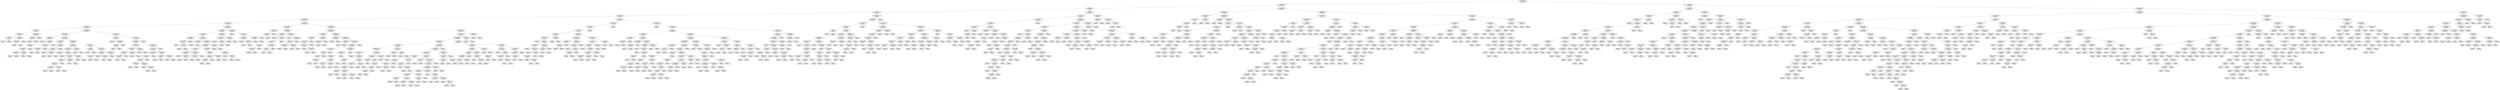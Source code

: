 digraph Tree {
node [shape=box, fontname="helvetica"] ;
edge [fontname="helvetica"] ;
0 [label="x[84] <= 0.447\nsquared_error = 6208271071.287\nsamples = 1095\nvalue = 180733.15"] ;
1 [label="x[82] <= 0.046\nsquared_error = 2444600754.23\nsamples = 666\nvalue = 144343.005"] ;
0 -> 1 [labeldistance=2.5, labelangle=45, headlabel="True"] ;
2 [label="x[54] <= 0.5\nsquared_error = 1267462751.457\nsamples = 489\nvalue = 130169.372"] ;
1 -> 2 ;
3 [label="x[45] <= 0.5\nsquared_error = 984429446.444\nsamples = 411\nvalue = 125217.513"] ;
2 -> 3 ;
4 [label="x[90] <= -0.166\nsquared_error = 776069743.438\nsamples = 346\nvalue = 130311.243"] ;
3 -> 4 ;
5 [label="x[89] <= -0.647\nsquared_error = 646662486.382\nsamples = 228\nvalue = 123464.781"] ;
4 -> 5 ;
6 [label="x[91] <= -0.36\nsquared_error = 479842653.222\nsamples = 101\nvalue = 115051.366"] ;
5 -> 6 ;
7 [label="x[83] <= -0.958\nsquared_error = 435211956.879\nsamples = 68\nvalue = 108563.059"] ;
6 -> 7 ;
8 [label="x[66] <= 0.5\nsquared_error = 209312500.0\nsamples = 8\nvalue = 87500.0"] ;
7 -> 8 ;
9 [label="x[89] <= -1.261\nsquared_error = 97600000.0\nsamples = 5\nvalue = 79000.0"] ;
8 -> 9 ;
10 [label="x[33] <= 0.5\nsquared_error = 2250000.0\nsamples = 2\nvalue = 83500.0"] ;
9 -> 10 ;
11 [label="squared_error = 0.0\nsamples = 1\nvalue = 82000.0"] ;
10 -> 11 ;
12 [label="squared_error = 0.0\nsamples = 1\nvalue = 85000.0"] ;
10 -> 12 ;
13 [label="x[30] <= 0.5\nsquared_error = 138666666.667\nsamples = 3\nvalue = 76000.0"] ;
9 -> 13 ;
14 [label="x[93] <= 0.083\nsquared_error = 16000000.0\nsamples = 2\nvalue = 84000.0"] ;
13 -> 14 ;
15 [label="squared_error = 0.0\nsamples = 1\nvalue = 88000.0"] ;
14 -> 15 ;
16 [label="squared_error = 0.0\nsamples = 1\nvalue = 80000.0"] ;
14 -> 16 ;
17 [label="squared_error = 0.0\nsamples = 1\nvalue = 60000.0"] ;
13 -> 17 ;
18 [label="x[84] <= -0.083\nsquared_error = 74388888.889\nsamples = 3\nvalue = 101666.667"] ;
8 -> 18 ;
19 [label="x[93] <= 1.003\nsquared_error = 562500.0\nsamples = 2\nvalue = 107750.0"] ;
18 -> 19 ;
20 [label="squared_error = 0.0\nsamples = 1\nvalue = 108500.0"] ;
19 -> 20 ;
21 [label="squared_error = 0.0\nsamples = 1\nvalue = 107000.0"] ;
19 -> 21 ;
22 [label="squared_error = 0.0\nsamples = 1\nvalue = 89500.0"] ;
18 -> 22 ;
23 [label="x[83] <= 0.836\nsquared_error = 398291070.249\nsamples = 60\nvalue = 111371.467"] ;
7 -> 23 ;
24 [label="x[84] <= -0.729\nsquared_error = 414663217.639\nsamples = 36\nvalue = 106853.833"] ;
23 -> 24 ;
25 [label="x[91] <= -1.724\nsquared_error = 443390409.877\nsamples = 9\nvalue = 86608.889"] ;
24 -> 25 ;
26 [label="squared_error = 0.0\nsamples = 1\nvalue = 52000.0"] ;
25 -> 26 ;
27 [label="x[87] <= -0.487\nsquared_error = 330377075.0\nsamples = 8\nvalue = 90935.0"] ;
25 -> 27 ;
28 [label="x[16] <= 0.5\nsquared_error = 183086464.0\nsamples = 5\nvalue = 99296.0"] ;
27 -> 28 ;
29 [label="x[93] <= 0.083\nsquared_error = 170170700.0\nsamples = 4\nvalue = 95870.0"] ;
28 -> 29 ;
30 [label="x[66] <= 0.5\nsquared_error = 9000000.0\nsamples = 2\nvalue = 83000.0"] ;
29 -> 30 ;
31 [label="squared_error = 0.0\nsamples = 1\nvalue = 80000.0"] ;
30 -> 31 ;
32 [label="squared_error = 0.0\nsamples = 1\nvalue = 86000.0"] ;
30 -> 32 ;
33 [label="x[5] <= 0.5\nsquared_error = 67600.0\nsamples = 2\nvalue = 108740.0"] ;
29 -> 33 ;
34 [label="squared_error = 0.0\nsamples = 1\nvalue = 108480.0"] ;
33 -> 34 ;
35 [label="squared_error = 0.0\nsamples = 1\nvalue = 109000.0"] ;
33 -> 35 ;
36 [label="squared_error = 0.0\nsamples = 1\nvalue = 113000.0"] ;
28 -> 36 ;
37 [label="x[7] <= 0.5\nsquared_error = 265166666.667\nsamples = 3\nvalue = 77000.0"] ;
27 -> 37 ;
38 [label="x[94] <= 0.128\nsquared_error = 280562500.0\nsamples = 2\nvalue = 83250.0"] ;
37 -> 38 ;
39 [label="squared_error = 0.0\nsamples = 1\nvalue = 100000.0"] ;
38 -> 39 ;
40 [label="squared_error = 0.0\nsamples = 1\nvalue = 66500.0"] ;
38 -> 40 ;
41 [label="squared_error = 0.0\nsamples = 1\nvalue = 64500.0"] ;
37 -> 41 ;
42 [label="x[82] <= -0.478\nsquared_error = 222928475.534\nsamples = 27\nvalue = 113602.148"] ;
24 -> 42 ;
43 [label="x[89] <= -1.875\nsquared_error = 110593600.0\nsamples = 5\nvalue = 89420.0"] ;
42 -> 43 ;
44 [label="squared_error = 0.0\nsamples = 1\nvalue = 75500.0"] ;
43 -> 44 ;
45 [label="x[62] <= 0.5\nsquared_error = 77690000.0\nsamples = 4\nvalue = 92900.0"] ;
43 -> 45 ;
46 [label="x[33] <= 0.5\nsquared_error = 56435555.556\nsamples = 3\nvalue = 89466.667"] ;
45 -> 46 ;
47 [label="squared_error = 0.0\nsamples = 1\nvalue = 83000.0"] ;
46 -> 47 ;
48 [label="x[89] <= -1.261\nsquared_error = 53290000.0\nsamples = 2\nvalue = 92700.0"] ;
46 -> 48 ;
49 [label="squared_error = 0.0\nsamples = 1\nvalue = 85400.0"] ;
48 -> 49 ;
50 [label="squared_error = 0.0\nsamples = 1\nvalue = 100000.0"] ;
48 -> 50 ;
51 [label="squared_error = 0.0\nsamples = 1\nvalue = 103200.0"] ;
45 -> 51 ;
52 [label="x[93] <= 0.819\nsquared_error = 85350040.174\nsamples = 22\nvalue = 119098.091"] ;
42 -> 52 ;
53 [label="x[94] <= 1.248\nsquared_error = 72997157.816\nsamples = 14\nvalue = 116368.429"] ;
52 -> 53 ;
54 [label="x[93] <= -0.652\nsquared_error = 74899040.306\nsamples = 12\nvalue = 115179.833"] ;
53 -> 54 ;
55 [label="x[26] <= 0.5\nsquared_error = 222222.222\nsamples = 3\nvalue = 110333.333"] ;
54 -> 55 ;
56 [label="squared_error = 0.0\nsamples = 2\nvalue = 110000.0"] ;
55 -> 56 ;
57 [label="squared_error = 0.0\nsamples = 1\nvalue = 111000.0"] ;
55 -> 57 ;
58 [label="x[82] <= -0.14\nsquared_error = 89351952.0\nsamples = 9\nvalue = 116795.333"] ;
54 -> 58 ;
59 [label="x[84] <= -0.149\nsquared_error = 54755844.571\nsamples = 7\nvalue = 113144.0"] ;
58 -> 59 ;
60 [label="x[68] <= 0.5\nsquared_error = 29516330.24\nsamples = 5\nvalue = 116401.6"] ;
59 -> 60 ;
61 [label="x[14] <= 0.5\nsquared_error = 13791512.0\nsamples = 4\nvalue = 114252.0"] ;
60 -> 61 ;
62 [label="x[47] <= 0.5\nsquared_error = 3048516.0\nsamples = 2\nvalue = 110754.0"] ;
61 -> 62 ;
63 [label="squared_error = 0.0\nsamples = 1\nvalue = 109008.0"] ;
62 -> 63 ;
64 [label="squared_error = 0.0\nsamples = 1\nvalue = 112500.0"] ;
62 -> 64 ;
65 [label="x[44] <= 0.5\nsquared_error = 62500.0\nsamples = 2\nvalue = 117750.0"] ;
61 -> 65 ;
66 [label="squared_error = 0.0\nsamples = 1\nvalue = 117500.0"] ;
65 -> 66 ;
67 [label="squared_error = 0.0\nsamples = 1\nvalue = 118000.0"] ;
65 -> 67 ;
68 [label="squared_error = 0.0\nsamples = 1\nvalue = 125000.0"] ;
60 -> 68 ;
69 [label="x[68] <= 0.5\nsquared_error = 25000000.0\nsamples = 2\nvalue = 105000.0"] ;
59 -> 69 ;
70 [label="squared_error = 0.0\nsamples = 1\nvalue = 110000.0"] ;
69 -> 70 ;
71 [label="squared_error = 0.0\nsamples = 1\nvalue = 100000.0"] ;
69 -> 71 ;
72 [label="x[84] <= -0.182\nsquared_error = 455625.0\nsamples = 2\nvalue = 129575.0"] ;
58 -> 72 ;
73 [label="squared_error = 0.0\nsamples = 1\nvalue = 128900.0"] ;
72 -> 73 ;
74 [label="squared_error = 0.0\nsamples = 1\nvalue = 130250.0"] ;
72 -> 74 ;
75 [label="x[4] <= 0.5\nsquared_error = 2250000.0\nsamples = 2\nvalue = 123500.0"] ;
53 -> 75 ;
76 [label="squared_error = 0.0\nsamples = 1\nvalue = 122000.0"] ;
75 -> 76 ;
77 [label="squared_error = 0.0\nsamples = 1\nvalue = 125000.0"] ;
75 -> 77 ;
78 [label="x[44] <= 0.5\nsquared_error = 71109375.0\nsamples = 8\nvalue = 123875.0"] ;
52 -> 78 ;
79 [label="x[42] <= 0.5\nsquared_error = 30250000.0\nsamples = 2\nvalue = 133000.0"] ;
78 -> 79 ;
80 [label="squared_error = 0.0\nsamples = 1\nvalue = 127500.0"] ;
79 -> 80 ;
81 [label="squared_error = 0.0\nsamples = 1\nvalue = 138500.0"] ;
79 -> 81 ;
82 [label="x[84] <= -0.133\nsquared_error = 47722222.222\nsamples = 6\nvalue = 120833.333"] ;
78 -> 82 ;
83 [label="x[68] <= 0.5\nsquared_error = 28666666.667\nsamples = 3\nvalue = 116000.0"] ;
82 -> 83 ;
84 [label="x[80] <= 0.5\nsquared_error = 16000000.0\nsamples = 2\nvalue = 119000.0"] ;
83 -> 84 ;
85 [label="squared_error = 0.0\nsamples = 1\nvalue = 123000.0"] ;
84 -> 85 ;
86 [label="squared_error = 0.0\nsamples = 1\nvalue = 115000.0"] ;
84 -> 86 ;
87 [label="squared_error = 0.0\nsamples = 1\nvalue = 110000.0"] ;
83 -> 87 ;
88 [label="x[84] <= 0.281\nsquared_error = 20055555.556\nsamples = 3\nvalue = 125666.667"] ;
82 -> 88 ;
89 [label="x[33] <= 0.5\nsquared_error = 1562500.0\nsamples = 2\nvalue = 128750.0"] ;
88 -> 89 ;
90 [label="squared_error = 0.0\nsamples = 1\nvalue = 127500.0"] ;
89 -> 90 ;
91 [label="squared_error = 0.0\nsamples = 1\nvalue = 130000.0"] ;
89 -> 91 ;
92 [label="squared_error = 0.0\nsamples = 1\nvalue = 119500.0"] ;
88 -> 92 ;
93 [label="x[84] <= -1.54\nsquared_error = 297199058.16\nsamples = 24\nvalue = 118147.917"] ;
23 -> 93 ;
94 [label="x[80] <= 0.5\nsquared_error = 351171875.0\nsamples = 4\nvalue = 97625.0"] ;
93 -> 94 ;
95 [label="squared_error = 0.0\nsamples = 1\nvalue = 130000.0"] ;
94 -> 95 ;
96 [label="x[91] <= -1.724\nsquared_error = 2388888.889\nsamples = 3\nvalue = 86833.333"] ;
94 -> 96 ;
97 [label="x[24] <= 0.5\nsquared_error = 62500.0\nsamples = 2\nvalue = 85750.0"] ;
96 -> 97 ;
98 [label="squared_error = 0.0\nsamples = 1\nvalue = 85500.0"] ;
97 -> 98 ;
99 [label="squared_error = 0.0\nsamples = 1\nvalue = 86000.0"] ;
97 -> 99 ;
100 [label="squared_error = 0.0\nsamples = 1\nvalue = 89000.0"] ;
96 -> 100 ;
101 [label="x[3] <= 0.5\nsquared_error = 185318868.75\nsamples = 20\nvalue = 122252.5"] ;
93 -> 101 ;
102 [label="x[84] <= -0.646\nsquared_error = 144368130.194\nsamples = 19\nvalue = 123844.737"] ;
101 -> 102 ;
103 [label="x[84] <= -0.928\nsquared_error = 35311428.571\nsamples = 7\nvalue = 115300.0"] ;
102 -> 103 ;
104 [label="x[82] <= -0.447\nsquared_error = 36800000.0\nsamples = 5\nvalue = 113500.0"] ;
103 -> 104 ;
105 [label="x[25] <= 0.5\nsquared_error = 5388888.889\nsamples = 3\nvalue = 118166.667"] ;
104 -> 105 ;
106 [label="x[82] <= -0.458\nsquared_error = 562500.0\nsamples = 2\nvalue = 119750.0"] ;
105 -> 106 ;
107 [label="squared_error = 0.0\nsamples = 1\nvalue = 120500.0"] ;
106 -> 107 ;
108 [label="squared_error = 0.0\nsamples = 1\nvalue = 119000.0"] ;
106 -> 108 ;
109 [label="squared_error = 0.0\nsamples = 1\nvalue = 115000.0"] ;
105 -> 109 ;
110 [label="x[89] <= -1.261\nsquared_error = 2250000.0\nsamples = 2\nvalue = 106500.0"] ;
104 -> 110 ;
111 [label="squared_error = 0.0\nsamples = 1\nvalue = 108000.0"] ;
110 -> 111 ;
112 [label="squared_error = 0.0\nsamples = 1\nvalue = 105000.0"] ;
110 -> 112 ;
113 [label="x[40] <= 0.5\nsquared_error = 3240000.0\nsamples = 2\nvalue = 119800.0"] ;
103 -> 113 ;
114 [label="squared_error = 0.0\nsamples = 1\nvalue = 121600.0"] ;
113 -> 114 ;
115 [label="squared_error = 0.0\nsamples = 1\nvalue = 118000.0"] ;
113 -> 115 ;
116 [label="x[27] <= 0.5\nsquared_error = 140549357.639\nsamples = 12\nvalue = 128829.167"] ;
102 -> 116 ;
117 [label="x[21] <= 0.5\nsquared_error = 103879462.81\nsamples = 11\nvalue = 130859.091"] ;
116 -> 117 ;
118 [label="x[82] <= -0.215\nsquared_error = 21147448.98\nsamples = 7\nvalue = 127292.857"] ;
117 -> 118 ;
119 [label="x[81] <= 0.5\nsquared_error = 10764722.222\nsamples = 6\nvalue = 125883.333"] ;
118 -> 119 ;
120 [label="x[84] <= -0.216\nsquared_error = 4610400.0\nsamples = 5\nvalue = 127060.0"] ;
119 -> 120 ;
121 [label="x[89] <= -1.261\nsquared_error = 202500.0\nsamples = 2\nvalue = 129450.0"] ;
120 -> 121 ;
122 [label="squared_error = 0.0\nsamples = 1\nvalue = 129000.0"] ;
121 -> 122 ;
123 [label="squared_error = 0.0\nsamples = 1\nvalue = 129900.0"] ;
121 -> 123 ;
124 [label="x[66] <= 0.5\nsquared_error = 1202222.222\nsamples = 3\nvalue = 125466.667"] ;
120 -> 124 ;
125 [label="squared_error = 0.0\nsamples = 1\nvalue = 124500.0"] ;
124 -> 125 ;
126 [label="x[93] <= -1.203\nsquared_error = 1102500.0\nsamples = 2\nvalue = 125950.0"] ;
124 -> 126 ;
127 [label="squared_error = 0.0\nsamples = 1\nvalue = 124900.0"] ;
126 -> 127 ;
128 [label="squared_error = 0.0\nsamples = 1\nvalue = 127000.0"] ;
126 -> 128 ;
129 [label="squared_error = 0.0\nsamples = 1\nvalue = 120000.0"] ;
119 -> 129 ;
130 [label="squared_error = 0.0\nsamples = 1\nvalue = 135750.0"] ;
118 -> 130 ;
131 [label="x[42] <= 0.5\nsquared_error = 187455000.0\nsamples = 4\nvalue = 137100.0"] ;
117 -> 131 ;
132 [label="x[62] <= 0.5\nsquared_error = 16000000.0\nsamples = 2\nvalue = 149000.0"] ;
131 -> 132 ;
133 [label="squared_error = 0.0\nsamples = 1\nvalue = 153000.0"] ;
132 -> 133 ;
134 [label="squared_error = 0.0\nsamples = 1\nvalue = 145000.0"] ;
132 -> 134 ;
135 [label="x[94] <= 1.248\nsquared_error = 75690000.0\nsamples = 2\nvalue = 125200.0"] ;
131 -> 135 ;
136 [label="squared_error = 0.0\nsamples = 1\nvalue = 133900.0"] ;
135 -> 136 ;
137 [label="squared_error = 0.0\nsamples = 1\nvalue = 116500.0"] ;
135 -> 137 ;
138 [label="squared_error = 0.0\nsamples = 1\nvalue = 106500.0"] ;
116 -> 138 ;
139 [label="squared_error = 0.0\nsamples = 1\nvalue = 92000.0"] ;
101 -> 139 ;
140 [label="x[62] <= 0.5\nsquared_error = 306308489.44\nsamples = 33\nvalue = 128421.212"] ;
6 -> 140 ;
141 [label="x[26] <= 0.5\nsquared_error = 315256838.134\nsamples = 27\nvalue = 126153.704"] ;
140 -> 141 ;
142 [label="x[51] <= 0.5\nsquared_error = 224858290.289\nsamples = 22\nvalue = 129897.727"] ;
141 -> 142 ;
143 [label="x[24] <= 0.5\nsquared_error = 119565000.0\nsamples = 4\nvalue = 113700.0"] ;
142 -> 143 ;
144 [label="x[82] <= -0.501\nsquared_error = 10580000.0\nsamples = 3\nvalue = 107600.0"] ;
143 -> 144 ;
145 [label="squared_error = 0.0\nsamples = 1\nvalue = 109900.0"] ;
144 -> 145 ;
146 [label="x[27] <= 0.5\nsquared_error = 11902500.0\nsamples = 2\nvalue = 106450.0"] ;
144 -> 146 ;
147 [label="squared_error = 0.0\nsamples = 1\nvalue = 103000.0"] ;
146 -> 147 ;
148 [label="squared_error = 0.0\nsamples = 1\nvalue = 109900.0"] ;
146 -> 148 ;
149 [label="squared_error = 0.0\nsamples = 1\nvalue = 132000.0"] ;
143 -> 149 ;
150 [label="x[80] <= 0.5\nsquared_error = 176996797.84\nsamples = 18\nvalue = 133497.222"] ;
142 -> 150 ;
151 [label="x[79] <= 0.5\nsquared_error = 22562500.0\nsamples = 2\nvalue = 148750.0"] ;
150 -> 151 ;
152 [label="squared_error = 0.0\nsamples = 1\nvalue = 144000.0"] ;
151 -> 152 ;
153 [label="squared_error = 0.0\nsamples = 1\nvalue = 153500.0"] ;
151 -> 153 ;
154 [label="x[40] <= 0.5\nsquared_error = 163585068.359\nsamples = 16\nvalue = 131590.625"] ;
150 -> 154 ;
155 [label="x[94] <= -0.246\nsquared_error = 150484145.408\nsamples = 14\nvalue = 133282.143"] ;
154 -> 155 ;
156 [label="x[14] <= 0.5\nsquared_error = 193094791.667\nsamples = 6\nvalue = 125025.0"] ;
155 -> 156 ;
157 [label="x[82] <= -0.222\nsquared_error = 135541666.667\nsamples = 3\nvalue = 130250.0"] ;
156 -> 157 ;
158 [label="squared_error = 0.0\nsamples = 1\nvalue = 115000.0"] ;
157 -> 158 ;
159 [label="x[82] <= -0.104\nsquared_error = 28890625.0\nsamples = 2\nvalue = 137875.0"] ;
157 -> 159 ;
160 [label="squared_error = 0.0\nsamples = 1\nvalue = 132500.0"] ;
159 -> 160 ;
161 [label="squared_error = 0.0\nsamples = 1\nvalue = 143250.0"] ;
159 -> 161 ;
162 [label="x[82] <= -0.173\nsquared_error = 196046666.667\nsamples = 3\nvalue = 119800.0"] ;
156 -> 162 ;
163 [label="x[84] <= -0.613\nsquared_error = 217562500.0\nsamples = 2\nvalue = 114750.0"] ;
162 -> 163 ;
164 [label="squared_error = 0.0\nsamples = 1\nvalue = 100000.0"] ;
163 -> 164 ;
165 [label="squared_error = 0.0\nsamples = 1\nvalue = 129500.0"] ;
163 -> 165 ;
166 [label="squared_error = 0.0\nsamples = 1\nvalue = 129900.0"] ;
162 -> 166 ;
167 [label="x[87] <= -0.487\nsquared_error = 29039375.0\nsamples = 8\nvalue = 139475.0"] ;
155 -> 167 ;
168 [label="x[89] <= -1.261\nsquared_error = 4226400.0\nsamples = 5\nvalue = 135760.0"] ;
167 -> 168 ;
169 [label="x[5] <= 0.5\nsquared_error = 2802222.222\nsamples = 3\nvalue = 136966.667"] ;
168 -> 169 ;
170 [label="x[83] <= 0.836\nsquared_error = 1000000.0\nsamples = 2\nvalue = 138000.0"] ;
169 -> 170 ;
171 [label="squared_error = 0.0\nsamples = 1\nvalue = 137000.0"] ;
170 -> 171 ;
172 [label="squared_error = 0.0\nsamples = 1\nvalue = 139000.0"] ;
170 -> 172 ;
173 [label="squared_error = 0.0\nsamples = 1\nvalue = 134900.0"] ;
169 -> 173 ;
174 [label="x[83] <= 0.388\nsquared_error = 902500.0\nsamples = 2\nvalue = 133950.0"] ;
168 -> 174 ;
175 [label="squared_error = 0.0\nsamples = 1\nvalue = 134900.0"] ;
174 -> 175 ;
176 [label="squared_error = 0.0\nsamples = 1\nvalue = 133000.0"] ;
174 -> 176 ;
177 [label="x[93] <= -0.1\nsquared_error = 9055555.556\nsamples = 3\nvalue = 145666.667"] ;
167 -> 177 ;
178 [label="squared_error = 0.0\nsamples = 1\nvalue = 141500.0"] ;
177 -> 178 ;
179 [label="x[12] <= 0.5\nsquared_error = 562500.0\nsamples = 2\nvalue = 147750.0"] ;
177 -> 179 ;
180 [label="squared_error = 0.0\nsamples = 1\nvalue = 148500.0"] ;
179 -> 180 ;
181 [label="squared_error = 0.0\nsamples = 1\nvalue = 147000.0"] ;
179 -> 181 ;
182 [label="x[82] <= -0.22\nsquared_error = 95062500.0\nsamples = 2\nvalue = 119750.0"] ;
154 -> 182 ;
183 [label="squared_error = 0.0\nsamples = 1\nvalue = 129500.0"] ;
182 -> 183 ;
184 [label="squared_error = 0.0\nsamples = 1\nvalue = 110000.0"] ;
182 -> 184 ;
185 [label="x[84] <= -0.745\nsquared_error = 379949600.0\nsamples = 5\nvalue = 109680.0"] ;
141 -> 185 ;
186 [label="x[94] <= -0.246\nsquared_error = 156668888.889\nsamples = 3\nvalue = 96633.333"] ;
185 -> 186 ;
187 [label="squared_error = 0.0\nsamples = 1\nvalue = 79900.0"] ;
186 -> 187 ;
188 [label="x[55] <= 0.5\nsquared_error = 25000000.0\nsamples = 2\nvalue = 105000.0"] ;
186 -> 188 ;
189 [label="squared_error = 0.0\nsamples = 1\nvalue = 100000.0"] ;
188 -> 189 ;
190 [label="squared_error = 0.0\nsamples = 1\nvalue = 110000.0"] ;
188 -> 190 ;
191 [label="x[31] <= 0.5\nsquared_error = 76562500.0\nsamples = 2\nvalue = 129250.0"] ;
185 -> 191 ;
192 [label="squared_error = 0.0\nsamples = 1\nvalue = 120500.0"] ;
191 -> 192 ;
193 [label="squared_error = 0.0\nsamples = 1\nvalue = 138000.0"] ;
191 -> 193 ;
194 [label="x[84] <= -0.083\nsquared_error = 138786458.333\nsamples = 6\nvalue = 138625.0"] ;
140 -> 194 ;
195 [label="squared_error = 0.0\nsamples = 1\nvalue = 160000.0"] ;
194 -> 195 ;
196 [label="x[0] <= 0.5\nsquared_error = 56890000.0\nsamples = 5\nvalue = 134350.0"] ;
194 -> 196 ;
197 [label="x[83] <= -0.061\nsquared_error = 12847222.222\nsamples = 3\nvalue = 139583.333"] ;
196 -> 197 ;
198 [label="squared_error = 0.0\nsamples = 1\nvalue = 135000.0"] ;
197 -> 198 ;
199 [label="x[84] <= 0.182\nsquared_error = 3515625.0\nsamples = 2\nvalue = 141875.0"] ;
197 -> 199 ;
200 [label="squared_error = 0.0\nsamples = 1\nvalue = 143750.0"] ;
199 -> 200 ;
201 [label="squared_error = 0.0\nsamples = 1\nvalue = 140000.0"] ;
199 -> 201 ;
202 [label="x[94] <= -0.993\nsquared_error = 20250000.0\nsamples = 2\nvalue = 126500.0"] ;
196 -> 202 ;
203 [label="squared_error = 0.0\nsamples = 1\nvalue = 131000.0"] ;
202 -> 203 ;
204 [label="squared_error = 0.0\nsamples = 1\nvalue = 122000.0"] ;
202 -> 204 ;
205 [label="x[87] <= -0.487\nsquared_error = 678266960.023\nsamples = 127\nvalue = 130155.764"] ;
5 -> 205 ;
206 [label="x[83] <= -0.958\nsquared_error = 487090244.787\nsamples = 19\nvalue = 109825.053"] ;
205 -> 206 ;
207 [label="x[79] <= 0.5\nsquared_error = 212506666.667\nsamples = 3\nvalue = 78000.0"] ;
206 -> 207 ;
208 [label="x[33] <= 0.5\nsquared_error = 490000.0\nsamples = 2\nvalue = 67700.0"] ;
207 -> 208 ;
209 [label="squared_error = 0.0\nsamples = 1\nvalue = 67000.0"] ;
208 -> 209 ;
210 [label="squared_error = 0.0\nsamples = 1\nvalue = 68400.0"] ;
208 -> 210 ;
211 [label="squared_error = 0.0\nsamples = 1\nvalue = 98600.0"] ;
207 -> 211 ;
212 [label="x[25] <= 0.5\nsquared_error = 313060850.938\nsamples = 16\nvalue = 115792.25"] ;
206 -> 212 ;
213 [label="x[80] <= 0.5\nsquared_error = 113173123.556\nsamples = 9\nvalue = 107330.667"] ;
212 -> 213 ;
214 [label="squared_error = 0.0\nsamples = 1\nvalue = 124900.0"] ;
213 -> 214 ;
215 [label="x[41] <= 0.5\nsquared_error = 83911431.75\nsamples = 8\nvalue = 105134.5"] ;
213 -> 215 ;
216 [label="x[7] <= 0.5\nsquared_error = 40830764.408\nsamples = 7\nvalue = 102510.857"] ;
215 -> 216 ;
217 [label="x[62] <= 0.5\nsquared_error = 15151408.0\nsamples = 4\nvalue = 106444.0"] ;
216 -> 217 ;
218 [label="x[28] <= 0.5\nsquared_error = 1099150.222\nsamples = 3\nvalue = 104258.667"] ;
217 -> 218 ;
219 [label="squared_error = 0.0\nsamples = 2\nvalue = 105000.0"] ;
218 -> 219 ;
220 [label="squared_error = 0.0\nsamples = 1\nvalue = 102776.0"] ;
218 -> 220 ;
221 [label="squared_error = 0.0\nsamples = 1\nvalue = 113000.0"] ;
217 -> 221 ;
222 [label="x[84] <= -0.216\nsquared_error = 26942222.222\nsamples = 3\nvalue = 97266.667"] ;
216 -> 222 ;
223 [label="x[2] <= 0.5\nsquared_error = 810000.0\nsamples = 2\nvalue = 100900.0"] ;
222 -> 223 ;
224 [label="squared_error = 0.0\nsamples = 1\nvalue = 100000.0"] ;
223 -> 224 ;
225 [label="squared_error = 0.0\nsamples = 1\nvalue = 101800.0"] ;
223 -> 225 ;
226 [label="squared_error = 0.0\nsamples = 1\nvalue = 90000.0"] ;
222 -> 226 ;
227 [label="squared_error = 0.0\nsamples = 1\nvalue = 123500.0"] ;
215 -> 227 ;
228 [label="x[84] <= -1.06\nsquared_error = 359647755.102\nsamples = 7\nvalue = 126671.429"] ;
212 -> 228 ;
229 [label="squared_error = 0.0\nsamples = 1\nvalue = 87000.0"] ;
228 -> 229 ;
230 [label="x[47] <= 0.5\nsquared_error = 113568055.556\nsamples = 6\nvalue = 133283.333"] ;
228 -> 230 ;
231 [label="x[5] <= 0.5\nsquared_error = 71600000.0\nsamples = 5\nvalue = 130000.0"] ;
230 -> 231 ;
232 [label="x[84] <= -0.083\nsquared_error = 64222222.222\nsamples = 3\nvalue = 134333.333"] ;
231 -> 232 ;
233 [label="squared_error = 0.0\nsamples = 2\nvalue = 140000.0"] ;
232 -> 233 ;
234 [label="squared_error = 0.0\nsamples = 1\nvalue = 123000.0"] ;
232 -> 234 ;
235 [label="x[82] <= -0.322\nsquared_error = 12250000.0\nsamples = 2\nvalue = 123500.0"] ;
231 -> 235 ;
236 [label="squared_error = 0.0\nsamples = 1\nvalue = 120000.0"] ;
235 -> 236 ;
237 [label="squared_error = 0.0\nsamples = 1\nvalue = 127000.0"] ;
235 -> 237 ;
238 [label="squared_error = 0.0\nsamples = 1\nvalue = 149700.0"] ;
230 -> 238 ;
239 [label="x[82] <= -0.335\nsquared_error = 626390285.656\nsamples = 108\nvalue = 133732.463"] ;
205 -> 239 ;
240 [label="x[82] <= -0.822\nsquared_error = 400634880.248\nsamples = 24\nvalue = 114638.792"] ;
239 -> 240 ;
241 [label="x[85] <= -0.126\nsquared_error = 228277343.75\nsamples = 8\nvalue = 98562.5"] ;
240 -> 241 ;
242 [label="x[66] <= 0.5\nsquared_error = 160460000.0\nsamples = 5\nvalue = 90200.0"] ;
241 -> 242 ;
243 [label="x[41] <= 0.5\nsquared_error = 38125000.0\nsamples = 4\nvalue = 84500.0"] ;
242 -> 243 ;
244 [label="x[91] <= -1.724\nsquared_error = 10722222.222\nsamples = 3\nvalue = 87666.667"] ;
243 -> 244 ;
245 [label="squared_error = 0.0\nsamples = 1\nvalue = 91500.0"] ;
244 -> 245 ;
246 [label="x[82] <= -0.841\nsquared_error = 5062500.0\nsamples = 2\nvalue = 85750.0"] ;
244 -> 246 ;
247 [label="squared_error = 0.0\nsamples = 1\nvalue = 83500.0"] ;
246 -> 247 ;
248 [label="squared_error = 0.0\nsamples = 1\nvalue = 88000.0"] ;
246 -> 248 ;
249 [label="squared_error = 0.0\nsamples = 1\nvalue = 75000.0"] ;
243 -> 249 ;
250 [label="squared_error = 0.0\nsamples = 1\nvalue = 113000.0"] ;
242 -> 250 ;
251 [label="x[84] <= 0.016\nsquared_error = 30500000.0\nsamples = 3\nvalue = 112500.0"] ;
241 -> 251 ;
252 [label="x[84] <= -0.017\nsquared_error = 9000000.0\nsamples = 2\nvalue = 109000.0"] ;
251 -> 252 ;
253 [label="squared_error = 0.0\nsamples = 1\nvalue = 106000.0"] ;
252 -> 253 ;
254 [label="squared_error = 0.0\nsamples = 1\nvalue = 112000.0"] ;
252 -> 254 ;
255 [label="squared_error = 0.0\nsamples = 1\nvalue = 119500.0"] ;
251 -> 255 ;
256 [label="x[91] <= -1.724\nsquared_error = 292978283.184\nsamples = 16\nvalue = 122676.938"] ;
240 -> 256 ;
257 [label="x[85] <= -0.126\nsquared_error = 162562500.0\nsamples = 2\nvalue = 89250.0"] ;
256 -> 257 ;
258 [label="squared_error = 0.0\nsamples = 1\nvalue = 76500.0"] ;
257 -> 258 ;
259 [label="squared_error = 0.0\nsamples = 1\nvalue = 102000.0"] ;
257 -> 259 ;
260 [label="x[82] <= -0.552\nsquared_error = 129182962.311\nsamples = 14\nvalue = 127452.214"] ;
256 -> 260 ;
261 [label="x[86] <= 0.232\nsquared_error = 296425089.0\nsamples = 2\nvalue = 142217.0"] ;
260 -> 261 ;
262 [label="squared_error = 0.0\nsamples = 1\nvalue = 159434.0"] ;
261 -> 262 ;
263 [label="squared_error = 0.0\nsamples = 1\nvalue = 125000.0"] ;
261 -> 263 ;
264 [label="x[93] <= 1.37\nsquared_error = 58920600.076\nsamples = 12\nvalue = 124991.417"] ;
260 -> 264 ;
265 [label="x[83] <= -0.061\nsquared_error = 41690156.413\nsamples = 11\nvalue = 126363.364"] ;
264 -> 265 ;
266 [label="x[66] <= 0.5\nsquared_error = 3400966.222\nsamples = 3\nvalue = 117607.333"] ;
265 -> 266 ;
267 [label="x[23] <= 0.5\nsquared_error = 2809.0\nsamples = 2\nvalue = 118911.0"] ;
266 -> 267 ;
268 [label="squared_error = 0.0\nsamples = 1\nvalue = 118964.0"] ;
267 -> 268 ;
269 [label="squared_error = 0.0\nsamples = 1\nvalue = 118858.0"] ;
267 -> 269 ;
270 [label="squared_error = 0.0\nsamples = 1\nvalue = 115000.0"] ;
266 -> 270 ;
271 [label="x[87] <= 0.757\nsquared_error = 16516630.859\nsamples = 8\nvalue = 129646.875"] ;
265 -> 271 ;
272 [label="x[82] <= -0.355\nsquared_error = 8807321.429\nsamples = 7\nvalue = 128525.0"] ;
271 -> 272 ;
273 [label="x[94] <= -0.246\nsquared_error = 2123003.472\nsamples = 6\nvalue = 127445.833"] ;
272 -> 273 ;
274 [label="x[93] <= 0.451\nsquared_error = 113906.25\nsamples = 2\nvalue = 125837.5"] ;
273 -> 274 ;
275 [label="squared_error = 0.0\nsamples = 1\nvalue = 126175.0"] ;
274 -> 275 ;
276 [label="squared_error = 0.0\nsamples = 1\nvalue = 125500.0"] ;
274 -> 276 ;
277 [label="x[44] <= 0.5\nsquared_error = 1187500.0\nsamples = 4\nvalue = 128250.0"] ;
273 -> 277 ;
278 [label="x[82] <= -0.401\nsquared_error = 250000.0\nsamples = 2\nvalue = 127500.0"] ;
277 -> 278 ;
279 [label="squared_error = 0.0\nsamples = 1\nvalue = 128000.0"] ;
278 -> 279 ;
280 [label="squared_error = 0.0\nsamples = 1\nvalue = 127000.0"] ;
278 -> 280 ;
281 [label="x[91] <= -0.36\nsquared_error = 1000000.0\nsamples = 2\nvalue = 129000.0"] ;
277 -> 281 ;
282 [label="squared_error = 0.0\nsamples = 1\nvalue = 128000.0"] ;
281 -> 282 ;
283 [label="squared_error = 0.0\nsamples = 1\nvalue = 130000.0"] ;
281 -> 283 ;
284 [label="squared_error = 0.0\nsamples = 1\nvalue = 135000.0"] ;
272 -> 284 ;
285 [label="squared_error = 0.0\nsamples = 1\nvalue = 137500.0"] ;
271 -> 285 ;
286 [label="squared_error = 0.0\nsamples = 1\nvalue = 109900.0"] ;
264 -> 286 ;
287 [label="x[85] <= 1.705\nsquared_error = 556968787.114\nsamples = 84\nvalue = 139187.798"] ;
239 -> 287 ;
288 [label="x[20] <= 0.5\nsquared_error = 447756972.133\nsamples = 82\nvalue = 137533.841"] ;
287 -> 288 ;
289 [label="x[86] <= 0.232\nsquared_error = 388450831.934\nsamples = 80\nvalue = 138840.938"] ;
288 -> 289 ;
290 [label="x[83] <= -0.061\nsquared_error = 398704966.0\nsamples = 58\nvalue = 135351.293"] ;
289 -> 290 ;
291 [label="x[82] <= -0.031\nsquared_error = 362866974.826\nsamples = 24\nvalue = 128052.083"] ;
290 -> 291 ;
292 [label="x[82] <= -0.137\nsquared_error = 290284875.0\nsamples = 20\nvalue = 132575.0"] ;
291 -> 292 ;
293 [label="x[91] <= -1.724\nsquared_error = 131620763.889\nsamples = 12\nvalue = 127508.333"] ;
292 -> 293 ;
294 [label="squared_error = 0.0\nsamples = 1\nvalue = 150000.0"] ;
293 -> 294 ;
295 [label="x[25] <= 0.5\nsquared_error = 93416859.504\nsamples = 11\nvalue = 125463.636"] ;
293 -> 295 ;
296 [label="x[93] <= -0.652\nsquared_error = 4000000.0\nsamples = 2\nvalue = 110000.0"] ;
295 -> 296 ;
297 [label="squared_error = 0.0\nsamples = 1\nvalue = 112000.0"] ;
296 -> 297 ;
298 [label="squared_error = 0.0\nsamples = 1\nvalue = 108000.0"] ;
296 -> 298 ;
299 [label="x[67] <= 0.5\nsquared_error = 48340000.0\nsamples = 9\nvalue = 128900.0"] ;
295 -> 299 ;
300 [label="x[47] <= 0.5\nsquared_error = 16225306.122\nsamples = 7\nvalue = 126157.143"] ;
299 -> 300 ;
301 [label="x[94] <= -0.993\nsquared_error = 7866666.667\nsamples = 6\nvalue = 124900.0"] ;
300 -> 301 ;
302 [label="x[0] <= 0.5\nsquared_error = 6502500.0\nsamples = 2\nvalue = 122450.0"] ;
301 -> 302 ;
303 [label="squared_error = 0.0\nsamples = 1\nvalue = 125000.0"] ;
302 -> 303 ;
304 [label="squared_error = 0.0\nsamples = 1\nvalue = 119900.0"] ;
302 -> 304 ;
305 [label="x[94] <= 0.501\nsquared_error = 4046875.0\nsamples = 4\nvalue = 126125.0"] ;
301 -> 305 ;
306 [label="x[80] <= 0.5\nsquared_error = 1000000.0\nsamples = 2\nvalue = 128000.0"] ;
305 -> 306 ;
307 [label="squared_error = 0.0\nsamples = 1\nvalue = 127000.0"] ;
306 -> 307 ;
308 [label="squared_error = 0.0\nsamples = 1\nvalue = 129000.0"] ;
306 -> 308 ;
309 [label="x[7] <= 0.5\nsquared_error = 62500.0\nsamples = 2\nvalue = 124250.0"] ;
305 -> 309 ;
310 [label="squared_error = 0.0\nsamples = 1\nvalue = 124500.0"] ;
309 -> 310 ;
311 [label="squared_error = 0.0\nsamples = 1\nvalue = 124000.0"] ;
309 -> 311 ;
312 [label="squared_error = 0.0\nsamples = 1\nvalue = 133700.0"] ;
300 -> 312 ;
313 [label="x[16] <= 0.5\nsquared_error = 42250000.0\nsamples = 2\nvalue = 138500.0"] ;
299 -> 313 ;
314 [label="squared_error = 0.0\nsamples = 1\nvalue = 145000.0"] ;
313 -> 314 ;
315 [label="squared_error = 0.0\nsamples = 1\nvalue = 132000.0"] ;
313 -> 315 ;
316 [label="x[84] <= 0.116\nsquared_error = 432014375.0\nsamples = 8\nvalue = 140175.0"] ;
292 -> 316 ;
317 [label="x[53] <= 0.5\nsquared_error = 72672222.222\nsamples = 6\nvalue = 130233.333"] ;
316 -> 317 ;
318 [label="x[51] <= 0.5\nsquared_error = 48293600.0\nsamples = 5\nvalue = 132780.0"] ;
317 -> 318 ;
319 [label="squared_error = 0.0\nsamples = 1\nvalue = 119000.0"] ;
318 -> 319 ;
320 [label="x[68] <= 0.5\nsquared_error = 1026875.0\nsamples = 4\nvalue = 136225.0"] ;
318 -> 320 ;
321 [label="x[30] <= 0.5\nsquared_error = 646666.667\nsamples = 3\nvalue = 135800.0"] ;
320 -> 321 ;
322 [label="x[62] <= 0.5\nsquared_error = 62500.0\nsamples = 2\nvalue = 135250.0"] ;
321 -> 322 ;
323 [label="squared_error = 0.0\nsamples = 1\nvalue = 135000.0"] ;
322 -> 323 ;
324 [label="squared_error = 0.0\nsamples = 1\nvalue = 135500.0"] ;
322 -> 324 ;
325 [label="squared_error = 0.0\nsamples = 1\nvalue = 136900.0"] ;
321 -> 325 ;
326 [label="squared_error = 0.0\nsamples = 1\nvalue = 137500.0"] ;
320 -> 326 ;
327 [label="squared_error = 0.0\nsamples = 1\nvalue = 117500.0"] ;
317 -> 327 ;
328 [label="x[26] <= 0.5\nsquared_error = 324000000.0\nsamples = 2\nvalue = 170000.0"] ;
316 -> 328 ;
329 [label="squared_error = 0.0\nsamples = 1\nvalue = 188000.0"] ;
328 -> 329 ;
330 [label="squared_error = 0.0\nsamples = 1\nvalue = 152000.0"] ;
328 -> 330 ;
331 [label="x[44] <= 0.5\nsquared_error = 112074218.75\nsamples = 4\nvalue = 105437.5"] ;
291 -> 331 ;
332 [label="x[51] <= 0.5\nsquared_error = 1000000.0\nsamples = 2\nvalue = 116000.0"] ;
331 -> 332 ;
333 [label="squared_error = 0.0\nsamples = 1\nvalue = 115000.0"] ;
332 -> 333 ;
334 [label="squared_error = 0.0\nsamples = 1\nvalue = 117000.0"] ;
332 -> 334 ;
335 [label="x[71] <= 0.5\nsquared_error = 15625.0\nsamples = 2\nvalue = 94875.0"] ;
331 -> 335 ;
336 [label="squared_error = 0.0\nsamples = 1\nvalue = 94750.0"] ;
335 -> 336 ;
337 [label="squared_error = 0.0\nsamples = 1\nvalue = 95000.0"] ;
335 -> 337 ;
338 [label="x[87] <= 3.866\nsquared_error = 359846990.16\nsamples = 34\nvalue = 140503.676"] ;
290 -> 338 ;
339 [label="x[26] <= 0.5\nsquared_error = 260233882.002\nsamples = 33\nvalue = 138700.758"] ;
338 -> 339 ;
340 [label="x[14] <= 0.5\nsquared_error = 196584925.861\nsamples = 28\nvalue = 136040.179"] ;
339 -> 340 ;
341 [label="x[69] <= 0.5\nsquared_error = 65808593.75\nsamples = 8\nvalue = 144187.5"] ;
340 -> 341 ;
342 [label="x[72] <= 0.5\nsquared_error = 18171875.0\nsamples = 4\nvalue = 150625.0"] ;
341 -> 342 ;
343 [label="x[21] <= 0.5\nsquared_error = 10166666.667\nsamples = 3\nvalue = 152500.0"] ;
342 -> 343 ;
344 [label="x[84] <= -0.331\nsquared_error = 10562500.0\nsamples = 2\nvalue = 151250.0"] ;
343 -> 344 ;
345 [label="squared_error = 0.0\nsamples = 1\nvalue = 148000.0"] ;
344 -> 345 ;
346 [label="squared_error = 0.0\nsamples = 1\nvalue = 154500.0"] ;
344 -> 346 ;
347 [label="squared_error = 0.0\nsamples = 1\nvalue = 155000.0"] ;
343 -> 347 ;
348 [label="squared_error = 0.0\nsamples = 1\nvalue = 145000.0"] ;
342 -> 348 ;
349 [label="x[82] <= 0.012\nsquared_error = 30562500.0\nsamples = 4\nvalue = 137750.0"] ;
341 -> 349 ;
350 [label="x[7] <= 0.5\nsquared_error = 2722222.222\nsamples = 3\nvalue = 134666.667"] ;
349 -> 350 ;
351 [label="squared_error = 0.0\nsamples = 1\nvalue = 132500.0"] ;
350 -> 351 ;
352 [label="x[94] <= -0.619\nsquared_error = 562500.0\nsamples = 2\nvalue = 135750.0"] ;
350 -> 352 ;
353 [label="squared_error = 0.0\nsamples = 1\nvalue = 136500.0"] ;
352 -> 353 ;
354 [label="squared_error = 0.0\nsamples = 1\nvalue = 135000.0"] ;
352 -> 354 ;
355 [label="squared_error = 0.0\nsamples = 1\nvalue = 147000.0"] ;
349 -> 355 ;
356 [label="x[91] <= -1.724\nsquared_error = 211723304.688\nsamples = 20\nvalue = 132781.25"] ;
340 -> 356 ;
357 [label="x[30] <= 0.5\nsquared_error = 240250000.0\nsamples = 2\nvalue = 112000.0"] ;
356 -> 357 ;
358 [label="squared_error = 0.0\nsamples = 1\nvalue = 127500.0"] ;
357 -> 358 ;
359 [label="squared_error = 0.0\nsamples = 1\nvalue = 96500.0"] ;
357 -> 359 ;
360 [label="x[87] <= 0.757\nsquared_error = 155237579.09\nsamples = 18\nvalue = 135090.278"] ;
356 -> 360 ;
361 [label="x[84] <= -0.083\nsquared_error = 107600510.381\nsamples = 17\nvalue = 136866.176"] ;
360 -> 361 ;
362 [label="x[93] <= 0.083\nsquared_error = 84382072.222\nsamples = 15\nvalue = 134788.333"] ;
361 -> 362 ;
363 [label="x[44] <= 0.5\nsquared_error = 69878765.432\nsamples = 9\nvalue = 131711.111"] ;
362 -> 363 ;
364 [label="x[82] <= -0.27\nsquared_error = 51888888.889\nsamples = 6\nvalue = 135566.667"] ;
363 -> 364 ;
365 [label="x[10] <= 0.5\nsquared_error = 562500.0\nsamples = 2\nvalue = 126250.0"] ;
364 -> 365 ;
366 [label="squared_error = 0.0\nsamples = 1\nvalue = 127000.0"] ;
365 -> 366 ;
367 [label="squared_error = 0.0\nsamples = 1\nvalue = 125500.0"] ;
365 -> 367 ;
368 [label="x[7] <= 0.5\nsquared_error = 12451875.0\nsamples = 4\nvalue = 140225.0"] ;
364 -> 368 ;
369 [label="x[91] <= -0.36\nsquared_error = 6250000.0\nsamples = 2\nvalue = 137500.0"] ;
368 -> 369 ;
370 [label="squared_error = 0.0\nsamples = 1\nvalue = 135000.0"] ;
369 -> 370 ;
371 [label="squared_error = 0.0\nsamples = 1\nvalue = 140000.0"] ;
369 -> 371 ;
372 [label="x[47] <= 0.5\nsquared_error = 3802500.0\nsamples = 2\nvalue = 142950.0"] ;
368 -> 372 ;
373 [label="squared_error = 0.0\nsamples = 1\nvalue = 144900.0"] ;
372 -> 373 ;
374 [label="squared_error = 0.0\nsamples = 1\nvalue = 141000.0"] ;
372 -> 374 ;
375 [label="x[83] <= 0.836\nsquared_error = 16666666.667\nsamples = 3\nvalue = 124000.0"] ;
363 -> 375 ;
376 [label="x[25] <= 0.5\nsquared_error = 6250000.0\nsamples = 2\nvalue = 126500.0"] ;
375 -> 376 ;
377 [label="squared_error = 0.0\nsamples = 1\nvalue = 124000.0"] ;
376 -> 377 ;
378 [label="squared_error = 0.0\nsamples = 1\nvalue = 129000.0"] ;
376 -> 378 ;
379 [label="squared_error = 0.0\nsamples = 1\nvalue = 119000.0"] ;
375 -> 379 ;
380 [label="x[84] <= -1.209\nsquared_error = 70627170.139\nsamples = 6\nvalue = 139404.167"] ;
362 -> 380 ;
381 [label="squared_error = 0.0\nsamples = 1\nvalue = 153575.0"] ;
380 -> 381 ;
382 [label="x[69] <= 0.5\nsquared_error = 36557600.0\nsamples = 5\nvalue = 136570.0"] ;
380 -> 382 ;
383 [label="x[82] <= -0.166\nsquared_error = 52562500.0\nsamples = 2\nvalue = 131750.0"] ;
382 -> 383 ;
384 [label="squared_error = 0.0\nsamples = 1\nvalue = 139000.0"] ;
383 -> 384 ;
385 [label="squared_error = 0.0\nsamples = 1\nvalue = 124500.0"] ;
383 -> 385 ;
386 [label="x[91] <= -0.36\nsquared_error = 73888.889\nsamples = 3\nvalue = 139783.333"] ;
382 -> 386 ;
387 [label="squared_error = 0.0\nsamples = 1\nvalue = 139400.0"] ;
386 -> 387 ;
388 [label="x[66] <= 0.5\nsquared_error = 625.0\nsamples = 2\nvalue = 139975.0"] ;
386 -> 388 ;
389 [label="squared_error = 0.0\nsamples = 1\nvalue = 139950.0"] ;
388 -> 389 ;
390 [label="squared_error = 0.0\nsamples = 1\nvalue = 140000.0"] ;
388 -> 390 ;
391 [label="x[33] <= 0.5\nsquared_error = 6502500.0\nsamples = 2\nvalue = 152450.0"] ;
361 -> 391 ;
392 [label="squared_error = 0.0\nsamples = 1\nvalue = 149900.0"] ;
391 -> 392 ;
393 [label="squared_error = 0.0\nsamples = 1\nvalue = 155000.0"] ;
391 -> 393 ;
394 [label="squared_error = 0.0\nsamples = 1\nvalue = 104900.0"] ;
360 -> 394 ;
395 [label="x[89] <= 0.581\nsquared_error = 355040000.0\nsamples = 5\nvalue = 153600.0"] ;
339 -> 395 ;
396 [label="x[85] <= -0.126\nsquared_error = 155000000.0\nsamples = 4\nvalue = 146000.0"] ;
395 -> 396 ;
397 [label="x[67] <= 0.5\nsquared_error = 144000000.0\nsamples = 2\nvalue = 155000.0"] ;
396 -> 397 ;
398 [label="squared_error = 0.0\nsamples = 1\nvalue = 143000.0"] ;
397 -> 398 ;
399 [label="squared_error = 0.0\nsamples = 1\nvalue = 167000.0"] ;
397 -> 399 ;
400 [label="x[21] <= 0.5\nsquared_error = 4000000.0\nsamples = 2\nvalue = 137000.0"] ;
396 -> 400 ;
401 [label="squared_error = 0.0\nsamples = 1\nvalue = 135000.0"] ;
400 -> 401 ;
402 [label="squared_error = 0.0\nsamples = 1\nvalue = 139000.0"] ;
400 -> 402 ;
403 [label="squared_error = 0.0\nsamples = 1\nvalue = 184000.0"] ;
395 -> 403 ;
404 [label="squared_error = 0.0\nsamples = 1\nvalue = 200000.0"] ;
338 -> 404 ;
405 [label="x[69] <= 0.5\nsquared_error = 244673099.174\nsamples = 22\nvalue = 148040.909"] ;
289 -> 405 ;
406 [label="x[78] <= 0.5\nsquared_error = 70867479.339\nsamples = 11\nvalue = 159904.545"] ;
405 -> 406 ;
407 [label="x[94] <= -0.246\nsquared_error = 46551111.111\nsamples = 9\nvalue = 157283.333"] ;
406 -> 407 ;
408 [label="x[52] <= 0.5\nsquared_error = 8442500.0\nsamples = 4\nvalue = 153350.0"] ;
407 -> 408 ;
409 [label="x[82] <= -0.061\nsquared_error = 6268888.889\nsamples = 3\nvalue = 154466.667"] ;
408 -> 409 ;
410 [label="squared_error = 0.0\nsamples = 1\nvalue = 157900.0"] ;
409 -> 410 ;
411 [label="x[14] <= 0.5\nsquared_error = 562500.0\nsamples = 2\nvalue = 152750.0"] ;
409 -> 411 ;
412 [label="squared_error = 0.0\nsamples = 1\nvalue = 152000.0"] ;
411 -> 412 ;
413 [label="squared_error = 0.0\nsamples = 1\nvalue = 153500.0"] ;
411 -> 413 ;
414 [label="squared_error = 0.0\nsamples = 1\nvalue = 150000.0"] ;
408 -> 414 ;
415 [label="x[68] <= 0.5\nsquared_error = 54759600.0\nsamples = 5\nvalue = 160430.0"] ;
407 -> 415 ;
416 [label="x[84] <= -0.133\nsquared_error = 36375000.0\nsamples = 3\nvalue = 155750.0"] ;
415 -> 416 ;
417 [label="squared_error = 0.0\nsamples = 1\nvalue = 147500.0"] ;
416 -> 417 ;
418 [label="x[89] <= -0.033\nsquared_error = 3515625.0\nsamples = 2\nvalue = 159875.0"] ;
416 -> 418 ;
419 [label="squared_error = 0.0\nsamples = 1\nvalue = 161750.0"] ;
418 -> 419 ;
420 [label="squared_error = 0.0\nsamples = 1\nvalue = 158000.0"] ;
418 -> 420 ;
421 [label="x[87] <= 0.757\nsquared_error = 202500.0\nsamples = 2\nvalue = 167450.0"] ;
415 -> 421 ;
422 [label="squared_error = 0.0\nsamples = 1\nvalue = 167000.0"] ;
421 -> 422 ;
423 [label="squared_error = 0.0\nsamples = 1\nvalue = 167900.0"] ;
421 -> 423 ;
424 [label="x[72] <= 0.5\nsquared_error = 10240000.0\nsamples = 2\nvalue = 171700.0"] ;
406 -> 424 ;
425 [label="squared_error = 0.0\nsamples = 1\nvalue = 168500.0"] ;
424 -> 425 ;
426 [label="squared_error = 0.0\nsamples = 1\nvalue = 174900.0"] ;
424 -> 426 ;
427 [label="x[82] <= -0.119\nsquared_error = 136986983.471\nsamples = 11\nvalue = 136177.273"] ;
405 -> 427 ;
428 [label="x[82] <= -0.281\nsquared_error = 50914400.0\nsamples = 5\nvalue = 126690.0"] ;
427 -> 428 ;
429 [label="squared_error = 0.0\nsamples = 1\nvalue = 138000.0"] ;
428 -> 429 ;
430 [label="x[36] <= 0.5\nsquared_error = 23669218.75\nsamples = 4\nvalue = 123862.5"] ;
428 -> 430 ;
431 [label="x[91] <= -1.724\nsquared_error = 4083888.889\nsamples = 3\nvalue = 126483.333"] ;
430 -> 431 ;
432 [label="squared_error = 0.0\nsamples = 1\nvalue = 128950.0"] ;
431 -> 432 ;
433 [label="x[84] <= -0.315\nsquared_error = 1562500.0\nsamples = 2\nvalue = 125250.0"] ;
431 -> 433 ;
434 [label="squared_error = 0.0\nsamples = 1\nvalue = 126500.0"] ;
433 -> 434 ;
435 [label="squared_error = 0.0\nsamples = 1\nvalue = 124000.0"] ;
433 -> 435 ;
436 [label="squared_error = 0.0\nsamples = 1\nvalue = 116000.0"] ;
430 -> 436 ;
437 [label="x[82] <= 0.005\nsquared_error = 71201388.889\nsamples = 6\nvalue = 144083.333"] ;
427 -> 437 ;
438 [label="x[94] <= 0.501\nsquared_error = 28400000.0\nsamples = 5\nvalue = 141000.0"] ;
437 -> 438 ;
439 [label="x[16] <= 0.5\nsquared_error = 30250000.0\nsamples = 2\nvalue = 145500.0"] ;
438 -> 439 ;
440 [label="squared_error = 0.0\nsamples = 1\nvalue = 151000.0"] ;
439 -> 440 ;
441 [label="squared_error = 0.0\nsamples = 1\nvalue = 140000.0"] ;
439 -> 441 ;
442 [label="x[74] <= 0.5\nsquared_error = 4666666.667\nsamples = 3\nvalue = 138000.0"] ;
438 -> 442 ;
443 [label="squared_error = 0.0\nsamples = 1\nvalue = 135000.0"] ;
442 -> 443 ;
444 [label="x[93] <= 0.083\nsquared_error = 250000.0\nsamples = 2\nvalue = 139500.0"] ;
442 -> 444 ;
445 [label="squared_error = 0.0\nsamples = 1\nvalue = 139000.0"] ;
444 -> 445 ;
446 [label="squared_error = 0.0\nsamples = 1\nvalue = 140000.0"] ;
444 -> 446 ;
447 [label="squared_error = 0.0\nsamples = 1\nvalue = 159500.0"] ;
437 -> 447 ;
448 [label="x[14] <= 0.5\nsquared_error = 18062500.0\nsamples = 2\nvalue = 85250.0"] ;
288 -> 448 ;
449 [label="squared_error = 0.0\nsamples = 1\nvalue = 81000.0"] ;
448 -> 449 ;
450 [label="squared_error = 0.0\nsamples = 1\nvalue = 89500.0"] ;
448 -> 450 ;
451 [label="x[86] <= 0.232\nsquared_error = 324000000.0\nsamples = 2\nvalue = 207000.0"] ;
287 -> 451 ;
452 [label="squared_error = 0.0\nsamples = 1\nvalue = 225000.0"] ;
451 -> 452 ;
453 [label="squared_error = 0.0\nsamples = 1\nvalue = 189000.0"] ;
451 -> 453 ;
454 [label="x[89] <= -0.647\nsquared_error = 760540681.847\nsamples = 118\nvalue = 143540.0"] ;
4 -> 454 ;
455 [label="x[13] <= 0.5\nsquared_error = 432208735.312\nsamples = 32\nvalue = 121313.531"] ;
454 -> 455 ;
456 [label="x[79] <= 0.5\nsquared_error = 376648237.014\nsamples = 31\nvalue = 119839.774"] ;
455 -> 456 ;
457 [label="x[25] <= 0.5\nsquared_error = 275492391.667\nsamples = 30\nvalue = 121755.0"] ;
456 -> 457 ;
458 [label="x[62] <= 0.5\nsquared_error = 124155025.0\nsamples = 10\nvalue = 110915.0"] ;
457 -> 458 ;
459 [label="x[93] <= -0.652\nsquared_error = 16244648.438\nsamples = 8\nvalue = 116143.75"] ;
458 -> 459 ;
460 [label="squared_error = 0.0\nsamples = 1\nvalue = 107500.0"] ;
459 -> 460 ;
461 [label="x[40] <= 0.5\nsquared_error = 6367040.816\nsamples = 7\nvalue = 117378.571"] ;
459 -> 461 ;
462 [label="x[33] <= 0.5\nsquared_error = 6651875.0\nsamples = 4\nvalue = 116225.0"] ;
461 -> 462 ;
463 [label="squared_error = 0.0\nsamples = 1\nvalue = 113000.0"] ;
462 -> 463 ;
464 [label="x[89] <= -1.261\nsquared_error = 4246666.667\nsamples = 3\nvalue = 117300.0"] ;
462 -> 464 ;
465 [label="squared_error = 0.0\nsamples = 1\nvalue = 115000.0"] ;
464 -> 465 ;
466 [label="x[87] <= -0.487\nsquared_error = 2402500.0\nsamples = 2\nvalue = 118450.0"] ;
464 -> 466 ;
467 [label="squared_error = 0.0\nsamples = 1\nvalue = 116900.0"] ;
466 -> 467 ;
468 [label="squared_error = 0.0\nsamples = 1\nvalue = 120000.0"] ;
466 -> 468 ;
469 [label="x[83] <= 1.733\nsquared_error = 1847222.222\nsamples = 3\nvalue = 118916.667"] ;
461 -> 469 ;
470 [label="x[55] <= 0.5\nsquared_error = 15625.0\nsamples = 2\nvalue = 119875.0"] ;
469 -> 470 ;
471 [label="squared_error = 0.0\nsamples = 1\nvalue = 119750.0"] ;
470 -> 471 ;
472 [label="squared_error = 0.0\nsamples = 1\nvalue = 120000.0"] ;
470 -> 472 ;
473 [label="squared_error = 0.0\nsamples = 1\nvalue = 117000.0"] ;
469 -> 473 ;
474 [label="x[94] <= -0.993\nsquared_error = 9000000.0\nsamples = 2\nvalue = 90000.0"] ;
458 -> 474 ;
475 [label="squared_error = 0.0\nsamples = 1\nvalue = 93000.0"] ;
474 -> 475 ;
476 [label="squared_error = 0.0\nsamples = 1\nvalue = 87000.0"] ;
474 -> 476 ;
477 [label="x[69] <= 0.5\nsquared_error = 263031875.0\nsamples = 20\nvalue = 127175.0"] ;
457 -> 477 ;
478 [label="x[82] <= -0.406\nsquared_error = 117246913.58\nsamples = 9\nvalue = 138055.556"] ;
477 -> 478 ;
479 [label="x[10] <= 0.5\nsquared_error = 3166666.667\nsamples = 3\nvalue = 126500.0"] ;
478 -> 479 ;
480 [label="x[57] <= 0.5\nsquared_error = 62500.0\nsamples = 2\nvalue = 127750.0"] ;
479 -> 480 ;
481 [label="squared_error = 0.0\nsamples = 1\nvalue = 128000.0"] ;
480 -> 481 ;
482 [label="squared_error = 0.0\nsamples = 1\nvalue = 127500.0"] ;
480 -> 482 ;
483 [label="squared_error = 0.0\nsamples = 1\nvalue = 124000.0"] ;
479 -> 483 ;
484 [label="x[40] <= 0.5\nsquared_error = 74138888.889\nsamples = 6\nvalue = 143833.333"] ;
478 -> 484 ;
485 [label="x[14] <= 0.5\nsquared_error = 59040000.0\nsamples = 5\nvalue = 141600.0"] ;
484 -> 485 ;
486 [label="squared_error = 0.0\nsamples = 1\nvalue = 153000.0"] ;
485 -> 486 ;
487 [label="x[42] <= 0.5\nsquared_error = 33187500.0\nsamples = 4\nvalue = 138750.0"] ;
485 -> 487 ;
488 [label="x[85] <= -0.126\nsquared_error = 2000000.0\nsamples = 3\nvalue = 142000.0"] ;
487 -> 488 ;
489 [label="squared_error = 0.0\nsamples = 1\nvalue = 140000.0"] ;
488 -> 489 ;
490 [label="squared_error = 0.0\nsamples = 2\nvalue = 143000.0"] ;
488 -> 490 ;
491 [label="squared_error = 0.0\nsamples = 1\nvalue = 129000.0"] ;
487 -> 491 ;
492 [label="squared_error = 0.0\nsamples = 1\nvalue = 155000.0"] ;
484 -> 492 ;
493 [label="x[84] <= -0.017\nsquared_error = 206198347.107\nsamples = 11\nvalue = 118272.727"] ;
477 -> 493 ;
494 [label="x[71] <= 0.5\nsquared_error = 127722222.222\nsamples = 9\nvalue = 123000.0"] ;
493 -> 494 ;
495 [label="x[51] <= 0.5\nsquared_error = 59887755.102\nsamples = 7\nvalue = 127428.571"] ;
494 -> 495 ;
496 [label="squared_error = 0.0\nsamples = 1\nvalue = 115000.0"] ;
495 -> 496 ;
497 [label="x[21] <= 0.5\nsquared_error = 39833333.333\nsamples = 6\nvalue = 129500.0"] ;
495 -> 497 ;
498 [label="x[66] <= 0.5\nsquared_error = 29671875.0\nsamples = 4\nvalue = 126625.0"] ;
497 -> 498 ;
499 [label="x[84] <= -0.083\nsquared_error = 7562500.0\nsamples = 2\nvalue = 131250.0"] ;
498 -> 499 ;
500 [label="squared_error = 0.0\nsamples = 1\nvalue = 134000.0"] ;
499 -> 500 ;
501 [label="squared_error = 0.0\nsamples = 1\nvalue = 128500.0"] ;
499 -> 501 ;
502 [label="x[16] <= 0.5\nsquared_error = 9000000.0\nsamples = 2\nvalue = 122000.0"] ;
498 -> 502 ;
503 [label="squared_error = 0.0\nsamples = 1\nvalue = 125000.0"] ;
502 -> 503 ;
504 [label="squared_error = 0.0\nsamples = 1\nvalue = 119000.0"] ;
502 -> 504 ;
505 [label="x[87] <= -0.487\nsquared_error = 10562500.0\nsamples = 2\nvalue = 135250.0"] ;
497 -> 505 ;
506 [label="squared_error = 0.0\nsamples = 1\nvalue = 132000.0"] ;
505 -> 506 ;
507 [label="squared_error = 0.0\nsamples = 1\nvalue = 138500.0"] ;
505 -> 507 ;
508 [label="x[53] <= 0.5\nsquared_error = 56250000.0\nsamples = 2\nvalue = 107500.0"] ;
494 -> 508 ;
509 [label="squared_error = 0.0\nsamples = 1\nvalue = 100000.0"] ;
508 -> 509 ;
510 [label="squared_error = 0.0\nsamples = 1\nvalue = 115000.0"] ;
508 -> 510 ;
511 [label="x[59] <= 0.5\nsquared_error = 6250000.0\nsamples = 2\nvalue = 97000.0"] ;
493 -> 511 ;
512 [label="squared_error = 0.0\nsamples = 1\nvalue = 99500.0"] ;
511 -> 512 ;
513 [label="squared_error = 0.0\nsamples = 1\nvalue = 94500.0"] ;
511 -> 513 ;
514 [label="squared_error = 0.0\nsamples = 1\nvalue = 62383.0"] ;
456 -> 514 ;
515 [label="squared_error = 0.0\nsamples = 1\nvalue = 167000.0"] ;
455 -> 515 ;
516 [label="x[35] <= 0.5\nsquared_error = 630492740.936\nsamples = 86\nvalue = 151810.314"] ;
454 -> 516 ;
517 [label="squared_error = 0.0\nsamples = 1\nvalue = 256000.0"] ;
516 -> 517 ;
518 [label="x[5] <= 0.5\nsquared_error = 508696157.494\nsamples = 85\nvalue = 150584.553"] ;
516 -> 518 ;
519 [label="x[0] <= 0.5\nsquared_error = 442677388.132\nsamples = 68\nvalue = 154289.515"] ;
518 -> 519 ;
520 [label="x[91] <= -0.36\nsquared_error = 245528926.793\nsamples = 13\nvalue = 138279.769"] ;
519 -> 520 ;
521 [label="x[69] <= 0.5\nsquared_error = 164222222.222\nsamples = 3\nvalue = 114666.667"] ;
520 -> 521 ;
522 [label="x[84] <= 0.248\nsquared_error = 12250000.0\nsamples = 2\nvalue = 123500.0"] ;
521 -> 522 ;
523 [label="squared_error = 0.0\nsamples = 1\nvalue = 127000.0"] ;
522 -> 523 ;
524 [label="squared_error = 0.0\nsamples = 1\nvalue = 120000.0"] ;
522 -> 524 ;
525 [label="squared_error = 0.0\nsamples = 1\nvalue = 97000.0"] ;
521 -> 525 ;
526 [label="x[25] <= 0.5\nsquared_error = 52465279.21\nsamples = 10\nvalue = 145363.7"] ;
520 -> 526 ;
527 [label="x[84] <= 0.182\nsquared_error = 35068888.889\nsamples = 3\nvalue = 135966.667"] ;
526 -> 527 ;
528 [label="x[83] <= 0.388\nsquared_error = 4202500.0\nsamples = 2\nvalue = 131950.0"] ;
527 -> 528 ;
529 [label="squared_error = 0.0\nsamples = 1\nvalue = 134000.0"] ;
528 -> 529 ;
530 [label="squared_error = 0.0\nsamples = 1\nvalue = 129900.0"] ;
528 -> 530 ;
531 [label="squared_error = 0.0\nsamples = 1\nvalue = 144000.0"] ;
527 -> 531 ;
532 [label="x[82] <= -0.738\nsquared_error = 5857057.429\nsamples = 7\nvalue = 149391.0"] ;
526 -> 532 ;
533 [label="x[94] <= 0.501\nsquared_error = 2860000.0\nsamples = 5\nvalue = 148200.0"] ;
532 -> 533 ;
534 [label="squared_error = 0.0\nsamples = 1\nvalue = 151000.0"] ;
533 -> 534 ;
535 [label="x[93] <= -0.468\nsquared_error = 1125000.0\nsamples = 4\nvalue = 147500.0"] ;
533 -> 535 ;
536 [label="squared_error = 0.0\nsamples = 1\nvalue = 148500.0"] ;
535 -> 536 ;
537 [label="x[83] <= -0.061\nsquared_error = 1055555.556\nsamples = 3\nvalue = 147166.667"] ;
535 -> 537 ;
538 [label="x[94] <= 1.248\nsquared_error = 250000.0\nsamples = 2\nvalue = 146500.0"] ;
537 -> 538 ;
539 [label="squared_error = 0.0\nsamples = 1\nvalue = 147000.0"] ;
538 -> 539 ;
540 [label="squared_error = 0.0\nsamples = 1\nvalue = 146000.0"] ;
538 -> 540 ;
541 [label="squared_error = 0.0\nsamples = 1\nvalue = 148500.0"] ;
537 -> 541 ;
542 [label="x[4] <= 0.5\nsquared_error = 937992.25\nsamples = 2\nvalue = 152368.5"] ;
532 -> 542 ;
543 [label="squared_error = 0.0\nsamples = 1\nvalue = 153337.0"] ;
542 -> 543 ;
544 [label="squared_error = 0.0\nsamples = 1\nvalue = 151400.0"] ;
542 -> 544 ;
545 [label="x[10] <= 0.5\nsquared_error = 414373714.05\nsamples = 55\nvalue = 158073.636"] ;
519 -> 545 ;
546 [label="x[85] <= -0.126\nsquared_error = 359368318.01\nsamples = 43\nvalue = 154765.116"] ;
545 -> 546 ;
547 [label="x[82] <= -0.267\nsquared_error = 285806488.889\nsamples = 30\nvalue = 150713.333"] ;
546 -> 547 ;
548 [label="x[60] <= 0.5\nsquared_error = 110888888.889\nsamples = 3\nvalue = 121333.333"] ;
547 -> 548 ;
549 [label="x[7] <= 0.5\nsquared_error = 12250000.0\nsamples = 2\nvalue = 128500.0"] ;
548 -> 549 ;
550 [label="squared_error = 0.0\nsamples = 1\nvalue = 125000.0"] ;
549 -> 550 ;
551 [label="squared_error = 0.0\nsamples = 1\nvalue = 132000.0"] ;
549 -> 551 ;
552 [label="squared_error = 0.0\nsamples = 1\nvalue = 107000.0"] ;
548 -> 552 ;
553 [label="x[90] <= 2.963\nsquared_error = 198675802.469\nsamples = 27\nvalue = 153977.778"] ;
547 -> 553 ;
554 [label="x[82] <= -0.149\nsquared_error = 154489940.828\nsamples = 26\nvalue = 152592.308"] ;
553 -> 554 ;
555 [label="x[67] <= 0.5\nsquared_error = 34330578.512\nsamples = 11\nvalue = 146681.818"] ;
554 -> 555 ;
556 [label="x[84] <= -0.381\nsquared_error = 19690000.0\nsamples = 10\nvalue = 145400.0"] ;
555 -> 556 ;
557 [label="x[42] <= 0.5\nsquared_error = 4040000.0\nsamples = 5\nvalue = 142900.0"] ;
556 -> 557 ;
558 [label="x[12] <= 0.5\nsquared_error = 296875.0\nsamples = 4\nvalue = 143875.0"] ;
557 -> 558 ;
559 [label="x[84] <= -1.077\nsquared_error = 55555.556\nsamples = 3\nvalue = 144166.667"] ;
558 -> 559 ;
560 [label="squared_error = 0.0\nsamples = 2\nvalue = 144000.0"] ;
559 -> 560 ;
561 [label="squared_error = 0.0\nsamples = 1\nvalue = 144500.0"] ;
559 -> 561 ;
562 [label="squared_error = 0.0\nsamples = 1\nvalue = 143000.0"] ;
558 -> 562 ;
563 [label="squared_error = 0.0\nsamples = 1\nvalue = 139000.0"] ;
557 -> 563 ;
564 [label="x[47] <= 0.5\nsquared_error = 22840000.0\nsamples = 5\nvalue = 147900.0"] ;
556 -> 564 ;
565 [label="x[33] <= 0.5\nsquared_error = 12796875.0\nsamples = 4\nvalue = 146125.0"] ;
564 -> 565 ;
566 [label="x[69] <= 0.5\nsquared_error = 2250000.0\nsamples = 2\nvalue = 149500.0"] ;
565 -> 566 ;
567 [label="squared_error = 0.0\nsamples = 1\nvalue = 148000.0"] ;
566 -> 567 ;
568 [label="squared_error = 0.0\nsamples = 1\nvalue = 151000.0"] ;
566 -> 568 ;
569 [label="x[57] <= 0.5\nsquared_error = 562500.0\nsamples = 2\nvalue = 142750.0"] ;
565 -> 569 ;
570 [label="squared_error = 0.0\nsamples = 1\nvalue = 143500.0"] ;
569 -> 570 ;
571 [label="squared_error = 0.0\nsamples = 1\nvalue = 142000.0"] ;
569 -> 571 ;
572 [label="squared_error = 0.0\nsamples = 1\nvalue = 155000.0"] ;
564 -> 572 ;
573 [label="squared_error = 0.0\nsamples = 1\nvalue = 159500.0"] ;
555 -> 573 ;
574 [label="x[84] <= -0.05\nsquared_error = 198201955.556\nsamples = 15\nvalue = 156926.667"] ;
554 -> 574 ;
575 [label="x[82] <= -0.085\nsquared_error = 173741388.889\nsamples = 12\nvalue = 153116.667"] ;
574 -> 575 ;
576 [label="x[66] <= 0.5\nsquared_error = 63561224.49\nsamples = 7\nvalue = 159785.714"] ;
575 -> 576 ;
577 [label="x[93] <= -1.02\nsquared_error = 25701388.889\nsamples = 6\nvalue = 162416.667"] ;
576 -> 577 ;
578 [label="squared_error = 0.0\nsamples = 1\nvalue = 153000.0"] ;
577 -> 578 ;
579 [label="x[84] <= -0.282\nsquared_error = 9560000.0\nsamples = 5\nvalue = 164300.0"] ;
577 -> 579 ;
580 [label="x[82] <= -0.132\nsquared_error = 3171875.0\nsamples = 4\nvalue = 165625.0"] ;
579 -> 580 ;
581 [label="x[83] <= -0.061\nsquared_error = 1000000.0\nsamples = 2\nvalue = 164000.0"] ;
580 -> 581 ;
582 [label="squared_error = 0.0\nsamples = 1\nvalue = 165000.0"] ;
581 -> 582 ;
583 [label="squared_error = 0.0\nsamples = 1\nvalue = 163000.0"] ;
581 -> 583 ;
584 [label="x[89] <= -0.033\nsquared_error = 62500.0\nsamples = 2\nvalue = 167250.0"] ;
580 -> 584 ;
585 [label="squared_error = 0.0\nsamples = 1\nvalue = 167500.0"] ;
584 -> 585 ;
586 [label="squared_error = 0.0\nsamples = 1\nvalue = 167000.0"] ;
584 -> 586 ;
587 [label="squared_error = 0.0\nsamples = 1\nvalue = 159000.0"] ;
579 -> 587 ;
588 [label="squared_error = 0.0\nsamples = 1\nvalue = 144000.0"] ;
576 -> 588 ;
589 [label="x[14] <= 0.5\nsquared_error = 178553600.0\nsamples = 5\nvalue = 143780.0"] ;
575 -> 589 ;
590 [label="x[90] <= 1.398\nsquared_error = 43335555.556\nsamples = 3\nvalue = 133966.667"] ;
589 -> 590 ;
591 [label="x[79] <= 0.5\nsquared_error = 3802500.0\nsamples = 2\nvalue = 129450.0"] ;
590 -> 591 ;
592 [label="squared_error = 0.0\nsamples = 1\nvalue = 127500.0"] ;
591 -> 592 ;
593 [label="squared_error = 0.0\nsamples = 1\nvalue = 131400.0"] ;
591 -> 593 ;
594 [label="squared_error = 0.0\nsamples = 1\nvalue = 143000.0"] ;
590 -> 594 ;
595 [label="x[94] <= 0.501\nsquared_error = 20250000.0\nsamples = 2\nvalue = 158500.0"] ;
589 -> 595 ;
596 [label="squared_error = 0.0\nsamples = 1\nvalue = 163000.0"] ;
595 -> 596 ;
597 [label="squared_error = 0.0\nsamples = 1\nvalue = 154000.0"] ;
595 -> 597 ;
598 [label="x[69] <= 0.5\nsquared_error = 5722222.222\nsamples = 3\nvalue = 172166.667"] ;
574 -> 598 ;
599 [label="x[94] <= -0.619\nsquared_error = 250000.0\nsamples = 2\nvalue = 170500.0"] ;
598 -> 599 ;
600 [label="squared_error = 0.0\nsamples = 1\nvalue = 170000.0"] ;
599 -> 600 ;
601 [label="squared_error = 0.0\nsamples = 1\nvalue = 171000.0"] ;
599 -> 601 ;
602 [label="squared_error = 0.0\nsamples = 1\nvalue = 175500.0"] ;
598 -> 602 ;
603 [label="squared_error = 0.0\nsamples = 1\nvalue = 190000.0"] ;
553 -> 603 ;
604 [label="x[94] <= -0.993\nsquared_error = 403813609.467\nsamples = 13\nvalue = 164115.385"] ;
546 -> 604 ;
605 [label="x[23] <= 0.5\nsquared_error = 189062500.0\nsamples = 2\nvalue = 193750.0"] ;
604 -> 605 ;
606 [label="squared_error = 0.0\nsamples = 1\nvalue = 207500.0"] ;
605 -> 606 ;
607 [label="squared_error = 0.0\nsamples = 1\nvalue = 180000.0"] ;
605 -> 607 ;
608 [label="x[89] <= 1.195\nsquared_error = 254152892.562\nsamples = 11\nvalue = 158727.273"] ;
604 -> 608 ;
609 [label="x[83] <= 0.836\nsquared_error = 175710000.0\nsamples = 10\nvalue = 161800.0"] ;
608 -> 609 ;
610 [label="x[26] <= 0.5\nsquared_error = 116833333.333\nsamples = 9\nvalue = 159000.0"] ;
609 -> 610 ;
611 [label="x[66] <= 0.5\nsquared_error = 99796875.0\nsamples = 8\nvalue = 157125.0"] ;
610 -> 611 ;
612 [label="x[93] <= 0.451\nsquared_error = 78201388.889\nsamples = 6\nvalue = 153583.333"] ;
611 -> 612 ;
613 [label="x[14] <= 0.5\nsquared_error = 22888888.889\nsamples = 3\nvalue = 145666.667"] ;
612 -> 613 ;
614 [label="squared_error = 0.0\nsamples = 1\nvalue = 139000.0"] ;
613 -> 614 ;
615 [label="x[84] <= 0.199\nsquared_error = 1000000.0\nsamples = 2\nvalue = 149000.0"] ;
613 -> 615 ;
616 [label="squared_error = 0.0\nsamples = 1\nvalue = 150000.0"] ;
615 -> 616 ;
617 [label="squared_error = 0.0\nsamples = 1\nvalue = 148000.0"] ;
615 -> 617 ;
618 [label="x[7] <= 0.5\nsquared_error = 8166666.667\nsamples = 3\nvalue = 161500.0"] ;
612 -> 618 ;
619 [label="squared_error = 0.0\nsamples = 1\nvalue = 158000.0"] ;
618 -> 619 ;
620 [label="x[84] <= -0.017\nsquared_error = 3062500.0\nsamples = 2\nvalue = 163250.0"] ;
618 -> 620 ;
621 [label="squared_error = 0.0\nsamples = 1\nvalue = 161500.0"] ;
620 -> 621 ;
622 [label="squared_error = 0.0\nsamples = 1\nvalue = 165000.0"] ;
620 -> 622 ;
623 [label="x[7] <= 0.5\nsquared_error = 14062500.0\nsamples = 2\nvalue = 167750.0"] ;
611 -> 623 ;
624 [label="squared_error = 0.0\nsamples = 1\nvalue = 164000.0"] ;
623 -> 624 ;
625 [label="squared_error = 0.0\nsamples = 1\nvalue = 171500.0"] ;
623 -> 625 ;
626 [label="squared_error = 0.0\nsamples = 1\nvalue = 174000.0"] ;
610 -> 626 ;
627 [label="squared_error = 0.0\nsamples = 1\nvalue = 187000.0"] ;
609 -> 627 ;
628 [label="squared_error = 0.0\nsamples = 1\nvalue = 128000.0"] ;
608 -> 628 ;
629 [label="x[44] <= 0.5\nsquared_error = 431698524.306\nsamples = 12\nvalue = 169929.167"] ;
545 -> 629 ;
630 [label="x[91] <= -0.36\nsquared_error = 223347968.75\nsamples = 4\nvalue = 185812.5"] ;
629 -> 630 ;
631 [label="squared_error = 0.0\nsamples = 1\nvalue = 200100.0"] ;
630 -> 631 ;
632 [label="x[84] <= 0.049\nsquared_error = 207071666.667\nsamples = 3\nvalue = 181050.0"] ;
630 -> 632 ;
633 [label="x[89] <= 0.274\nsquared_error = 41280625.0\nsamples = 2\nvalue = 171575.0"] ;
632 -> 633 ;
634 [label="squared_error = 0.0\nsamples = 1\nvalue = 178000.0"] ;
633 -> 634 ;
635 [label="squared_error = 0.0\nsamples = 1\nvalue = 165150.0"] ;
633 -> 635 ;
636 [label="squared_error = 0.0\nsamples = 1\nvalue = 200000.0"] ;
632 -> 636 ;
637 [label="x[87] <= 0.757\nsquared_error = 346663593.75\nsamples = 8\nvalue = 161987.5"] ;
629 -> 637 ;
638 [label="x[57] <= 0.5\nsquared_error = 7388888.889\nsamples = 3\nvalue = 151166.667"] ;
637 -> 638 ;
639 [label="x[60] <= 0.5\nsquared_error = 62500.0\nsamples = 2\nvalue = 149250.0"] ;
638 -> 639 ;
640 [label="squared_error = 0.0\nsamples = 1\nvalue = 149000.0"] ;
639 -> 640 ;
641 [label="squared_error = 0.0\nsamples = 1\nvalue = 149500.0"] ;
639 -> 641 ;
642 [label="squared_error = 0.0\nsamples = 1\nvalue = 155000.0"] ;
638 -> 642 ;
643 [label="x[58] <= 0.5\nsquared_error = 437821600.0\nsamples = 5\nvalue = 168480.0"] ;
637 -> 643 ;
644 [label="x[84] <= -0.282\nsquared_error = 130492500.0\nsamples = 4\nvalue = 159350.0"] ;
643 -> 644 ;
645 [label="squared_error = 0.0\nsamples = 1\nvalue = 169500.0"] ;
644 -> 645 ;
646 [label="x[94] <= -0.246\nsquared_error = 128202222.222\nsamples = 3\nvalue = 155966.667"] ;
644 -> 646 ;
647 [label="x[83] <= -0.061\nsquared_error = 1102500.0\nsamples = 2\nvalue = 163950.0"] ;
646 -> 647 ;
648 [label="squared_error = 0.0\nsamples = 1\nvalue = 162900.0"] ;
647 -> 648 ;
649 [label="squared_error = 0.0\nsamples = 1\nvalue = 165000.0"] ;
647 -> 649 ;
650 [label="squared_error = 0.0\nsamples = 1\nvalue = 140000.0"] ;
646 -> 650 ;
651 [label="squared_error = 0.0\nsamples = 1\nvalue = 205000.0"] ;
643 -> 651 ;
652 [label="x[47] <= 0.5\nsquared_error = 498236401.384\nsamples = 17\nvalue = 135764.706"] ;
518 -> 652 ;
653 [label="x[71] <= 0.5\nsquared_error = 394226734.694\nsamples = 14\nvalue = 141142.857"] ;
652 -> 653 ;
654 [label="x[44] <= 0.5\nsquared_error = 318041301.775\nsamples = 13\nvalue = 138384.615"] ;
653 -> 654 ;
655 [label="x[51] <= 0.5\nsquared_error = 151296000.0\nsamples = 10\nvalue = 146000.0"] ;
654 -> 655 ;
656 [label="squared_error = 0.0\nsamples = 1\nvalue = 169500.0"] ;
655 -> 656 ;
657 [label="x[89] <= -0.033\nsquared_error = 99927654.321\nsamples = 9\nvalue = 143388.889"] ;
655 -> 657 ;
658 [label="x[91] <= -0.36\nsquared_error = 70511875.0\nsamples = 4\nvalue = 137025.0"] ;
657 -> 658 ;
659 [label="x[84] <= -1.242\nsquared_error = 5342222.222\nsamples = 3\nvalue = 141733.333"] ;
658 -> 659 ;
660 [label="squared_error = 0.0\nsamples = 1\nvalue = 145000.0"] ;
659 -> 660 ;
661 [label="x[90] <= 1.398\nsquared_error = 10000.0\nsamples = 2\nvalue = 140100.0"] ;
659 -> 661 ;
662 [label="squared_error = 0.0\nsamples = 1\nvalue = 140200.0"] ;
661 -> 662 ;
663 [label="squared_error = 0.0\nsamples = 1\nvalue = 140000.0"] ;
661 -> 663 ;
664 [label="squared_error = 0.0\nsamples = 1\nvalue = 122900.0"] ;
658 -> 664 ;
665 [label="x[93] <= 0.083\nsquared_error = 65141600.0\nsamples = 5\nvalue = 148480.0"] ;
657 -> 665 ;
666 [label="x[26] <= 0.5\nsquared_error = 10562500.0\nsamples = 2\nvalue = 139750.0"] ;
665 -> 666 ;
667 [label="squared_error = 0.0\nsamples = 1\nvalue = 143000.0"] ;
666 -> 667 ;
668 [label="squared_error = 0.0\nsamples = 1\nvalue = 136500.0"] ;
666 -> 668 ;
669 [label="x[89] <= 0.581\nsquared_error = 16846666.667\nsamples = 3\nvalue = 154300.0"] ;
665 -> 669 ;
670 [label="x[93] <= 0.819\nsquared_error = 4202500.0\nsamples = 2\nvalue = 156950.0"] ;
669 -> 670 ;
671 [label="squared_error = 0.0\nsamples = 1\nvalue = 154900.0"] ;
670 -> 671 ;
672 [label="squared_error = 0.0\nsamples = 1\nvalue = 159000.0"] ;
670 -> 672 ;
673 [label="squared_error = 0.0\nsamples = 1\nvalue = 149000.0"] ;
669 -> 673 ;
674 [label="x[25] <= 0.5\nsquared_error = 36166666.667\nsamples = 3\nvalue = 113000.0"] ;
654 -> 674 ;
675 [label="x[82] <= -0.312\nsquared_error = 6250000.0\nsamples = 2\nvalue = 117000.0"] ;
674 -> 675 ;
676 [label="squared_error = 0.0\nsamples = 1\nvalue = 114500.0"] ;
675 -> 676 ;
677 [label="squared_error = 0.0\nsamples = 1\nvalue = 119500.0"] ;
675 -> 677 ;
678 [label="squared_error = 0.0\nsamples = 1\nvalue = 105000.0"] ;
674 -> 678 ;
679 [label="squared_error = 0.0\nsamples = 1\nvalue = 177000.0"] ;
653 -> 679 ;
680 [label="x[84] <= -0.812\nsquared_error = 218722222.222\nsamples = 3\nvalue = 110666.667"] ;
652 -> 680 ;
681 [label="x[89] <= -0.033\nsquared_error = 52562500.0\nsamples = 2\nvalue = 120250.0"] ;
680 -> 681 ;
682 [label="squared_error = 0.0\nsamples = 1\nvalue = 127500.0"] ;
681 -> 682 ;
683 [label="squared_error = 0.0\nsamples = 1\nvalue = 113000.0"] ;
681 -> 683 ;
684 [label="squared_error = 0.0\nsamples = 1\nvalue = 91500.0"] ;
680 -> 684 ;
685 [label="x[52] <= 0.5\nsquared_error = 1220245208.006\nsamples = 65\nvalue = 98103.2"] ;
3 -> 685 ;
686 [label="x[87] <= -0.487\nsquared_error = 1057976046.152\nsamples = 64\nvalue = 96432.938"] ;
685 -> 686 ;
687 [label="x[60] <= 0.5\nsquared_error = 717441690.587\nsamples = 31\nvalue = 78029.161"] ;
686 -> 687 ;
688 [label="x[80] <= 0.5\nsquared_error = 492666028.76\nsamples = 30\nvalue = 75196.8"] ;
687 -> 688 ;
689 [label="x[5] <= 0.5\nsquared_error = 2250000.0\nsamples = 2\nvalue = 36400.0"] ;
688 -> 689 ;
690 [label="squared_error = 0.0\nsamples = 1\nvalue = 34900.0"] ;
689 -> 690 ;
691 [label="squared_error = 0.0\nsamples = 1\nvalue = 37900.0"] ;
689 -> 691 ;
692 [label="x[73] <= 0.5\nsquared_error = 412502503.5\nsamples = 28\nvalue = 77968.0"] ;
688 -> 692 ;
693 [label="x[53] <= 0.5\nsquared_error = 329919651.894\nsamples = 25\nvalue = 74384.16"] ;
692 -> 693 ;
694 [label="x[82] <= -0.283\nsquared_error = 269971152.028\nsamples = 18\nvalue = 80322.833"] ;
693 -> 694 ;
695 [label="x[93] <= -1.755\nsquared_error = 157394097.222\nsamples = 12\nvalue = 85041.667"] ;
694 -> 695 ;
696 [label="squared_error = 0.0\nsamples = 1\nvalue = 55000.0"] ;
695 -> 696 ;
697 [label="x[49] <= 0.5\nsquared_error = 82198347.107\nsamples = 11\nvalue = 87772.727"] ;
695 -> 697 ;
698 [label="x[93] <= -0.284\nsquared_error = 66412500.0\nsamples = 10\nvalue = 89250.0"] ;
697 -> 698 ;
699 [label="x[89] <= -1.261\nsquared_error = 15440000.0\nsamples = 5\nvalue = 95600.0"] ;
698 -> 699 ;
700 [label="x[83] <= -0.958\nsquared_error = 1000000.0\nsamples = 2\nvalue = 92000.0"] ;
699 -> 700 ;
701 [label="squared_error = 0.0\nsamples = 1\nvalue = 93000.0"] ;
700 -> 701 ;
702 [label="squared_error = 0.0\nsamples = 1\nvalue = 91000.0"] ;
700 -> 702 ;
703 [label="x[89] <= -0.647\nsquared_error = 10666666.667\nsamples = 3\nvalue = 98000.0"] ;
699 -> 703 ;
704 [label="x[62] <= 0.5\nsquared_error = 4000000.0\nsamples = 2\nvalue = 100000.0"] ;
703 -> 704 ;
705 [label="squared_error = 0.0\nsamples = 1\nvalue = 102000.0"] ;
704 -> 705 ;
706 [label="squared_error = 0.0\nsamples = 1\nvalue = 98000.0"] ;
704 -> 706 ;
707 [label="squared_error = 0.0\nsamples = 1\nvalue = 94000.0"] ;
703 -> 707 ;
708 [label="x[34] <= 0.5\nsquared_error = 36740000.0\nsamples = 5\nvalue = 82900.0"] ;
698 -> 708 ;
709 [label="x[48] <= 0.5\nsquared_error = 12125000.0\nsamples = 4\nvalue = 85500.0"] ;
708 -> 709 ;
710 [label="x[20] <= 0.5\nsquared_error = 4000000.0\nsamples = 2\nvalue = 82500.0"] ;
709 -> 710 ;
711 [label="squared_error = 0.0\nsamples = 1\nvalue = 80500.0"] ;
710 -> 711 ;
712 [label="squared_error = 0.0\nsamples = 1\nvalue = 84500.0"] ;
710 -> 712 ;
713 [label="x[89] <= -0.647\nsquared_error = 2250000.0\nsamples = 2\nvalue = 88500.0"] ;
709 -> 713 ;
714 [label="squared_error = 0.0\nsamples = 1\nvalue = 87000.0"] ;
713 -> 714 ;
715 [label="squared_error = 0.0\nsamples = 1\nvalue = 90000.0"] ;
713 -> 715 ;
716 [label="squared_error = 0.0\nsamples = 1\nvalue = 72500.0"] ;
708 -> 716 ;
717 [label="squared_error = 0.0\nsamples = 1\nvalue = 73000.0"] ;
697 -> 717 ;
718 [label="x[89] <= -1.261\nsquared_error = 361520933.472\nsamples = 6\nvalue = 70885.167"] ;
694 -> 718 ;
719 [label="squared_error = 0.0\nsamples = 1\nvalue = 35311.0"] ;
718 -> 719 ;
720 [label="x[82] <= -0.216\nsquared_error = 130100000.0\nsamples = 5\nvalue = 78000.0"] ;
718 -> 720 ;
721 [label="squared_error = 0.0\nsamples = 1\nvalue = 58500.0"] ;
720 -> 721 ;
722 [label="x[94] <= -0.619\nsquared_error = 43796875.0\nsamples = 4\nvalue = 82875.0"] ;
720 -> 722 ;
723 [label="squared_error = 0.0\nsamples = 1\nvalue = 93500.0"] ;
722 -> 723 ;
724 [label="x[94] <= 1.248\nsquared_error = 8222222.222\nsamples = 3\nvalue = 79333.333"] ;
722 -> 724 ;
725 [label="x[37] <= 0.5\nsquared_error = 2250000.0\nsamples = 2\nvalue = 77500.0"] ;
724 -> 725 ;
726 [label="squared_error = 0.0\nsamples = 1\nvalue = 76000.0"] ;
725 -> 726 ;
727 [label="squared_error = 0.0\nsamples = 1\nvalue = 79000.0"] ;
725 -> 727 ;
728 [label="squared_error = 0.0\nsamples = 1\nvalue = 83000.0"] ;
724 -> 728 ;
729 [label="x[82] <= -0.497\nsquared_error = 160184601.918\nsamples = 7\nvalue = 59113.286"] ;
693 -> 729 ;
730 [label="x[84] <= -0.911\nsquared_error = 43560000.0\nsamples = 2\nvalue = 45900.0"] ;
729 -> 730 ;
731 [label="squared_error = 0.0\nsamples = 1\nvalue = 52500.0"] ;
730 -> 731 ;
732 [label="squared_error = 0.0\nsamples = 1\nvalue = 39300.0"] ;
730 -> 732 ;
733 [label="x[84] <= -1.772\nsquared_error = 109063527.84\nsamples = 5\nvalue = 64398.6"] ;
729 -> 733 ;
734 [label="squared_error = 0.0\nsamples = 1\nvalue = 85000.0"] ;
733 -> 734 ;
735 [label="x[93] <= -0.652\nsquared_error = 3698884.188\nsamples = 4\nvalue = 59248.25"] ;
733 -> 735 ;
736 [label="x[93] <= -1.571\nsquared_error = 222222.222\nsamples = 3\nvalue = 60333.333"] ;
735 -> 736 ;
737 [label="squared_error = 0.0\nsamples = 2\nvalue = 60000.0"] ;
736 -> 737 ;
738 [label="squared_error = 0.0\nsamples = 1\nvalue = 61000.0"] ;
736 -> 738 ;
739 [label="squared_error = 0.0\nsamples = 1\nvalue = 55993.0"] ;
735 -> 739 ;
740 [label="x[83] <= -0.061\nsquared_error = 101722222.222\nsamples = 3\nvalue = 107833.333"] ;
692 -> 740 ;
741 [label="x[88] <= 4.309\nsquared_error = 22562500.0\nsamples = 2\nvalue = 101250.0"] ;
740 -> 741 ;
742 [label="squared_error = 0.0\nsamples = 1\nvalue = 96500.0"] ;
741 -> 742 ;
743 [label="squared_error = 0.0\nsamples = 1\nvalue = 106000.0"] ;
741 -> 743 ;
744 [label="squared_error = 0.0\nsamples = 1\nvalue = 121000.0"] ;
740 -> 744 ;
745 [label="squared_error = 0.0\nsamples = 1\nvalue = 163000.0"] ;
687 -> 745 ;
746 [label="x[89] <= -0.033\nsquared_error = 760811557.495\nsamples = 33\nvalue = 113721.333"] ;
686 -> 746 ;
747 [label="x[82] <= -0.026\nsquared_error = 728208400.0\nsamples = 10\nvalue = 96260.0"] ;
746 -> 747 ;
748 [label="x[53] <= 0.5\nsquared_error = 548264375.0\nsamples = 8\nvalue = 87825.0"] ;
747 -> 748 ;
749 [label="x[20] <= 0.5\nsquared_error = 363072653.061\nsamples = 7\nvalue = 82085.714"] ;
748 -> 749 ;
750 [label="x[84] <= -1.656\nsquared_error = 79183333.333\nsamples = 6\nvalue = 89100.0"] ;
749 -> 750 ;
751 [label="x[94] <= -0.246\nsquared_error = 250000.0\nsamples = 2\nvalue = 78500.0"] ;
750 -> 751 ;
752 [label="squared_error = 0.0\nsamples = 1\nvalue = 79000.0"] ;
751 -> 752 ;
753 [label="squared_error = 0.0\nsamples = 1\nvalue = 78000.0"] ;
751 -> 753 ;
754 [label="x[94] <= 0.501\nsquared_error = 34380000.0\nsamples = 4\nvalue = 94400.0"] ;
750 -> 754 ;
755 [label="x[89] <= -0.647\nsquared_error = 8222222.222\nsamples = 3\nvalue = 91333.333"] ;
754 -> 755 ;
756 [label="squared_error = 0.0\nsamples = 1\nvalue = 95000.0"] ;
755 -> 756 ;
757 [label="x[14] <= 0.5\nsquared_error = 2250000.0\nsamples = 2\nvalue = 89500.0"] ;
755 -> 757 ;
758 [label="squared_error = 0.0\nsamples = 1\nvalue = 91000.0"] ;
757 -> 758 ;
759 [label="squared_error = 0.0\nsamples = 1\nvalue = 88000.0"] ;
757 -> 759 ;
760 [label="squared_error = 0.0\nsamples = 1\nvalue = 103600.0"] ;
754 -> 760 ;
761 [label="squared_error = 0.0\nsamples = 1\nvalue = 40000.0"] ;
749 -> 761 ;
762 [label="squared_error = 0.0\nsamples = 1\nvalue = 128000.0"] ;
748 -> 762 ;
763 [label="x[93] <= 1.37\nsquared_error = 25000000.0\nsamples = 2\nvalue = 130000.0"] ;
747 -> 763 ;
764 [label="squared_error = 0.0\nsamples = 1\nvalue = 125000.0"] ;
763 -> 764 ;
765 [label="squared_error = 0.0\nsamples = 1\nvalue = 135000.0"] ;
763 -> 765 ;
766 [label="x[94] <= 0.501\nsquared_error = 584785721.648\nsamples = 23\nvalue = 121313.217"] ;
746 -> 766 ;
767 [label="x[0] <= 0.5\nsquared_error = 384879881.855\nsamples = 17\nvalue = 128576.706"] ;
766 -> 767 ;
768 [label="x[82] <= -0.009\nsquared_error = 145473333.333\nsamples = 9\nvalue = 142533.333"] ;
767 -> 768 ;
769 [label="x[16] <= 0.5\nsquared_error = 54246938.776\nsamples = 7\nvalue = 137114.286"] ;
768 -> 769 ;
770 [label="x[93] <= -0.284\nsquared_error = 14753600.0\nsamples = 5\nvalue = 140780.0"] ;
769 -> 770 ;
771 [label="x[40] <= 0.5\nsquared_error = 302500.0\nsamples = 2\nvalue = 136450.0"] ;
770 -> 771 ;
772 [label="squared_error = 0.0\nsamples = 1\nvalue = 137000.0"] ;
771 -> 772 ;
773 [label="squared_error = 0.0\nsamples = 1\nvalue = 135900.0"] ;
771 -> 773 ;
774 [label="x[83] <= -0.51\nsquared_error = 3555555.556\nsamples = 3\nvalue = 143666.667"] ;
770 -> 774 ;
775 [label="squared_error = 0.0\nsamples = 1\nvalue = 141000.0"] ;
774 -> 775 ;
776 [label="squared_error = 0.0\nsamples = 2\nvalue = 145000.0"] ;
774 -> 776 ;
777 [label="x[48] <= 0.5\nsquared_error = 35402500.0\nsamples = 2\nvalue = 127950.0"] ;
769 -> 777 ;
778 [label="squared_error = 0.0\nsamples = 1\nvalue = 133900.0"] ;
777 -> 778 ;
779 [label="squared_error = 0.0\nsamples = 1\nvalue = 122000.0"] ;
777 -> 779 ;
780 [label="x[66] <= 0.5\nsquared_error = 2250000.0\nsamples = 2\nvalue = 161500.0"] ;
768 -> 780 ;
781 [label="squared_error = 0.0\nsamples = 1\nvalue = 160000.0"] ;
780 -> 781 ;
782 [label="squared_error = 0.0\nsamples = 1\nvalue = 163000.0"] ;
780 -> 782 ;
783 [label="x[82] <= -0.148\nsquared_error = 188548501.75\nsamples = 8\nvalue = 112875.5"] ;
767 -> 783 ;
784 [label="x[86] <= 0.232\nsquared_error = 106050668.889\nsamples = 6\nvalue = 118167.333"] ;
783 -> 784 ;
785 [label="x[89] <= 0.581\nsquared_error = 84565003.0\nsamples = 4\nvalue = 113251.0"] ;
784 -> 785 ;
786 [label="x[91] <= 0.321\nsquared_error = 68095504.0\nsamples = 2\nvalue = 106252.0"] ;
785 -> 786 ;
787 [label="squared_error = 0.0\nsamples = 1\nvalue = 114504.0"] ;
786 -> 787 ;
788 [label="squared_error = 0.0\nsamples = 1\nvalue = 98000.0"] ;
786 -> 788 ;
789 [label="x[93] <= 0.451\nsquared_error = 3062500.0\nsamples = 2\nvalue = 120250.0"] ;
785 -> 789 ;
790 [label="squared_error = 0.0\nsamples = 1\nvalue = 118500.0"] ;
789 -> 790 ;
791 [label="squared_error = 0.0\nsamples = 1\nvalue = 122000.0"] ;
789 -> 791 ;
792 [label="x[84] <= -1.507\nsquared_error = 4000000.0\nsamples = 2\nvalue = 128000.0"] ;
784 -> 792 ;
793 [label="squared_error = 0.0\nsamples = 1\nvalue = 130000.0"] ;
792 -> 793 ;
794 [label="squared_error = 0.0\nsamples = 1\nvalue = 126000.0"] ;
792 -> 794 ;
795 [label="x[88] <= 2.051\nsquared_error = 100000000.0\nsamples = 2\nvalue = 97000.0"] ;
783 -> 795 ;
796 [label="squared_error = 0.0\nsamples = 1\nvalue = 107000.0"] ;
795 -> 796 ;
797 [label="squared_error = 0.0\nsamples = 1\nvalue = 87000.0"] ;
795 -> 797 ;
798 [label="x[89] <= 0.581\nsquared_error = 578172222.222\nsamples = 6\nvalue = 100733.333"] ;
766 -> 798 ;
799 [label="squared_error = 0.0\nsamples = 1\nvalue = 55000.0"] ;
798 -> 799 ;
800 [label="x[16] <= 0.5\nsquared_error = 191837600.0\nsamples = 5\nvalue = 109880.0"] ;
798 -> 800 ;
801 [label="x[93] <= -0.652\nsquared_error = 19846666.667\nsamples = 3\nvalue = 104300.0"] ;
800 -> 801 ;
802 [label="squared_error = 0.0\nsamples = 1\nvalue = 98000.0"] ;
801 -> 802 ;
803 [label="x[68] <= 0.5\nsquared_error = 2500.0\nsamples = 2\nvalue = 107450.0"] ;
801 -> 803 ;
804 [label="squared_error = 0.0\nsamples = 1\nvalue = 107400.0"] ;
803 -> 804 ;
805 [label="squared_error = 0.0\nsamples = 1\nvalue = 107500.0"] ;
803 -> 805 ;
806 [label="x[93] <= -0.652\nsquared_error = 333062500.0\nsamples = 2\nvalue = 118250.0"] ;
800 -> 806 ;
807 [label="squared_error = 0.0\nsamples = 1\nvalue = 136500.0"] ;
806 -> 807 ;
808 [label="squared_error = 0.0\nsamples = 1\nvalue = 100000.0"] ;
806 -> 808 ;
809 [label="squared_error = 0.0\nsamples = 1\nvalue = 205000.0"] ;
685 -> 809 ;
810 [label="x[31] <= 0.5\nsquared_error = 1948806373.788\nsamples = 78\nvalue = 156261.859"] ;
2 -> 810 ;
811 [label="x[58] <= 0.5\nsquared_error = 1254952743.479\nsamples = 73\nvalue = 151008.562"] ;
810 -> 811 ;
812 [label="x[15] <= 0.5\nsquared_error = 899786703.601\nsamples = 19\nvalue = 179947.368"] ;
811 -> 812 ;
813 [label="x[91] <= -0.36\nsquared_error = 578652006.173\nsamples = 18\nvalue = 175527.778"] ;
812 -> 813 ;
814 [label="x[89] <= -0.647\nsquared_error = 201312500.0\nsamples = 4\nvalue = 153750.0"] ;
813 -> 814 ;
815 [label="squared_error = 0.0\nsamples = 1\nvalue = 130500.0"] ;
814 -> 815 ;
816 [label="x[7] <= 0.5\nsquared_error = 28166666.667\nsamples = 3\nvalue = 161500.0"] ;
814 -> 816 ;
817 [label="x[64] <= 0.5\nsquared_error = 62500.0\nsamples = 2\nvalue = 165250.0"] ;
816 -> 817 ;
818 [label="squared_error = 0.0\nsamples = 1\nvalue = 165000.0"] ;
817 -> 818 ;
819 [label="squared_error = 0.0\nsamples = 1\nvalue = 165500.0"] ;
817 -> 819 ;
820 [label="squared_error = 0.0\nsamples = 1\nvalue = 154000.0"] ;
816 -> 820 ;
821 [label="x[62] <= 0.5\nsquared_error = 512241071.429\nsamples = 14\nvalue = 181750.0"] ;
813 -> 821 ;
822 [label="x[83] <= -0.061\nsquared_error = 126562500.0\nsamples = 2\nvalue = 146250.0"] ;
821 -> 822 ;
823 [label="squared_error = 0.0\nsamples = 1\nvalue = 135000.0"] ;
822 -> 823 ;
824 [label="squared_error = 0.0\nsamples = 1\nvalue = 157500.0"] ;
822 -> 824 ;
825 [label="x[84] <= 0.132\nsquared_error = 331472222.222\nsamples = 12\nvalue = 187666.667"] ;
821 -> 825 ;
826 [label="x[93] <= 1.003\nsquared_error = 172368055.556\nsamples = 6\nvalue = 177083.333"] ;
825 -> 826 ;
827 [label="x[14] <= 0.5\nsquared_error = 110040000.0\nsamples = 5\nvalue = 181100.0"] ;
826 -> 827 ;
828 [label="x[44] <= 0.5\nsquared_error = 46500000.0\nsamples = 3\nvalue = 188500.0"] ;
827 -> 828 ;
829 [label="x[82] <= -0.06\nsquared_error = 9000000.0\nsamples = 2\nvalue = 184000.0"] ;
828 -> 829 ;
830 [label="squared_error = 0.0\nsamples = 1\nvalue = 187000.0"] ;
829 -> 830 ;
831 [label="squared_error = 0.0\nsamples = 1\nvalue = 181000.0"] ;
829 -> 831 ;
832 [label="squared_error = 0.0\nsamples = 1\nvalue = 197500.0"] ;
828 -> 832 ;
833 [label="squared_error = 0.0\nsamples = 2\nvalue = 170000.0"] ;
827 -> 833 ;
834 [label="squared_error = 0.0\nsamples = 1\nvalue = 157000.0"] ;
826 -> 834 ;
835 [label="x[85] <= -0.126\nsquared_error = 266562500.0\nsamples = 6\nvalue = 198250.0"] ;
825 -> 835 ;
836 [label="squared_error = 0.0\nsamples = 1\nvalue = 165500.0"] ;
835 -> 836 ;
837 [label="x[86] <= 0.232\nsquared_error = 62460000.0\nsamples = 5\nvalue = 204800.0"] ;
835 -> 837 ;
838 [label="x[23] <= 0.5\nsquared_error = 61421875.0\nsamples = 4\nvalue = 206625.0"] ;
837 -> 838 ;
839 [label="squared_error = 0.0\nsamples = 1\nvalue = 218000.0"] ;
838 -> 839 ;
840 [label="x[44] <= 0.5\nsquared_error = 24388888.889\nsamples = 3\nvalue = 202833.333"] ;
838 -> 840 ;
841 [label="x[7] <= 0.5\nsquared_error = 1562500.0\nsamples = 2\nvalue = 206250.0"] ;
840 -> 841 ;
842 [label="squared_error = 0.0\nsamples = 1\nvalue = 207500.0"] ;
841 -> 842 ;
843 [label="squared_error = 0.0\nsamples = 1\nvalue = 205000.0"] ;
841 -> 843 ;
844 [label="squared_error = 0.0\nsamples = 1\nvalue = 196000.0"] ;
840 -> 844 ;
845 [label="squared_error = 0.0\nsamples = 1\nvalue = 197500.0"] ;
837 -> 845 ;
846 [label="squared_error = 0.0\nsamples = 1\nvalue = 259500.0"] ;
812 -> 846 ;
847 [label="x[86] <= 0.232\nsquared_error = 981582000.386\nsamples = 54\nvalue = 140826.389"] ;
811 -> 847 ;
848 [label="x[82] <= -0.146\nsquared_error = 516145746.579\nsamples = 41\nvalue = 131700.61"] ;
847 -> 848 ;
849 [label="x[42] <= 0.5\nsquared_error = 358507330.995\nsamples = 28\nvalue = 123141.071"] ;
848 -> 849 ;
850 [label="x[87] <= -1.73\nsquared_error = 317134444.444\nsamples = 18\nvalue = 117733.333"] ;
849 -> 850 ;
851 [label="squared_error = 0.0\nsamples = 1\nvalue = 86000.0"] ;
850 -> 851 ;
852 [label="x[48] <= 0.5\nsquared_error = 273069411.765\nsamples = 17\nvalue = 119600.0"] ;
850 -> 852 ;
853 [label="x[93] <= 1.922\nsquared_error = 272078488.889\nsamples = 15\nvalue = 117586.667"] ;
852 -> 853 ;
854 [label="x[88] <= 2.051\nsquared_error = 225302653.061\nsamples = 14\nvalue = 115485.714"] ;
853 -> 854 ;
855 [label="x[5] <= 0.5\nsquared_error = 200748994.083\nsamples = 13\nvalue = 117215.385"] ;
854 -> 855 ;
856 [label="x[82] <= -0.555\nsquared_error = 200491735.537\nsamples = 11\nvalue = 114890.909"] ;
855 -> 856 ;
857 [label="squared_error = 0.0\nsamples = 1\nvalue = 79000.0"] ;
856 -> 857 ;
858 [label="x[24] <= 0.5\nsquared_error = 78843600.0\nsamples = 10\nvalue = 118480.0"] ;
856 -> 858 ;
859 [label="x[21] <= 0.5\nsquared_error = 74722343.75\nsamples = 8\nvalue = 120662.5"] ;
858 -> 859 ;
860 [label="x[84] <= -0.712\nsquared_error = 71568055.556\nsamples = 6\nvalue = 122883.333"] ;
859 -> 860 ;
861 [label="squared_error = 0.0\nsamples = 1\nvalue = 108000.0"] ;
860 -> 861 ;
862 [label="x[94] <= 1.248\nsquared_error = 32718400.0\nsamples = 5\nvalue = 125860.0"] ;
860 -> 862 ;
863 [label="x[14] <= 0.5\nsquared_error = 15921875.0\nsamples = 4\nvalue = 123625.0"] ;
862 -> 863 ;
864 [label="squared_error = 0.0\nsamples = 1\nvalue = 130000.0"] ;
863 -> 864 ;
865 [label="x[90] <= -0.166\nsquared_error = 3166666.667\nsamples = 3\nvalue = 121500.0"] ;
863 -> 865 ;
866 [label="x[94] <= -0.246\nsquared_error = 62500.0\nsamples = 2\nvalue = 120250.0"] ;
865 -> 866 ;
867 [label="squared_error = 0.0\nsamples = 1\nvalue = 120000.0"] ;
866 -> 867 ;
868 [label="squared_error = 0.0\nsamples = 1\nvalue = 120500.0"] ;
866 -> 868 ;
869 [label="squared_error = 0.0\nsamples = 1\nvalue = 124000.0"] ;
865 -> 869 ;
870 [label="squared_error = 0.0\nsamples = 1\nvalue = 134800.0"] ;
862 -> 870 ;
871 [label="x[66] <= 0.5\nsquared_error = 25000000.0\nsamples = 2\nvalue = 114000.0"] ;
859 -> 871 ;
872 [label="squared_error = 0.0\nsamples = 1\nvalue = 119000.0"] ;
871 -> 872 ;
873 [label="squared_error = 0.0\nsamples = 1\nvalue = 109000.0"] ;
871 -> 873 ;
874 [label="x[47] <= 0.5\nsquared_error = 62500.0\nsamples = 2\nvalue = 109750.0"] ;
858 -> 874 ;
875 [label="squared_error = 0.0\nsamples = 1\nvalue = 109500.0"] ;
874 -> 875 ;
876 [label="squared_error = 0.0\nsamples = 1\nvalue = 110000.0"] ;
874 -> 876 ;
877 [label="x[82] <= -0.497\nsquared_error = 9000000.0\nsamples = 2\nvalue = 130000.0"] ;
855 -> 877 ;
878 [label="squared_error = 0.0\nsamples = 1\nvalue = 127000.0"] ;
877 -> 878 ;
879 [label="squared_error = 0.0\nsamples = 1\nvalue = 133000.0"] ;
877 -> 879 ;
880 [label="squared_error = 0.0\nsamples = 1\nvalue = 93000.0"] ;
854 -> 880 ;
881 [label="squared_error = 0.0\nsamples = 1\nvalue = 147000.0"] ;
853 -> 881 ;
882 [label="x[84] <= -0.894\nsquared_error = 22090000.0\nsamples = 2\nvalue = 134700.0"] ;
852 -> 882 ;
883 [label="squared_error = 0.0\nsamples = 1\nvalue = 139400.0"] ;
882 -> 883 ;
884 [label="squared_error = 0.0\nsamples = 1\nvalue = 130000.0"] ;
882 -> 884 ;
885 [label="x[6] <= 0.5\nsquared_error = 285590625.0\nsamples = 10\nvalue = 132875.0"] ;
849 -> 885 ;
886 [label="x[94] <= -0.993\nsquared_error = 224805555.556\nsamples = 9\nvalue = 135916.667"] ;
885 -> 886 ;
887 [label="squared_error = 0.0\nsamples = 1\nvalue = 110500.0"] ;
886 -> 887 ;
888 [label="x[79] <= 0.5\nsquared_error = 162061523.438\nsamples = 8\nvalue = 139093.75"] ;
886 -> 888 ;
889 [label="x[47] <= 0.5\nsquared_error = 98140306.122\nsamples = 7\nvalue = 142392.857"] ;
888 -> 889 ;
890 [label="x[87] <= -0.487\nsquared_error = 96550347.222\nsamples = 6\nvalue = 140791.667"] ;
889 -> 890 ;
891 [label="squared_error = 0.0\nsamples = 1\nvalue = 134500.0"] ;
890 -> 891 ;
892 [label="x[69] <= 0.5\nsquared_error = 106360000.0\nsamples = 5\nvalue = 142050.0"] ;
890 -> 892 ;
893 [label="x[84] <= -0.381\nsquared_error = 182250000.0\nsamples = 2\nvalue = 142500.0"] ;
892 -> 893 ;
894 [label="squared_error = 0.0\nsamples = 1\nvalue = 129000.0"] ;
893 -> 894 ;
895 [label="squared_error = 0.0\nsamples = 1\nvalue = 156000.0"] ;
893 -> 895 ;
896 [label="x[91] <= -0.36\nsquared_error = 55541666.667\nsamples = 3\nvalue = 141750.0"] ;
892 -> 896 ;
897 [label="x[89] <= -0.647\nsquared_error = 22562500.0\nsamples = 2\nvalue = 137250.0"] ;
896 -> 897 ;
898 [label="squared_error = 0.0\nsamples = 1\nvalue = 142000.0"] ;
897 -> 898 ;
899 [label="squared_error = 0.0\nsamples = 1\nvalue = 132500.0"] ;
897 -> 899 ;
900 [label="squared_error = 0.0\nsamples = 1\nvalue = 150750.0"] ;
896 -> 900 ;
901 [label="squared_error = 0.0\nsamples = 1\nvalue = 152000.0"] ;
889 -> 901 ;
902 [label="squared_error = 0.0\nsamples = 1\nvalue = 116000.0"] ;
888 -> 902 ;
903 [label="squared_error = 0.0\nsamples = 1\nvalue = 105500.0"] ;
885 -> 903 ;
904 [label="x[26] <= 0.5\nsquared_error = 357988136.095\nsamples = 13\nvalue = 150136.538"] ;
848 -> 904 ;
905 [label="x[69] <= 0.5\nsquared_error = 290653667.355\nsamples = 11\nvalue = 145715.909"] ;
904 -> 905 ;
906 [label="x[90] <= -0.166\nsquared_error = 434949218.75\nsamples = 4\nvalue = 155437.5"] ;
905 -> 906 ;
907 [label="x[42] <= 0.5\nsquared_error = 49000000.0\nsamples = 2\nvalue = 137000.0"] ;
906 -> 907 ;
908 [label="squared_error = 0.0\nsamples = 1\nvalue = 130000.0"] ;
907 -> 908 ;
909 [label="squared_error = 0.0\nsamples = 1\nvalue = 144000.0"] ;
907 -> 909 ;
910 [label="x[94] <= 1.248\nsquared_error = 141015625.0\nsamples = 2\nvalue = 173875.0"] ;
906 -> 910 ;
911 [label="squared_error = 0.0\nsamples = 1\nvalue = 185750.0"] ;
910 -> 911 ;
912 [label="squared_error = 0.0\nsamples = 1\nvalue = 162000.0"] ;
910 -> 912 ;
913 [label="x[83] <= 2.182\nsquared_error = 123333545.918\nsamples = 7\nvalue = 140160.714"] ;
905 -> 913 ;
914 [label="x[44] <= 0.5\nsquared_error = 59446614.583\nsamples = 6\nvalue = 136687.5"] ;
913 -> 914 ;
915 [label="x[16] <= 0.5\nsquared_error = 5420138.889\nsamples = 3\nvalue = 143708.333"] ;
914 -> 915 ;
916 [label="squared_error = 0.0\nsamples = 1\nvalue = 147000.0"] ;
915 -> 916 ;
917 [label="x[47] <= 0.5\nsquared_error = 3906.25\nsamples = 2\nvalue = 142062.5"] ;
915 -> 917 ;
918 [label="squared_error = 0.0\nsamples = 1\nvalue = 142000.0"] ;
917 -> 918 ;
919 [label="squared_error = 0.0\nsamples = 1\nvalue = 142125.0"] ;
917 -> 919 ;
920 [label="x[84] <= -0.712\nsquared_error = 14888888.889\nsamples = 3\nvalue = 129666.667"] ;
914 -> 920 ;
921 [label="squared_error = 0.0\nsamples = 1\nvalue = 135000.0"] ;
920 -> 921 ;
922 [label="x[2] <= 0.5\nsquared_error = 1000000.0\nsamples = 2\nvalue = 127000.0"] ;
920 -> 922 ;
923 [label="squared_error = 0.0\nsamples = 1\nvalue = 128000.0"] ;
922 -> 923 ;
924 [label="squared_error = 0.0\nsamples = 1\nvalue = 126000.0"] ;
922 -> 924 ;
925 [label="squared_error = 0.0\nsamples = 1\nvalue = 161000.0"] ;
913 -> 925 ;
926 [label="x[66] <= 0.5\nsquared_error = 29702500.0\nsamples = 2\nvalue = 174450.0"] ;
904 -> 926 ;
927 [label="squared_error = 0.0\nsamples = 1\nvalue = 179900.0"] ;
926 -> 927 ;
928 [label="squared_error = 0.0\nsamples = 1\nvalue = 169000.0"] ;
926 -> 928 ;
929 [label="x[89] <= 1.195\nsquared_error = 1358481094.675\nsamples = 13\nvalue = 169607.692"] ;
847 -> 929 ;
930 [label="x[89] <= -0.647\nsquared_error = 411023958.333\nsamples = 12\nvalue = 160575.0"] ;
929 -> 930 ;
931 [label="squared_error = 0.0\nsamples = 1\nvalue = 118000.0"] ;
930 -> 931 ;
932 [label="x[87] <= 0.757\nsquared_error = 268624752.066\nsamples = 11\nvalue = 164445.455"] ;
930 -> 932 ;
933 [label="x[40] <= 0.5\nsquared_error = 284605612.245\nsamples = 7\nvalue = 158128.571"] ;
932 -> 933 ;
934 [label="x[82] <= -0.173\nsquared_error = 270119218.75\nsamples = 4\nvalue = 167237.5"] ;
933 -> 934 ;
935 [label="x[24] <= 0.5\nsquared_error = 63600625.0\nsamples = 2\nvalue = 181975.0"] ;
934 -> 935 ;
936 [label="squared_error = 0.0\nsamples = 1\nvalue = 174000.0"] ;
935 -> 936 ;
937 [label="squared_error = 0.0\nsamples = 1\nvalue = 189950.0"] ;
935 -> 937 ;
938 [label="x[80] <= 0.5\nsquared_error = 42250000.0\nsamples = 2\nvalue = 152500.0"] ;
934 -> 938 ;
939 [label="squared_error = 0.0\nsamples = 1\nvalue = 159000.0"] ;
938 -> 939 ;
940 [label="squared_error = 0.0\nsamples = 1\nvalue = 146000.0"] ;
938 -> 940 ;
941 [label="x[62] <= 0.5\nsquared_error = 45783888.889\nsamples = 3\nvalue = 145983.333"] ;
933 -> 941 ;
942 [label="squared_error = 0.0\nsamples = 1\nvalue = 137450.0"] ;
941 -> 942 ;
943 [label="x[68] <= 0.5\nsquared_error = 14062500.0\nsamples = 2\nvalue = 150250.0"] ;
941 -> 943 ;
944 [label="squared_error = 0.0\nsamples = 1\nvalue = 146500.0"] ;
943 -> 944 ;
945 [label="squared_error = 0.0\nsamples = 1\nvalue = 154000.0"] ;
943 -> 945 ;
946 [label="x[82] <= -0.178\nsquared_error = 48625000.0\nsamples = 4\nvalue = 175500.0"] ;
932 -> 946 ;
947 [label="x[25] <= 0.5\nsquared_error = 5062500.0\nsamples = 2\nvalue = 181750.0"] ;
946 -> 947 ;
948 [label="squared_error = 0.0\nsamples = 1\nvalue = 179500.0"] ;
947 -> 948 ;
949 [label="squared_error = 0.0\nsamples = 1\nvalue = 184000.0"] ;
947 -> 949 ;
950 [label="x[83] <= 0.836\nsquared_error = 14062500.0\nsamples = 2\nvalue = 169250.0"] ;
946 -> 950 ;
951 [label="squared_error = 0.0\nsamples = 1\nvalue = 165500.0"] ;
950 -> 951 ;
952 [label="squared_error = 0.0\nsamples = 1\nvalue = 173000.0"] ;
950 -> 952 ;
953 [label="squared_error = 0.0\nsamples = 1\nvalue = 278000.0"] ;
929 -> 953 ;
954 [label="x[85] <= -0.126\nsquared_error = 5793546400.0\nsamples = 5\nvalue = 232960.0"] ;
810 -> 954 ;
955 [label="x[93] <= -0.1\nsquared_error = 3062500.0\nsamples = 2\nvalue = 141750.0"] ;
954 -> 955 ;
956 [label="squared_error = 0.0\nsamples = 1\nvalue = 140000.0"] ;
955 -> 956 ;
957 [label="squared_error = 0.0\nsamples = 1\nvalue = 143500.0"] ;
955 -> 957 ;
958 [label="x[80] <= 0.5\nsquared_error = 410242222.222\nsamples = 3\nvalue = 293766.667"] ;
954 -> 958 ;
959 [label="squared_error = 0.0\nsamples = 1\nvalue = 266500.0"] ;
958 -> 959 ;
960 [label="x[66] <= 0.5\nsquared_error = 57760000.0\nsamples = 2\nvalue = 307400.0"] ;
958 -> 960 ;
961 [label="squared_error = 0.0\nsamples = 1\nvalue = 299800.0"] ;
960 -> 961 ;
962 [label="squared_error = 0.0\nsamples = 1\nvalue = 315000.0"] ;
960 -> 962 ;
963 [label="x[90] <= -0.166\nsquared_error = 3608365068.674\nsamples = 177\nvalue = 183500.667"] ;
1 -> 963 ;
964 [label="x[83] <= -0.958\nsquared_error = 799881295.125\nsamples = 52\nvalue = 142883.404"] ;
963 -> 964 ;
965 [label="x[84] <= -0.331\nsquared_error = 657979166.667\nsamples = 6\nvalue = 106250.0"] ;
964 -> 965 ;
966 [label="x[2] <= 0.5\nsquared_error = 249687500.0\nsamples = 4\nvalue = 90750.0"] ;
965 -> 966 ;
967 [label="x[21] <= 0.5\nsquared_error = 2888888.889\nsamples = 3\nvalue = 81666.667"] ;
966 -> 967 ;
968 [label="x[94] <= 0.874\nsquared_error = 250000.0\nsamples = 2\nvalue = 80500.0"] ;
967 -> 968 ;
969 [label="squared_error = 0.0\nsamples = 1\nvalue = 81000.0"] ;
968 -> 969 ;
970 [label="squared_error = 0.0\nsamples = 1\nvalue = 80000.0"] ;
968 -> 970 ;
971 [label="squared_error = 0.0\nsamples = 1\nvalue = 84000.0"] ;
967 -> 971 ;
972 [label="squared_error = 0.0\nsamples = 1\nvalue = 118000.0"] ;
966 -> 972 ;
973 [label="x[1] <= 0.5\nsquared_error = 33062500.0\nsamples = 2\nvalue = 137250.0"] ;
965 -> 973 ;
974 [label="squared_error = 0.0\nsamples = 1\nvalue = 143000.0"] ;
973 -> 974 ;
975 [label="squared_error = 0.0\nsamples = 1\nvalue = 131500.0"] ;
973 -> 975 ;
976 [label="x[84] <= -2.186\nsquared_error = 620514106.524\nsamples = 46\nvalue = 147661.674"] ;
964 -> 976 ;
977 [label="x[93] <= 0.083\nsquared_error = 264062500.0\nsamples = 2\nvalue = 106250.0"] ;
976 -> 977 ;
978 [label="squared_error = 0.0\nsamples = 1\nvalue = 122500.0"] ;
977 -> 978 ;
979 [label="squared_error = 0.0\nsamples = 1\nvalue = 90000.0"] ;
977 -> 979 ;
980 [label="x[85] <= -0.126\nsquared_error = 555221999.931\nsamples = 44\nvalue = 149544.023"] ;
976 -> 980 ;
981 [label="x[52] <= 0.5\nsquared_error = 274794103.558\nsamples = 27\nvalue = 141245.815"] ;
980 -> 981 ;
982 [label="x[66] <= 0.5\nsquared_error = 230227450.925\nsamples = 26\nvalue = 139816.808"] ;
981 -> 982 ;
983 [label="x[44] <= 0.5\nsquared_error = 108066224.49\nsamples = 14\nvalue = 146364.286"] ;
982 -> 983 ;
984 [label="x[82] <= 0.321\nsquared_error = 70625468.75\nsamples = 4\nvalue = 140012.5"] ;
983 -> 984 ;
985 [label="squared_error = 0.0\nsamples = 1\nvalue = 154000.0"] ;
984 -> 985 ;
986 [label="x[84] <= -0.166\nsquared_error = 7211666.667\nsamples = 3\nvalue = 135350.0"] ;
984 -> 986 ;
987 [label="x[83] <= -0.061\nsquared_error = 1890625.0\nsamples = 2\nvalue = 133625.0"] ;
986 -> 987 ;
988 [label="squared_error = 0.0\nsamples = 1\nvalue = 132250.0"] ;
987 -> 988 ;
989 [label="squared_error = 0.0\nsamples = 1\nvalue = 135000.0"] ;
987 -> 989 ;
990 [label="squared_error = 0.0\nsamples = 1\nvalue = 138800.0"] ;
986 -> 990 ;
991 [label="x[93] <= 0.819\nsquared_error = 100449225.0\nsamples = 10\nvalue = 148905.0"] ;
983 -> 991 ;
992 [label="x[91] <= 1.003\nsquared_error = 91166523.438\nsamples = 8\nvalue = 151506.25"] ;
991 -> 992 ;
993 [label="x[26] <= 0.5\nsquared_error = 48952755.102\nsamples = 7\nvalue = 148878.571"] ;
992 -> 993 ;
994 [label="x[69] <= 0.5\nsquared_error = 22308680.556\nsamples = 6\nvalue = 151108.333"] ;
993 -> 994 ;
995 [label="x[23] <= 0.5\nsquared_error = 9041666.667\nsamples = 3\nvalue = 147250.0"] ;
994 -> 995 ;
996 [label="squared_error = 0.0\nsamples = 1\nvalue = 151500.0"] ;
995 -> 996 ;
997 [label="x[68] <= 0.5\nsquared_error = 15625.0\nsamples = 2\nvalue = 145125.0"] ;
995 -> 997 ;
998 [label="squared_error = 0.0\nsamples = 1\nvalue = 145000.0"] ;
997 -> 998 ;
999 [label="squared_error = 0.0\nsamples = 1\nvalue = 145250.0"] ;
997 -> 999 ;
1000 [label="x[87] <= 0.757\nsquared_error = 5802222.222\nsamples = 3\nvalue = 154966.667"] ;
994 -> 1000 ;
1001 [label="x[94] <= 1.248\nsquared_error = 2102500.0\nsamples = 2\nvalue = 156450.0"] ;
1000 -> 1001 ;
1002 [label="squared_error = 0.0\nsamples = 1\nvalue = 155000.0"] ;
1001 -> 1002 ;
1003 [label="squared_error = 0.0\nsamples = 1\nvalue = 157900.0"] ;
1001 -> 1003 ;
1004 [label="squared_error = 0.0\nsamples = 1\nvalue = 152000.0"] ;
1000 -> 1004 ;
1005 [label="squared_error = 0.0\nsamples = 1\nvalue = 135500.0"] ;
993 -> 1005 ;
1006 [label="squared_error = 0.0\nsamples = 1\nvalue = 169900.0"] ;
992 -> 1006 ;
1007 [label="x[62] <= 0.5\nsquared_error = 2250000.0\nsamples = 2\nvalue = 138500.0"] ;
991 -> 1007 ;
1008 [label="squared_error = 0.0\nsamples = 1\nvalue = 140000.0"] ;
1007 -> 1008 ;
1009 [label="squared_error = 0.0\nsamples = 1\nvalue = 137000.0"] ;
1007 -> 1009 ;
1010 [label="x[93] <= 1.186\nsquared_error = 264384392.076\nsamples = 12\nvalue = 132178.083"] ;
982 -> 1010 ;
1011 [label="x[80] <= 0.5\nsquared_error = 164686662.727\nsamples = 11\nvalue = 128967.0"] ;
1010 -> 1011 ;
1012 [label="x[94] <= 0.501\nsquared_error = 680555.556\nsamples = 3\nvalue = 111083.333"] ;
1011 -> 1012 ;
1013 [label="x[79] <= 0.5\nsquared_error = 140625.0\nsamples = 2\nvalue = 111625.0"] ;
1012 -> 1013 ;
1014 [label="squared_error = 0.0\nsamples = 1\nvalue = 111250.0"] ;
1013 -> 1014 ;
1015 [label="squared_error = 0.0\nsamples = 1\nvalue = 112000.0"] ;
1013 -> 1015 ;
1016 [label="squared_error = 0.0\nsamples = 1\nvalue = 110000.0"] ;
1012 -> 1016 ;
1017 [label="x[11] <= 0.5\nsquared_error = 61278912.234\nsamples = 8\nvalue = 135673.375"] ;
1011 -> 1017 ;
1018 [label="x[82] <= 0.21\nsquared_error = 45225583.959\nsamples = 7\nvalue = 133912.429"] ;
1017 -> 1018 ;
1019 [label="x[71] <= 0.5\nsquared_error = 4296875.0\nsamples = 4\nvalue = 128375.0"] ;
1018 -> 1019 ;
1020 [label="x[40] <= 0.5\nsquared_error = 666666.667\nsamples = 3\nvalue = 129500.0"] ;
1019 -> 1020 ;
1021 [label="squared_error = 0.0\nsamples = 1\nvalue = 128500.0"] ;
1020 -> 1021 ;
1022 [label="x[84] <= -0.514\nsquared_error = 250000.0\nsamples = 2\nvalue = 130000.0"] ;
1020 -> 1022 ;
1023 [label="squared_error = 0.0\nsamples = 1\nvalue = 130500.0"] ;
1022 -> 1023 ;
1024 [label="squared_error = 0.0\nsamples = 1\nvalue = 129500.0"] ;
1022 -> 1024 ;
1025 [label="squared_error = 0.0\nsamples = 1\nvalue = 125000.0"] ;
1019 -> 1025 ;
1026 [label="x[44] <= 0.5\nsquared_error = 4400837.556\nsamples = 3\nvalue = 141295.667"] ;
1018 -> 1026 ;
1027 [label="x[94] <= 0.128\nsquared_error = 1116192.25\nsamples = 2\nvalue = 139943.5"] ;
1026 -> 1027 ;
1028 [label="squared_error = 0.0\nsamples = 1\nvalue = 138887.0"] ;
1027 -> 1028 ;
1029 [label="squared_error = 0.0\nsamples = 1\nvalue = 141000.0"] ;
1027 -> 1029 ;
1030 [label="squared_error = 0.0\nsamples = 1\nvalue = 144000.0"] ;
1026 -> 1030 ;
1031 [label="squared_error = 0.0\nsamples = 1\nvalue = 148000.0"] ;
1017 -> 1031 ;
1032 [label="squared_error = 0.0\nsamples = 1\nvalue = 167500.0"] ;
1010 -> 1032 ;
1033 [label="squared_error = 0.0\nsamples = 1\nvalue = 178400.0"] ;
981 -> 1033 ;
1034 [label="x[84] <= -1.789\nsquared_error = 717541799.308\nsamples = 17\nvalue = 162723.529"] ;
980 -> 1034 ;
1035 [label="x[94] <= 0.501\nsquared_error = 351562500.0\nsamples = 2\nvalue = 195750.0"] ;
1034 -> 1035 ;
1036 [label="squared_error = 0.0\nsamples = 1\nvalue = 177000.0"] ;
1035 -> 1036 ;
1037 [label="squared_error = 0.0\nsamples = 1\nvalue = 214500.0"] ;
1035 -> 1037 ;
1038 [label="x[24] <= 0.5\nsquared_error = 601514933.333\nsamples = 15\nvalue = 158320.0"] ;
1034 -> 1038 ;
1039 [label="x[66] <= 0.5\nsquared_error = 478473017.751\nsamples = 13\nvalue = 163292.308"] ;
1038 -> 1039 ;
1040 [label="x[84] <= -0.066\nsquared_error = 470648900.0\nsamples = 10\nvalue = 168890.0"] ;
1039 -> 1040 ;
1041 [label="x[94] <= -0.246\nsquared_error = 144921875.0\nsamples = 4\nvalue = 180625.0"] ;
1040 -> 1041 ;
1042 [label="x[94] <= -0.993\nsquared_error = 1562500.0\nsamples = 2\nvalue = 188750.0"] ;
1041 -> 1042 ;
1043 [label="squared_error = 0.0\nsamples = 1\nvalue = 190000.0"] ;
1042 -> 1043 ;
1044 [label="squared_error = 0.0\nsamples = 1\nvalue = 187500.0"] ;
1042 -> 1044 ;
1045 [label="x[31] <= 0.5\nsquared_error = 156250000.0\nsamples = 2\nvalue = 172500.0"] ;
1041 -> 1045 ;
1046 [label="squared_error = 0.0\nsamples = 1\nvalue = 160000.0"] ;
1045 -> 1046 ;
1047 [label="squared_error = 0.0\nsamples = 1\nvalue = 185000.0"] ;
1045 -> 1047 ;
1048 [label="x[86] <= 0.232\nsquared_error = 534788888.889\nsamples = 6\nvalue = 161066.667"] ;
1040 -> 1048 ;
1049 [label="x[93] <= -0.284\nsquared_error = 417509600.0\nsamples = 5\nvalue = 167180.0"] ;
1048 -> 1049 ;
1050 [label="x[84] <= 0.314\nsquared_error = 189062500.0\nsamples = 2\nvalue = 188750.0"] ;
1049 -> 1050 ;
1051 [label="squared_error = 0.0\nsamples = 1\nvalue = 175000.0"] ;
1050 -> 1051 ;
1052 [label="squared_error = 0.0\nsamples = 1\nvalue = 202500.0"] ;
1050 -> 1052 ;
1053 [label="x[26] <= 0.5\nsquared_error = 52846666.667\nsamples = 3\nvalue = 152800.0"] ;
1049 -> 1053 ;
1054 [label="x[84] <= 0.083\nsquared_error = 8702500.0\nsamples = 2\nvalue = 147950.0"] ;
1053 -> 1054 ;
1055 [label="squared_error = 0.0\nsamples = 1\nvalue = 145000.0"] ;
1054 -> 1055 ;
1056 [label="squared_error = 0.0\nsamples = 1\nvalue = 150900.0"] ;
1054 -> 1056 ;
1057 [label="squared_error = 0.0\nsamples = 1\nvalue = 162500.0"] ;
1053 -> 1057 ;
1058 [label="squared_error = 0.0\nsamples = 1\nvalue = 130500.0"] ;
1048 -> 1058 ;
1059 [label="x[89] <= 2.73\nsquared_error = 51948888.889\nsamples = 3\nvalue = 144633.333"] ;
1039 -> 1059 ;
1060 [label="x[94] <= -0.246\nsquared_error = 7840000.0\nsamples = 2\nvalue = 139800.0"] ;
1059 -> 1060 ;
1061 [label="squared_error = 0.0\nsamples = 1\nvalue = 137000.0"] ;
1060 -> 1061 ;
1062 [label="squared_error = 0.0\nsamples = 1\nvalue = 142600.0"] ;
1060 -> 1062 ;
1063 [label="squared_error = 0.0\nsamples = 1\nvalue = 154300.0"] ;
1059 -> 1063 ;
1064 [label="x[83] <= 1.733\nsquared_error = 196000000.0\nsamples = 2\nvalue = 126000.0"] ;
1038 -> 1064 ;
1065 [label="squared_error = 0.0\nsamples = 1\nvalue = 112000.0"] ;
1064 -> 1065 ;
1066 [label="squared_error = 0.0\nsamples = 1\nvalue = 140000.0"] ;
1064 -> 1066 ;
1067 [label="x[85] <= -0.126\nsquared_error = 3804892090.807\nsamples = 125\nvalue = 200397.448"] ;
963 -> 1067 ;
1068 [label="x[55] <= 0.5\nsquared_error = 1719781572.283\nsamples = 60\nvalue = 170605.483"] ;
1067 -> 1068 ;
1069 [label="x[93] <= -0.284\nsquared_error = 3099578327.209\nsamples = 14\nvalue = 202369.929"] ;
1068 -> 1069 ;
1070 [label="x[63] <= 0.5\nsquared_error = 2657216392.776\nsamples = 7\nvalue = 236611.286"] ;
1069 -> 1070 ;
1071 [label="x[21] <= 0.5\nsquared_error = 1190048883.472\nsamples = 6\nvalue = 253129.833"] ;
1070 -> 1071 ;
1072 [label="x[91] <= 1.684\nsquared_error = 610360334.56\nsamples = 5\nvalue = 241455.8"] ;
1071 -> 1072 ;
1073 [label="x[67] <= 0.5\nsquared_error = 575016875.0\nsamples = 4\nvalue = 235325.0"] ;
1072 -> 1073 ;
1074 [label="x[89] <= 0.274\nsquared_error = 117722500.0\nsamples = 2\nvalue = 212650.0"] ;
1073 -> 1074 ;
1075 [label="squared_error = 0.0\nsamples = 1\nvalue = 223500.0"] ;
1074 -> 1075 ;
1076 [label="squared_error = 0.0\nsamples = 1\nvalue = 201800.0"] ;
1074 -> 1076 ;
1077 [label="x[89] <= -0.954\nsquared_error = 4000000.0\nsamples = 2\nvalue = 258000.0"] ;
1073 -> 1077 ;
1078 [label="squared_error = 0.0\nsamples = 1\nvalue = 260000.0"] ;
1077 -> 1078 ;
1079 [label="squared_error = 0.0\nsamples = 1\nvalue = 256000.0"] ;
1077 -> 1079 ;
1080 [label="squared_error = 0.0\nsamples = 1\nvalue = 265979.0"] ;
1072 -> 1080 ;
1081 [label="squared_error = 0.0\nsamples = 1\nvalue = 311500.0"] ;
1071 -> 1081 ;
1082 [label="squared_error = 0.0\nsamples = 1\nvalue = 137500.0"] ;
1070 -> 1082 ;
1083 [label="x[90] <= 1.398\nsquared_error = 1196999183.673\nsamples = 7\nvalue = 168128.571"] ;
1069 -> 1083 ;
1084 [label="x[82] <= 0.196\nsquared_error = 1213812500.0\nsamples = 4\nvalue = 187250.0"] ;
1083 -> 1084 ;
1085 [label="x[62] <= 0.5\nsquared_error = 342250000.0\nsamples = 2\nvalue = 156000.0"] ;
1084 -> 1085 ;
1086 [label="squared_error = 0.0\nsamples = 1\nvalue = 137500.0"] ;
1085 -> 1086 ;
1087 [label="squared_error = 0.0\nsamples = 1\nvalue = 174500.0"] ;
1085 -> 1087 ;
1088 [label="x[14] <= 0.5\nsquared_error = 132250000.0\nsamples = 2\nvalue = 218500.0"] ;
1084 -> 1088 ;
1089 [label="squared_error = 0.0\nsamples = 1\nvalue = 207000.0"] ;
1088 -> 1089 ;
1090 [label="squared_error = 0.0\nsamples = 1\nvalue = 230000.0"] ;
1088 -> 1090 ;
1091 [label="x[10] <= 0.5\nsquared_error = 37068888.889\nsamples = 3\nvalue = 142633.333"] ;
1083 -> 1091 ;
1092 [label="x[84] <= -0.249\nsquared_error = 11902500.0\nsamples = 2\nvalue = 146450.0"] ;
1091 -> 1092 ;
1093 [label="squared_error = 0.0\nsamples = 1\nvalue = 149900.0"] ;
1092 -> 1093 ;
1094 [label="squared_error = 0.0\nsamples = 1\nvalue = 143000.0"] ;
1092 -> 1094 ;
1095 [label="squared_error = 0.0\nsamples = 1\nvalue = 135000.0"] ;
1091 -> 1095 ;
1096 [label="x[82] <= 1.612\nsquared_error = 899303172.259\nsamples = 46\nvalue = 160938.043"] ;
1068 -> 1096 ;
1097 [label="x[71] <= 0.5\nsquared_error = 745472207.02\nsamples = 41\nvalue = 156876.829"] ;
1096 -> 1097 ;
1098 [label="x[87] <= -1.73\nsquared_error = 662005310.938\nsamples = 40\nvalue = 155298.75"] ;
1097 -> 1098 ;
1099 [label="x[12] <= 0.5\nsquared_error = 756250000.0\nsamples = 2\nvalue = 207500.0"] ;
1098 -> 1099 ;
1100 [label="squared_error = 0.0\nsamples = 1\nvalue = 235000.0"] ;
1099 -> 1100 ;
1101 [label="squared_error = 0.0\nsamples = 1\nvalue = 180000.0"] ;
1099 -> 1101 ;
1102 [label="x[93] <= -1.755\nsquared_error = 506077169.321\nsamples = 38\nvalue = 152551.316"] ;
1098 -> 1102 ;
1103 [label="x[94] <= 1.248\nsquared_error = 280562500.0\nsamples = 2\nvalue = 114250.0"] ;
1102 -> 1103 ;
1104 [label="squared_error = 0.0\nsamples = 1\nvalue = 131000.0"] ;
1103 -> 1104 ;
1105 [label="squared_error = 0.0\nsamples = 1\nvalue = 97500.0"] ;
1103 -> 1105 ;
1106 [label="x[41] <= 0.5\nsquared_error = 432578524.306\nsamples = 36\nvalue = 154679.167"] ;
1102 -> 1106 ;
1107 [label="x[91] <= -1.724\nsquared_error = 363879137.111\nsamples = 34\nvalue = 152407.353"] ;
1106 -> 1107 ;
1108 [label="squared_error = 0.0\nsamples = 1\nvalue = 108000.0"] ;
1107 -> 1108 ;
1109 [label="x[93] <= 1.922\nsquared_error = 313336960.514\nsamples = 33\nvalue = 153753.03"] ;
1107 -> 1109 ;
1110 [label="x[94] <= 0.501\nsquared_error = 234174021.852\nsamples = 31\nvalue = 151753.226"] ;
1109 -> 1110 ;
1111 [label="x[40] <= 0.5\nsquared_error = 162747891.156\nsamples = 21\nvalue = 156164.286"] ;
1110 -> 1111 ;
1112 [label="x[83] <= -0.958\nsquared_error = 127963598.616\nsamples = 17\nvalue = 153408.824"] ;
1111 -> 1112 ;
1113 [label="squared_error = 0.0\nsamples = 1\nvalue = 170000.0"] ;
1112 -> 1113 ;
1114 [label="x[86] <= 0.232\nsquared_error = 117681865.234\nsamples = 16\nvalue = 152371.875"] ;
1112 -> 1114 ;
1115 [label="x[83] <= -0.061\nsquared_error = 92080246.914\nsamples = 9\nvalue = 147794.444"] ;
1114 -> 1115 ;
1116 [label="x[58] <= 0.5\nsquared_error = 87204648.438\nsamples = 8\nvalue = 149143.75"] ;
1115 -> 1116 ;
1117 [label="x[12] <= 0.5\nsquared_error = 5882400.0\nsamples = 5\nvalue = 142240.0"] ;
1116 -> 1117 ;
1118 [label="x[91] <= -0.36\nsquared_error = 855000.0\nsamples = 4\nvalue = 141100.0"] ;
1117 -> 1118 ;
1119 [label="x[60] <= 0.5\nsquared_error = 268888.889\nsamples = 3\nvalue = 140633.333"] ;
1118 -> 1119 ;
1120 [label="squared_error = 0.0\nsamples = 1\nvalue = 141000.0"] ;
1119 -> 1120 ;
1121 [label="x[94] <= -0.993\nsquared_error = 302500.0\nsamples = 2\nvalue = 140450.0"] ;
1119 -> 1121 ;
1122 [label="squared_error = 0.0\nsamples = 1\nvalue = 141000.0"] ;
1121 -> 1122 ;
1123 [label="squared_error = 0.0\nsamples = 1\nvalue = 139900.0"] ;
1121 -> 1123 ;
1124 [label="squared_error = 0.0\nsamples = 1\nvalue = 142500.0"] ;
1118 -> 1124 ;
1125 [label="squared_error = 0.0\nsamples = 1\nvalue = 146800.0"] ;
1117 -> 1125 ;
1126 [label="x[82] <= 0.277\nsquared_error = 10911666.667\nsamples = 3\nvalue = 160650.0"] ;
1116 -> 1126 ;
1127 [label="squared_error = 0.0\nsamples = 1\nvalue = 165000.0"] ;
1126 -> 1127 ;
1128 [label="x[79] <= 0.5\nsquared_error = 2175625.0\nsamples = 2\nvalue = 158475.0"] ;
1126 -> 1128 ;
1129 [label="squared_error = 0.0\nsamples = 1\nvalue = 157000.0"] ;
1128 -> 1129 ;
1130 [label="squared_error = 0.0\nsamples = 1\nvalue = 159950.0"] ;
1128 -> 1130 ;
1131 [label="squared_error = 0.0\nsamples = 1\nvalue = 137000.0"] ;
1115 -> 1131 ;
1132 [label="x[90] <= 1.398\nsquared_error = 89022448.98\nsamples = 7\nvalue = 158257.143"] ;
1114 -> 1132 ;
1133 [label="x[82] <= 0.335\nsquared_error = 69874400.0\nsamples = 5\nvalue = 154360.0"] ;
1132 -> 1133 ;
1134 [label="x[60] <= 0.5\nsquared_error = 29202500.0\nsamples = 4\nvalue = 150950.0"] ;
1133 -> 1134 ;
1135 [label="x[84] <= -0.182\nsquared_error = 16846666.667\nsamples = 3\nvalue = 153300.0"] ;
1134 -> 1135 ;
1136 [label="x[66] <= 0.5\nsquared_error = 8702500.0\nsamples = 2\nvalue = 150950.0"] ;
1135 -> 1136 ;
1137 [label="squared_error = 0.0\nsamples = 1\nvalue = 148000.0"] ;
1136 -> 1137 ;
1138 [label="squared_error = 0.0\nsamples = 1\nvalue = 153900.0"] ;
1136 -> 1138 ;
1139 [label="squared_error = 0.0\nsamples = 1\nvalue = 158000.0"] ;
1135 -> 1139 ;
1140 [label="squared_error = 0.0\nsamples = 1\nvalue = 143900.0"] ;
1134 -> 1140 ;
1141 [label="squared_error = 0.0\nsamples = 1\nvalue = 168000.0"] ;
1133 -> 1141 ;
1142 [label="x[51] <= 0.5\nsquared_error = 4000000.0\nsamples = 2\nvalue = 168000.0"] ;
1132 -> 1142 ;
1143 [label="squared_error = 0.0\nsamples = 1\nvalue = 166000.0"] ;
1142 -> 1143 ;
1144 [label="squared_error = 0.0\nsamples = 1\nvalue = 170000.0"] ;
1142 -> 1144 ;
1145 [label="x[14] <= 0.5\nsquared_error = 141171875.0\nsamples = 4\nvalue = 167875.0"] ;
1111 -> 1145 ;
1146 [label="x[89] <= 0.274\nsquared_error = 4000000.0\nsamples = 2\nvalue = 178500.0"] ;
1145 -> 1146 ;
1147 [label="squared_error = 0.0\nsamples = 1\nvalue = 176500.0"] ;
1146 -> 1147 ;
1148 [label="squared_error = 0.0\nsamples = 1\nvalue = 180500.0"] ;
1146 -> 1148 ;
1149 [label="x[69] <= 0.5\nsquared_error = 52562500.0\nsamples = 2\nvalue = 157250.0"] ;
1145 -> 1149 ;
1150 [label="squared_error = 0.0\nsamples = 1\nvalue = 164500.0"] ;
1149 -> 1150 ;
1151 [label="squared_error = 0.0\nsamples = 1\nvalue = 150000.0"] ;
1149 -> 1151 ;
1152 [label="x[40] <= 0.5\nsquared_error = 257500900.0\nsamples = 10\nvalue = 142490.0"] ;
1110 -> 1152 ;
1153 [label="x[69] <= 0.5\nsquared_error = 223360000.0\nsamples = 5\nvalue = 133300.0"] ;
1152 -> 1153 ;
1154 [label="squared_error = 0.0\nsamples = 1\nvalue = 158000.0"] ;
1153 -> 1154 ;
1155 [label="x[78] <= 0.5\nsquared_error = 88546875.0\nsamples = 4\nvalue = 127125.0"] ;
1153 -> 1155 ;
1156 [label="x[62] <= 0.5\nsquared_error = 52722222.222\nsamples = 3\nvalue = 131166.667"] ;
1155 -> 1156 ;
1157 [label="squared_error = 0.0\nsamples = 1\nvalue = 121500.0"] ;
1156 -> 1157 ;
1158 [label="x[44] <= 0.5\nsquared_error = 9000000.0\nsamples = 2\nvalue = 136000.0"] ;
1156 -> 1158 ;
1159 [label="squared_error = 0.0\nsamples = 1\nvalue = 133000.0"] ;
1158 -> 1159 ;
1160 [label="squared_error = 0.0\nsamples = 1\nvalue = 139000.0"] ;
1158 -> 1160 ;
1161 [label="squared_error = 0.0\nsamples = 1\nvalue = 115000.0"] ;
1155 -> 1161 ;
1162 [label="x[84] <= -0.0\nsquared_error = 122729600.0\nsamples = 5\nvalue = 151680.0"] ;
1152 -> 1162 ;
1163 [label="x[69] <= 0.5\nsquared_error = 50126875.0\nsamples = 4\nvalue = 156225.0"] ;
1162 -> 1163 ;
1164 [label="x[16] <= 0.5\nsquared_error = 62500.0\nsamples = 2\nvalue = 149250.0"] ;
1163 -> 1164 ;
1165 [label="squared_error = 0.0\nsamples = 1\nvalue = 149000.0"] ;
1164 -> 1165 ;
1166 [label="squared_error = 0.0\nsamples = 1\nvalue = 149500.0"] ;
1164 -> 1166 ;
1167 [label="x[83] <= 0.388\nsquared_error = 2890000.0\nsamples = 2\nvalue = 163200.0"] ;
1163 -> 1167 ;
1168 [label="squared_error = 0.0\nsamples = 1\nvalue = 161500.0"] ;
1167 -> 1168 ;
1169 [label="squared_error = 0.0\nsamples = 1\nvalue = 164900.0"] ;
1167 -> 1169 ;
1170 [label="squared_error = 0.0\nsamples = 1\nvalue = 133500.0"] ;
1162 -> 1170 ;
1171 [label="x[7] <= 0.5\nsquared_error = 517562500.0\nsamples = 2\nvalue = 184750.0"] ;
1109 -> 1171 ;
1172 [label="squared_error = 0.0\nsamples = 1\nvalue = 162000.0"] ;
1171 -> 1172 ;
1173 [label="squared_error = 0.0\nsamples = 1\nvalue = 207500.0"] ;
1171 -> 1173 ;
1174 [label="x[47] <= 0.5\nsquared_error = 21160000.0\nsamples = 2\nvalue = 193300.0"] ;
1106 -> 1174 ;
1175 [label="squared_error = 0.0\nsamples = 1\nvalue = 197900.0"] ;
1174 -> 1175 ;
1176 [label="squared_error = 0.0\nsamples = 1\nvalue = 188700.0"] ;
1174 -> 1176 ;
1177 [label="squared_error = 0.0\nsamples = 1\nvalue = 220000.0"] ;
1097 -> 1177 ;
1178 [label="x[62] <= 0.5\nsquared_error = 916450400.0\nsamples = 5\nvalue = 194240.0"] ;
1096 -> 1178 ;
1179 [label="x[86] <= 0.232\nsquared_error = 125175555.556\nsamples = 3\nvalue = 171566.667"] ;
1178 -> 1179 ;
1180 [label="x[0] <= 0.5\nsquared_error = 16000000.0\nsamples = 2\nvalue = 164000.0"] ;
1179 -> 1180 ;
1181 [label="squared_error = 0.0\nsamples = 1\nvalue = 168000.0"] ;
1180 -> 1181 ;
1182 [label="squared_error = 0.0\nsamples = 1\nvalue = 160000.0"] ;
1180 -> 1182 ;
1183 [label="squared_error = 0.0\nsamples = 1\nvalue = 186700.0"] ;
1179 -> 1183 ;
1184 [label="x[13] <= 0.5\nsquared_error = 175562500.0\nsamples = 2\nvalue = 228250.0"] ;
1178 -> 1184 ;
1185 [label="squared_error = 0.0\nsamples = 1\nvalue = 215000.0"] ;
1184 -> 1185 ;
1186 [label="squared_error = 0.0\nsamples = 1\nvalue = 241500.0"] ;
1184 -> 1186 ;
1187 [label="x[91] <= 1.003\nsquared_error = 4154057139.8\nsamples = 65\nvalue = 227897.723"] ;
1067 -> 1187 ;
1188 [label="x[90] <= 1.398\nsquared_error = 2903866259.489\nsamples = 61\nvalue = 220054.951"] ;
1187 -> 1188 ;
1189 [label="x[89] <= 1.195\nsquared_error = 1892598113.381\nsamples = 42\nvalue = 201881.0"] ;
1188 -> 1189 ;
1190 [label="x[94] <= -0.246\nsquared_error = 1420570757.462\nsamples = 30\nvalue = 185616.733"] ;
1189 -> 1190 ;
1191 [label="x[13] <= 0.5\nsquared_error = 1155667224.931\nsamples = 19\nvalue = 200324.737"] ;
1190 -> 1191 ;
1192 [label="x[82] <= 0.46\nsquared_error = 624373079.585\nsamples = 17\nvalue = 191952.941"] ;
1191 -> 1192 ;
1193 [label="x[82] <= 0.249\nsquared_error = 279481388.889\nsamples = 12\nvalue = 182683.333"] ;
1192 -> 1193 ;
1194 [label="x[42] <= 0.5\nsquared_error = 222356543.21\nsamples = 9\nvalue = 188411.111"] ;
1193 -> 1194 ;
1195 [label="x[44] <= 0.5\nsquared_error = 127131388.889\nsamples = 6\nvalue = 196216.667"] ;
1194 -> 1195 ;
1196 [label="squared_error = 0.0\nsamples = 1\nvalue = 217500.0"] ;
1195 -> 1196 ;
1197 [label="x[93] <= -0.836\nsquared_error = 43842400.0\nsamples = 5\nvalue = 191960.0"] ;
1195 -> 1197 ;
1198 [label="squared_error = 0.0\nsamples = 1\nvalue = 179900.0"] ;
1197 -> 1198 ;
1199 [label="x[17] <= 0.5\nsquared_error = 9351875.0\nsamples = 4\nvalue = 194975.0"] ;
1197 -> 1199 ;
1200 [label="x[89] <= 0.581\nsquared_error = 1468888.889\nsamples = 3\nvalue = 196633.333"] ;
1199 -> 1200 ;
1201 [label="x[83] <= 0.836\nsquared_error = 202500.0\nsamples = 2\nvalue = 197450.0"] ;
1200 -> 1201 ;
1202 [label="squared_error = 0.0\nsamples = 1\nvalue = 197000.0"] ;
1201 -> 1202 ;
1203 [label="squared_error = 0.0\nsamples = 1\nvalue = 197900.0"] ;
1201 -> 1203 ;
1204 [label="squared_error = 0.0\nsamples = 1\nvalue = 195000.0"] ;
1200 -> 1204 ;
1205 [label="squared_error = 0.0\nsamples = 1\nvalue = 190000.0"] ;
1199 -> 1205 ;
1206 [label="x[94] <= -0.993\nsquared_error = 47246666.667\nsamples = 3\nvalue = 172800.0"] ;
1194 -> 1206 ;
1207 [label="squared_error = 0.0\nsamples = 1\nvalue = 179900.0"] ;
1206 -> 1207 ;
1208 [label="x[82] <= 0.164\nsquared_error = 33062500.0\nsamples = 2\nvalue = 169250.0"] ;
1206 -> 1208 ;
1209 [label="squared_error = 0.0\nsamples = 1\nvalue = 163500.0"] ;
1208 -> 1209 ;
1210 [label="squared_error = 0.0\nsamples = 1\nvalue = 175000.0"] ;
1208 -> 1210 ;
1211 [label="x[69] <= 0.5\nsquared_error = 57166666.667\nsamples = 3\nvalue = 165500.0"] ;
1193 -> 1211 ;
1212 [label="squared_error = 0.0\nsamples = 1\nvalue = 155000.0"] ;
1211 -> 1212 ;
1213 [label="x[10] <= 0.5\nsquared_error = 3062500.0\nsamples = 2\nvalue = 170750.0"] ;
1211 -> 1213 ;
1214 [label="squared_error = 0.0\nsamples = 1\nvalue = 172500.0"] ;
1213 -> 1214 ;
1215 [label="squared_error = 0.0\nsamples = 1\nvalue = 169000.0"] ;
1213 -> 1215 ;
1216 [label="x[84] <= 0.066\nsquared_error = 750960000.0\nsamples = 5\nvalue = 214200.0"] ;
1192 -> 1216 ;
1217 [label="x[26] <= 0.5\nsquared_error = 27555555.556\nsamples = 3\nvalue = 227666.667"] ;
1216 -> 1217 ;
1218 [label="x[7] <= 0.5\nsquared_error = 1000000.0\nsamples = 2\nvalue = 224000.0"] ;
1217 -> 1218 ;
1219 [label="squared_error = 0.0\nsamples = 1\nvalue = 225000.0"] ;
1218 -> 1219 ;
1220 [label="squared_error = 0.0\nsamples = 1\nvalue = 223000.0"] ;
1218 -> 1220 ;
1221 [label="squared_error = 0.0\nsamples = 1\nvalue = 235000.0"] ;
1217 -> 1221 ;
1222 [label="x[89] <= -0.647\nsquared_error = 1156000000.0\nsamples = 2\nvalue = 194000.0"] ;
1216 -> 1222 ;
1223 [label="squared_error = 0.0\nsamples = 1\nvalue = 160000.0"] ;
1222 -> 1223 ;
1224 [label="squared_error = 0.0\nsamples = 1\nvalue = 228000.0"] ;
1222 -> 1224 ;
1225 [label="x[93] <= 1.003\nsquared_error = 12145225.0\nsamples = 2\nvalue = 271485.0"] ;
1191 -> 1225 ;
1226 [label="squared_error = 0.0\nsamples = 1\nvalue = 274970.0"] ;
1225 -> 1226 ;
1227 [label="squared_error = 0.0\nsamples = 1\nvalue = 268000.0"] ;
1225 -> 1227 ;
1228 [label="x[84] <= -0.232\nsquared_error = 859078021.818\nsamples = 11\nvalue = 160212.0"] ;
1190 -> 1228 ;
1229 [label="x[82] <= 0.253\nsquared_error = 189401867.0\nsamples = 4\nvalue = 128483.0"] ;
1228 -> 1229 ;
1230 [label="squared_error = 0.0\nsamples = 1\nvalue = 104900.0"] ;
1229 -> 1230 ;
1231 [label="x[82] <= 0.482\nsquared_error = 5354538.667\nsamples = 3\nvalue = 136344.0"] ;
1229 -> 1231 ;
1232 [label="squared_error = 0.0\nsamples = 1\nvalue = 139600.0"] ;
1231 -> 1232 ;
1233 [label="x[62] <= 0.5\nsquared_error = 80656.0\nsamples = 2\nvalue = 134716.0"] ;
1231 -> 1233 ;
1234 [label="squared_error = 0.0\nsamples = 1\nvalue = 134432.0"] ;
1233 -> 1234 ;
1235 [label="squared_error = 0.0\nsamples = 1\nvalue = 135000.0"] ;
1233 -> 1235 ;
1236 [label="x[54] <= 0.5\nsquared_error = 337748163.265\nsamples = 7\nvalue = 178342.857"] ;
1228 -> 1236 ;
1237 [label="x[89] <= -0.033\nsquared_error = 156745600.0\nsamples = 5\nvalue = 171580.0"] ;
1236 -> 1237 ;
1238 [label="squared_error = 0.0\nsamples = 1\nvalue = 158900.0"] ;
1237 -> 1238 ;
1239 [label="x[84] <= 0.215\nsquared_error = 145687500.0\nsamples = 4\nvalue = 174750.0"] ;
1237 -> 1239 ;
1240 [label="x[60] <= 0.5\nsquared_error = 54222222.222\nsamples = 3\nvalue = 180666.667"] ;
1239 -> 1240 ;
1241 [label="x[44] <= 0.5\nsquared_error = 16000000.0\nsamples = 2\nvalue = 176000.0"] ;
1240 -> 1241 ;
1242 [label="squared_error = 0.0\nsamples = 1\nvalue = 172000.0"] ;
1241 -> 1242 ;
1243 [label="squared_error = 0.0\nsamples = 1\nvalue = 180000.0"] ;
1241 -> 1243 ;
1244 [label="squared_error = 0.0\nsamples = 1\nvalue = 190000.0"] ;
1240 -> 1244 ;
1245 [label="squared_error = 0.0\nsamples = 1\nvalue = 157000.0"] ;
1239 -> 1245 ;
1246 [label="x[84] <= 0.265\nsquared_error = 390062500.0\nsamples = 2\nvalue = 195250.0"] ;
1236 -> 1246 ;
1247 [label="squared_error = 0.0\nsamples = 1\nvalue = 215000.0"] ;
1246 -> 1247 ;
1248 [label="squared_error = 0.0\nsamples = 1\nvalue = 175500.0"] ;
1246 -> 1248 ;
1249 [label="x[44] <= 0.5\nsquared_error = 758060763.889\nsamples = 12\nvalue = 242541.667"] ;
1189 -> 1249 ;
1250 [label="x[54] <= 0.5\nsquared_error = 586800000.0\nsamples = 5\nvalue = 220000.0"] ;
1249 -> 1250 ;
1251 [label="x[40] <= 0.5\nsquared_error = 250000.0\nsamples = 2\nvalue = 190500.0"] ;
1250 -> 1251 ;
1252 [label="squared_error = 0.0\nsamples = 1\nvalue = 191000.0"] ;
1251 -> 1252 ;
1253 [label="squared_error = 0.0\nsamples = 1\nvalue = 190000.0"] ;
1251 -> 1253 ;
1254 [label="x[14] <= 0.5\nsquared_error = 10888888.889\nsamples = 3\nvalue = 239666.667"] ;
1250 -> 1254 ;
1255 [label="squared_error = 0.0\nsamples = 2\nvalue = 242000.0"] ;
1254 -> 1255 ;
1256 [label="squared_error = 0.0\nsamples = 1\nvalue = 235000.0"] ;
1254 -> 1256 ;
1257 [label="x[67] <= 0.5\nsquared_error = 258193877.551\nsamples = 7\nvalue = 258642.857"] ;
1249 -> 1257 ;
1258 [label="x[69] <= 0.5\nsquared_error = 95360000.0\nsamples = 5\nvalue = 250300.0"] ;
1257 -> 1258 ;
1259 [label="x[55] <= 0.5\nsquared_error = 1562500.0\nsamples = 2\nvalue = 261250.0"] ;
1258 -> 1259 ;
1260 [label="squared_error = 0.0\nsamples = 1\nvalue = 260000.0"] ;
1259 -> 1260 ;
1261 [label="squared_error = 0.0\nsamples = 1\nvalue = 262500.0"] ;
1259 -> 1261 ;
1262 [label="x[66] <= 0.5\nsquared_error = 24666666.667\nsamples = 3\nvalue = 243000.0"] ;
1258 -> 1262 ;
1263 [label="squared_error = 0.0\nsamples = 1\nvalue = 250000.0"] ;
1262 -> 1263 ;
1264 [label="x[85] <= 1.705\nsquared_error = 250000.0\nsamples = 2\nvalue = 239500.0"] ;
1262 -> 1264 ;
1265 [label="squared_error = 0.0\nsamples = 1\nvalue = 239000.0"] ;
1264 -> 1265 ;
1266 [label="squared_error = 0.0\nsamples = 1\nvalue = 240000.0"] ;
1264 -> 1266 ;
1267 [label="x[83] <= 0.836\nsquared_error = 56250000.0\nsamples = 2\nvalue = 279500.0"] ;
1257 -> 1267 ;
1268 [label="squared_error = 0.0\nsamples = 1\nvalue = 287000.0"] ;
1267 -> 1268 ;
1269 [label="squared_error = 0.0\nsamples = 1\nvalue = 272000.0"] ;
1267 -> 1269 ;
1270 [label="x[68] <= 0.5\nsquared_error = 2795230872.576\nsamples = 19\nvalue = 260228.947"] ;
1188 -> 1270 ;
1271 [label="x[25] <= 0.5\nsquared_error = 2205798892.734\nsamples = 17\nvalue = 251491.176"] ;
1270 -> 1271 ;
1272 [label="x[44] <= 0.5\nsquared_error = 1878846666.667\nsamples = 3\nvalue = 317200.0"] ;
1271 -> 1272 ;
1273 [label="squared_error = 0.0\nsamples = 1\nvalue = 257500.0"] ;
1272 -> 1273 ;
1274 [label="x[63] <= 0.5\nsquared_error = 145202500.0\nsamples = 2\nvalue = 347050.0"] ;
1272 -> 1274 ;
1275 [label="squared_error = 0.0\nsamples = 1\nvalue = 335000.0"] ;
1274 -> 1275 ;
1276 [label="squared_error = 0.0\nsamples = 1\nvalue = 359100.0"] ;
1274 -> 1276 ;
1277 [label="x[11] <= 0.5\nsquared_error = 1152390063.776\nsamples = 14\nvalue = 237410.714"] ;
1271 -> 1277 ;
1278 [label="x[89] <= -0.033\nsquared_error = 875678284.024\nsamples = 13\nvalue = 242519.231"] ;
1277 -> 1278 ;
1279 [label="x[93] <= 1.003\nsquared_error = 81555555.556\nsamples = 3\nvalue = 290333.333"] ;
1278 -> 1279 ;
1280 [label="x[87] <= -1.73\nsquared_error = 42250000.0\nsamples = 2\nvalue = 295500.0"] ;
1279 -> 1280 ;
1281 [label="squared_error = 0.0\nsamples = 1\nvalue = 289000.0"] ;
1280 -> 1281 ;
1282 [label="squared_error = 0.0\nsamples = 1\nvalue = 302000.0"] ;
1280 -> 1282 ;
1283 [label="squared_error = 0.0\nsamples = 1\nvalue = 280000.0"] ;
1279 -> 1283 ;
1284 [label="x[21] <= 0.5\nsquared_error = 222301625.0\nsamples = 10\nvalue = 228175.0"] ;
1278 -> 1284 ;
1285 [label="x[44] <= 0.5\nsquared_error = 197616835.938\nsamples = 8\nvalue = 224168.75"] ;
1284 -> 1285 ;
1286 [label="x[82] <= 0.339\nsquared_error = 40466400.0\nsamples = 5\nvalue = 234290.0"] ;
1285 -> 1286 ;
1287 [label="x[82] <= 0.148\nsquared_error = 14388888.889\nsamples = 3\nvalue = 238833.333"] ;
1286 -> 1287 ;
1288 [label="squared_error = 0.0\nsamples = 1\nvalue = 244000.0"] ;
1287 -> 1288 ;
1289 [label="x[55] <= 0.5\nsquared_error = 1562500.0\nsamples = 2\nvalue = 236250.0"] ;
1287 -> 1289 ;
1290 [label="squared_error = 0.0\nsamples = 1\nvalue = 235000.0"] ;
1289 -> 1290 ;
1291 [label="squared_error = 0.0\nsamples = 1\nvalue = 237500.0"] ;
1289 -> 1291 ;
1292 [label="x[0] <= 0.5\nsquared_error = 2175625.0\nsamples = 2\nvalue = 227475.0"] ;
1286 -> 1292 ;
1293 [label="squared_error = 0.0\nsamples = 1\nvalue = 228950.0"] ;
1292 -> 1293 ;
1294 [label="squared_error = 0.0\nsamples = 1\nvalue = 226000.0"] ;
1292 -> 1294 ;
1295 [label="x[10] <= 0.5\nsquared_error = 4246666.667\nsamples = 3\nvalue = 207300.0"] ;
1285 -> 1295 ;
1296 [label="squared_error = 0.0\nsamples = 1\nvalue = 210000.0"] ;
1295 -> 1296 ;
1297 [label="x[84] <= -0.133\nsquared_error = 902500.0\nsamples = 2\nvalue = 205950.0"] ;
1295 -> 1297 ;
1298 [label="squared_error = 0.0\nsamples = 1\nvalue = 205000.0"] ;
1297 -> 1298 ;
1299 [label="squared_error = 0.0\nsamples = 1\nvalue = 206900.0"] ;
1297 -> 1299 ;
1300 [label="x[93] <= -0.836\nsquared_error = 40000.0\nsamples = 2\nvalue = 244200.0"] ;
1284 -> 1300 ;
1301 [label="squared_error = 0.0\nsamples = 1\nvalue = 244000.0"] ;
1300 -> 1301 ;
1302 [label="squared_error = 0.0\nsamples = 1\nvalue = 244400.0"] ;
1300 -> 1302 ;
1303 [label="squared_error = 0.0\nsamples = 1\nvalue = 171000.0"] ;
1277 -> 1303 ;
1304 [label="x[36] <= 0.5\nsquared_error = 1640250000.0\nsamples = 2\nvalue = 334500.0"] ;
1270 -> 1304 ;
1305 [label="squared_error = 0.0\nsamples = 1\nvalue = 294000.0"] ;
1304 -> 1305 ;
1306 [label="squared_error = 0.0\nsamples = 1\nvalue = 375000.0"] ;
1304 -> 1306 ;
1307 [label="x[90] <= 1.398\nsquared_error = 7976750000.0\nsamples = 4\nvalue = 347500.0"] ;
1187 -> 1307 ;
1308 [label="x[35] <= 0.5\nsquared_error = 784000000.0\nsamples = 2\nvalue = 267000.0"] ;
1307 -> 1308 ;
1309 [label="squared_error = 0.0\nsamples = 1\nvalue = 239000.0"] ;
1308 -> 1309 ;
1310 [label="squared_error = 0.0\nsamples = 1\nvalue = 295000.0"] ;
1308 -> 1310 ;
1311 [label="x[52] <= 0.5\nsquared_error = 2209000000.0\nsamples = 2\nvalue = 428000.0"] ;
1307 -> 1311 ;
1312 [label="squared_error = 0.0\nsamples = 1\nvalue = 381000.0"] ;
1311 -> 1312 ;
1313 [label="squared_error = 0.0\nsamples = 1\nvalue = 475000.0"] ;
1311 -> 1313 ;
1314 [label="x[14] <= 0.5\nsquared_error = 6803806018.092\nsamples = 429\nvalue = 237226.942"] ;
0 -> 1314 [labeldistance=2.5, labelangle=-45, headlabel="False"] ;
1315 [label="x[89] <= 0.581\nsquared_error = 9583966206.359\nsamples = 88\nvalue = 316442.932"] ;
1314 -> 1315 ;
1316 [label="x[55] <= 0.5\nsquared_error = 3619488922.997\nsamples = 44\nvalue = 267135.159"] ;
1315 -> 1316 ;
1317 [label="x[90] <= 1.398\nsquared_error = 2758679714.601\nsamples = 39\nvalue = 279216.59"] ;
1316 -> 1317 ;
1318 [label="x[82] <= -0.675\nsquared_error = 2615285885.831\nsamples = 37\nvalue = 275528.297"] ;
1317 -> 1318 ;
1319 [label="squared_error = 0.0\nsamples = 1\nvalue = 174000.0"] ;
1318 -> 1319 ;
1320 [label="x[42] <= 0.5\nsquared_error = 2393645817.36\nsamples = 36\nvalue = 278348.528"] ;
1318 -> 1320 ;
1321 [label="x[68] <= 0.5\nsquared_error = 2238644826.724\nsamples = 34\nvalue = 281433.735"] ;
1320 -> 1321 ;
1322 [label="x[84] <= 1.209\nsquared_error = 2446701764.712\nsamples = 21\nvalue = 287455.048"] ;
1321 -> 1322 ;
1323 [label="x[83] <= 1.733\nsquared_error = 1394343043.141\nsamples = 19\nvalue = 276286.263"] ;
1322 -> 1323 ;
1324 [label="x[93] <= 0.083\nsquared_error = 1298988740.028\nsamples = 18\nvalue = 279302.167"] ;
1323 -> 1324 ;
1325 [label="x[94] <= 0.501\nsquared_error = 865151875.0\nsamples = 8\nvalue = 261975.0"] ;
1324 -> 1325 ;
1326 [label="x[89] <= -0.033\nsquared_error = 359722222.222\nsamples = 3\nvalue = 285833.333"] ;
1325 -> 1326 ;
1327 [label="x[86] <= 0.232\nsquared_error = 6250000.0\nsamples = 2\nvalue = 272500.0"] ;
1326 -> 1327 ;
1328 [label="squared_error = 0.0\nsamples = 1\nvalue = 275000.0"] ;
1327 -> 1328 ;
1329 [label="squared_error = 0.0\nsamples = 1\nvalue = 270000.0"] ;
1327 -> 1329 ;
1330 [label="squared_error = 0.0\nsamples = 1\nvalue = 312500.0"] ;
1326 -> 1330 ;
1331 [label="x[82] <= 0.068\nsquared_error = 621958400.0\nsamples = 5\nvalue = 247660.0"] ;
1325 -> 1331 ;
1332 [label="x[91] <= 1.003\nsquared_error = 52562500.0\nsamples = 2\nvalue = 267650.0"] ;
1331 -> 1332 ;
1333 [label="squared_error = 0.0\nsamples = 1\nvalue = 260400.0"] ;
1332 -> 1333 ;
1334 [label="squared_error = 0.0\nsamples = 1\nvalue = 274900.0"] ;
1332 -> 1334 ;
1335 [label="x[84] <= 0.96\nsquared_error = 557555555.556\nsamples = 3\nvalue = 234333.333"] ;
1331 -> 1335 ;
1336 [label="squared_error = 0.0\nsamples = 1\nvalue = 203000.0"] ;
1335 -> 1336 ;
1337 [label="x[84] <= 1.109\nsquared_error = 100000000.0\nsamples = 2\nvalue = 250000.0"] ;
1335 -> 1337 ;
1338 [label="squared_error = 0.0\nsamples = 1\nvalue = 240000.0"] ;
1337 -> 1338 ;
1339 [label="squared_error = 0.0\nsamples = 1\nvalue = 260000.0"] ;
1337 -> 1339 ;
1340 [label="x[4] <= 0.5\nsquared_error = 1213726017.29\nsamples = 10\nvalue = 293163.9"] ;
1324 -> 1340 ;
1341 [label="x[82] <= 0.386\nsquared_error = 821000000.0\nsamples = 7\nvalue = 309500.0"] ;
1340 -> 1341 ;
1342 [label="x[84] <= 0.778\nsquared_error = 461951388.889\nsamples = 6\nvalue = 317916.667"] ;
1341 -> 1342 ;
1343 [label="squared_error = 0.0\nsamples = 1\nvalue = 301500.0"] ;
1342 -> 1343 ;
1344 [label="x[94] <= -0.246\nsquared_error = 489660000.0\nsamples = 5\nvalue = 321200.0"] ;
1342 -> 1344 ;
1345 [label="x[84] <= 1.109\nsquared_error = 272250000.0\nsamples = 2\nvalue = 301500.0"] ;
1344 -> 1345 ;
1346 [label="squared_error = 0.0\nsamples = 1\nvalue = 285000.0"] ;
1345 -> 1346 ;
1347 [label="squared_error = 0.0\nsamples = 1\nvalue = 318000.0"] ;
1345 -> 1347 ;
1348 [label="x[56] <= 0.5\nsquared_error = 203388888.889\nsamples = 3\nvalue = 334333.333"] ;
1344 -> 1348 ;
1349 [label="x[60] <= 0.5\nsquared_error = 39062500.0\nsamples = 2\nvalue = 343750.0"] ;
1348 -> 1349 ;
1350 [label="squared_error = 0.0\nsamples = 1\nvalue = 337500.0"] ;
1349 -> 1350 ;
1351 [label="squared_error = 0.0\nsamples = 1\nvalue = 350000.0"] ;
1349 -> 1351 ;
1352 [label="squared_error = 0.0\nsamples = 1\nvalue = 315500.0"] ;
1348 -> 1352 ;
1353 [label="squared_error = 0.0\nsamples = 1\nvalue = 259000.0"] ;
1341 -> 1353 ;
1354 [label="x[54] <= 0.5\nsquared_error = 54445454.889\nsamples = 3\nvalue = 255046.333"] ;
1340 -> 1354 ;
1355 [label="squared_error = 0.0\nsamples = 1\nvalue = 264561.0"] ;
1354 -> 1355 ;
1356 [label="x[91] <= 1.003\nsquared_error = 13771521.0\nsamples = 2\nvalue = 250289.0"] ;
1354 -> 1356 ;
1357 [label="squared_error = 0.0\nsamples = 1\nvalue = 254000.0"] ;
1356 -> 1357 ;
1358 [label="squared_error = 0.0\nsamples = 1\nvalue = 246578.0"] ;
1356 -> 1358 ;
1359 [label="squared_error = 0.0\nsamples = 1\nvalue = 222000.0"] ;
1323 -> 1359 ;
1360 [label="x[91] <= 1.003\nsquared_error = 1120422.25\nsamples = 2\nvalue = 393558.5"] ;
1322 -> 1360 ;
1361 [label="squared_error = 0.0\nsamples = 1\nvalue = 392500.0"] ;
1360 -> 1361 ;
1362 [label="squared_error = 0.0\nsamples = 1\nvalue = 394617.0"] ;
1360 -> 1362 ;
1363 [label="x[84] <= 1.176\nsquared_error = 1749375759.385\nsamples = 13\nvalue = 271707.0"] ;
1321 -> 1363 ;
1364 [label="x[89] <= -0.033\nsquared_error = 294842500.0\nsamples = 8\nvalue = 247300.0"] ;
1363 -> 1364 ;
1365 [label="x[56] <= 0.5\nsquared_error = 14402222.222\nsamples = 3\nvalue = 268633.333"] ;
1364 -> 1365 ;
1366 [label="x[94] <= -0.246\nsquared_error = 16402500.0\nsamples = 2\nvalue = 269950.0"] ;
1365 -> 1366 ;
1367 [label="squared_error = 0.0\nsamples = 1\nvalue = 265900.0"] ;
1366 -> 1367 ;
1368 [label="squared_error = 0.0\nsamples = 1\nvalue = 274000.0"] ;
1366 -> 1368 ;
1369 [label="squared_error = 0.0\nsamples = 1\nvalue = 266000.0"] ;
1365 -> 1369 ;
1370 [label="x[82] <= 0.036\nsquared_error = 26200000.0\nsamples = 5\nvalue = 234500.0"] ;
1364 -> 1370 ;
1371 [label="x[86] <= 0.232\nsquared_error = 26000000.0\nsamples = 3\nvalue = 232000.0"] ;
1370 -> 1371 ;
1372 [label="x[94] <= -0.246\nsquared_error = 2250000.0\nsamples = 2\nvalue = 228500.0"] ;
1371 -> 1372 ;
1373 [label="squared_error = 0.0\nsamples = 1\nvalue = 227000.0"] ;
1372 -> 1373 ;
1374 [label="squared_error = 0.0\nsamples = 1\nvalue = 230000.0"] ;
1372 -> 1374 ;
1375 [label="squared_error = 0.0\nsamples = 1\nvalue = 239000.0"] ;
1371 -> 1375 ;
1376 [label="x[58] <= 0.5\nsquared_error = 3062500.0\nsamples = 2\nvalue = 238250.0"] ;
1370 -> 1376 ;
1377 [label="squared_error = 0.0\nsamples = 1\nvalue = 236500.0"] ;
1376 -> 1377 ;
1378 [label="squared_error = 0.0\nsamples = 1\nvalue = 240000.0"] ;
1376 -> 1378 ;
1379 [label="x[90] <= -0.166\nsquared_error = 1598510114.56\nsamples = 5\nvalue = 310758.2"] ;
1363 -> 1379 ;
1380 [label="squared_error = 0.0\nsamples = 1\nvalue = 248328.0"] ;
1379 -> 1380 ;
1381 [label="x[82] <= 0.242\nsquared_error = 780159558.188\nsamples = 4\nvalue = 326365.75"] ;
1379 -> 1381 ;
1382 [label="x[89] <= -0.033\nsquared_error = 98285493.556\nsamples = 3\nvalue = 311020.333"] ;
1381 -> 1382 ;
1383 [label="squared_error = 0.0\nsamples = 1\nvalue = 318061.0"] ;
1382 -> 1383 ;
1384 [label="x[82] <= 0.08\nsquared_error = 110250000.0\nsamples = 2\nvalue = 307500.0"] ;
1382 -> 1384 ;
1385 [label="squared_error = 0.0\nsamples = 1\nvalue = 297000.0"] ;
1384 -> 1385 ;
1386 [label="squared_error = 0.0\nsamples = 1\nvalue = 318000.0"] ;
1384 -> 1386 ;
1387 [label="squared_error = 0.0\nsamples = 1\nvalue = 372402.0"] ;
1381 -> 1387 ;
1388 [label="x[94] <= 0.128\nsquared_error = 2116000000.0\nsamples = 2\nvalue = 225900.0"] ;
1320 -> 1388 ;
1389 [label="squared_error = 0.0\nsamples = 1\nvalue = 179900.0"] ;
1388 -> 1389 ;
1390 [label="squared_error = 0.0\nsamples = 1\nvalue = 271900.0"] ;
1388 -> 1390 ;
1391 [label="x[68] <= 0.5\nsquared_error = 504002500.0\nsamples = 2\nvalue = 347450.0"] ;
1317 -> 1391 ;
1392 [label="squared_error = 0.0\nsamples = 1\nvalue = 325000.0"] ;
1391 -> 1392 ;
1393 [label="squared_error = 0.0\nsamples = 1\nvalue = 369900.0"] ;
1391 -> 1393 ;
1394 [label="x[89] <= -0.647\nsquared_error = 315040000.0\nsamples = 5\nvalue = 172900.0"] ;
1316 -> 1394 ;
1395 [label="x[94] <= -0.246\nsquared_error = 23722222.222\nsamples = 3\nvalue = 160166.667"] ;
1394 -> 1395 ;
1396 [label="squared_error = 0.0\nsamples = 1\nvalue = 153500.0"] ;
1395 -> 1396 ;
1397 [label="x[84] <= 0.911\nsquared_error = 2250000.0\nsamples = 2\nvalue = 163500.0"] ;
1395 -> 1397 ;
1398 [label="squared_error = 0.0\nsamples = 1\nvalue = 162000.0"] ;
1397 -> 1398 ;
1399 [label="squared_error = 0.0\nsamples = 1\nvalue = 165000.0"] ;
1397 -> 1399 ;
1400 [label="x[72] <= 0.5\nsquared_error = 144000000.0\nsamples = 2\nvalue = 192000.0"] ;
1394 -> 1400 ;
1401 [label="squared_error = 0.0\nsamples = 1\nvalue = 204000.0"] ;
1400 -> 1401 ;
1402 [label="squared_error = 0.0\nsamples = 1\nvalue = 180000.0"] ;
1400 -> 1402 ;
1403 [label="x[84] <= 1.209\nsquared_error = 10685930587.072\nsamples = 44\nvalue = 365750.705"] ;
1315 -> 1403 ;
1404 [label="x[23] <= 0.5\nsquared_error = 8496516777.901\nsamples = 34\nvalue = 342384.265"] ;
1403 -> 1404 ;
1405 [label="squared_error = 0.0\nsamples = 1\nvalue = 625000.0"] ;
1404 -> 1405 ;
1406 [label="x[55] <= 0.5\nsquared_error = 6260289802.007\nsamples = 33\nvalue = 333820.152"] ;
1404 -> 1406 ;
1407 [label="x[84] <= 1.176\nsquared_error = 5658328357.929\nsamples = 32\nvalue = 338736.406"] ;
1406 -> 1407 ;
1408 [label="x[85] <= 1.705\nsquared_error = 5184758798.046\nsamples = 30\nvalue = 344764.767"] ;
1407 -> 1408 ;
1409 [label="x[60] <= 0.5\nsquared_error = 3656302723.178\nsamples = 25\nvalue = 330659.68"] ;
1408 -> 1409 ;
1410 [label="x[87] <= -0.487\nsquared_error = 3656347917.691\nsamples = 18\nvalue = 340138.444"] ;
1409 -> 1410 ;
1411 [label="squared_error = 0.0\nsamples = 1\nvalue = 466500.0"] ;
1410 -> 1411 ;
1412 [label="x[82] <= 0.261\nsquared_error = 2876927660.242\nsamples = 17\nvalue = 332705.412"] ;
1410 -> 1412 ;
1413 [label="x[54] <= 0.5\nsquared_error = 1320884459.58\nsamples = 9\nvalue = 302823.556"] ;
1412 -> 1413 ;
1414 [label="x[93] <= -0.284\nsquared_error = 711152409.76\nsamples = 5\nvalue = 328383.8"] ;
1413 -> 1414 ;
1415 [label="x[7] <= 0.5\nsquared_error = 306250000.0\nsamples = 2\nvalue = 302500.0"] ;
1414 -> 1415 ;
1416 [label="squared_error = 0.0\nsamples = 1\nvalue = 285000.0"] ;
1415 -> 1416 ;
1417 [label="squared_error = 0.0\nsamples = 1\nvalue = 320000.0"] ;
1415 -> 1417 ;
1418 [label="x[89] <= 2.423\nsquared_error = 236675013.556\nsamples = 3\nvalue = 345639.667"] ;
1414 -> 1418 ;
1419 [label="x[64] <= 0.5\nsquared_error = 35515640.25\nsamples = 2\nvalue = 355959.5"] ;
1418 -> 1419 ;
1420 [label="squared_error = 0.0\nsamples = 1\nvalue = 350000.0"] ;
1419 -> 1420 ;
1421 [label="squared_error = 0.0\nsamples = 1\nvalue = 361919.0"] ;
1419 -> 1421 ;
1422 [label="squared_error = 0.0\nsamples = 1\nvalue = 325000.0"] ;
1418 -> 1422 ;
1423 [label="x[82] <= -0.077\nsquared_error = 245569876.688\nsamples = 4\nvalue = 270873.25"] ;
1413 -> 1423 ;
1424 [label="squared_error = 0.0\nsamples = 1\nvalue = 250000.0"] ;
1423 -> 1424 ;
1425 [label="x[94] <= -0.246\nsquared_error = 133785362.0\nsamples = 3\nvalue = 277831.0"] ;
1423 -> 1425 ;
1426 [label="x[89] <= 1.195\nsquared_error = 19302842.25\nsamples = 2\nvalue = 285606.5"] ;
1425 -> 1426 ;
1427 [label="squared_error = 0.0\nsamples = 1\nvalue = 290000.0"] ;
1426 -> 1427 ;
1428 [label="squared_error = 0.0\nsamples = 1\nvalue = 281213.0"] ;
1426 -> 1428 ;
1429 [label="squared_error = 0.0\nsamples = 1\nvalue = 262280.0"] ;
1425 -> 1429 ;
1430 [label="x[58] <= 0.5\nsquared_error = 2492826642.75\nsamples = 8\nvalue = 366322.5"] ;
1412 -> 1430 ;
1431 [label="x[82] <= 0.698\nsquared_error = 184334929.0\nsamples = 2\nvalue = 423577.0"] ;
1430 -> 1431 ;
1432 [label="squared_error = 0.0\nsamples = 1\nvalue = 410000.0"] ;
1431 -> 1432 ;
1433 [label="squared_error = 0.0\nsamples = 1\nvalue = 437154.0"] ;
1431 -> 1433 ;
1434 [label="x[84] <= 1.109\nsquared_error = 1805400427.222\nsamples = 6\nvalue = 347237.667"] ;
1430 -> 1434 ;
1435 [label="x[94] <= -0.993\nsquared_error = 826888888.889\nsamples = 3\nvalue = 310333.333"] ;
1434 -> 1435 ;
1436 [label="x[84] <= 0.844\nsquared_error = 20250000.0\nsamples = 2\nvalue = 330500.0"] ;
1435 -> 1436 ;
1437 [label="squared_error = 0.0\nsamples = 1\nvalue = 335000.0"] ;
1436 -> 1437 ;
1438 [label="squared_error = 0.0\nsamples = 1\nvalue = 326000.0"] ;
1436 -> 1438 ;
1439 [label="squared_error = 0.0\nsamples = 1\nvalue = 270000.0"] ;
1435 -> 1439 ;
1440 [label="x[40] <= 0.5\nsquared_error = 60052328.0\nsamples = 3\nvalue = 384142.0"] ;
1434 -> 1440 ;
1441 [label="squared_error = 0.0\nsamples = 1\nvalue = 395000.0"] ;
1440 -> 1441 ;
1442 [label="x[84] <= 1.142\nsquared_error = 1656369.0\nsamples = 2\nvalue = 378713.0"] ;
1440 -> 1442 ;
1443 [label="squared_error = 0.0\nsamples = 1\nvalue = 377426.0"] ;
1442 -> 1443 ;
1444 [label="squared_error = 0.0\nsamples = 1\nvalue = 380000.0"] ;
1442 -> 1444 ;
1445 [label="x[31] <= 0.5\nsquared_error = 2831061224.49\nsamples = 7\nvalue = 306285.714"] ;
1409 -> 1445 ;
1446 [label="x[91] <= 1.003\nsquared_error = 1521555555.556\nsamples = 6\nvalue = 290333.333"] ;
1445 -> 1446 ;
1447 [label="x[87] <= 0.757\nsquared_error = 468222222.222\nsamples = 3\nvalue = 258333.333"] ;
1446 -> 1447 ;
1448 [label="squared_error = 0.0\nsamples = 1\nvalue = 232000.0"] ;
1447 -> 1448 ;
1449 [label="x[84] <= 0.795\nsquared_error = 182250000.0\nsamples = 2\nvalue = 271500.0"] ;
1447 -> 1449 ;
1450 [label="squared_error = 0.0\nsamples = 1\nvalue = 285000.0"] ;
1449 -> 1450 ;
1451 [label="squared_error = 0.0\nsamples = 1\nvalue = 258000.0"] ;
1449 -> 1451 ;
1452 [label="x[94] <= -0.619\nsquared_error = 526888888.889\nsamples = 3\nvalue = 322333.333"] ;
1446 -> 1452 ;
1453 [label="squared_error = 0.0\nsamples = 1\nvalue = 290000.0"] ;
1452 -> 1453 ;
1454 [label="x[84] <= 0.811\nsquared_error = 6250000.0\nsamples = 2\nvalue = 338500.0"] ;
1452 -> 1454 ;
1455 [label="squared_error = 0.0\nsamples = 1\nvalue = 341000.0"] ;
1454 -> 1455 ;
1456 [label="squared_error = 0.0\nsamples = 1\nvalue = 336000.0"] ;
1454 -> 1456 ;
1457 [label="squared_error = 0.0\nsamples = 1\nvalue = 402000.0"] ;
1445 -> 1457 ;
1458 [label="x[90] <= 1.398\nsquared_error = 6858435076.16\nsamples = 5\nvalue = 415290.2"] ;
1408 -> 1458 ;
1459 [label="x[93] <= -0.1\nsquared_error = 3710761553.556\nsamples = 3\nvalue = 470483.667"] ;
1458 -> 1459 ;
1460 [label="x[82] <= 0.077\nsquared_error = 6579225.0\nsamples = 2\nvalue = 427435.0"] ;
1459 -> 1460 ;
1461 [label="squared_error = 0.0\nsamples = 1\nvalue = 424870.0"] ;
1460 -> 1461 ;
1462 [label="squared_error = 0.0\nsamples = 1\nvalue = 430000.0"] ;
1460 -> 1462 ;
1463 [label="squared_error = 0.0\nsamples = 1\nvalue = 556581.0"] ;
1459 -> 1463 ;
1464 [label="x[54] <= 0.5\nsquared_error = 156250000.0\nsamples = 2\nvalue = 332500.0"] ;
1458 -> 1464 ;
1465 [label="squared_error = 0.0\nsamples = 1\nvalue = 345000.0"] ;
1464 -> 1465 ;
1466 [label="squared_error = 0.0\nsamples = 1\nvalue = 320000.0"] ;
1464 -> 1466 ;
1467 [label="x[62] <= 0.5\nsquared_error = 4040000721.0\nsamples = 2\nvalue = 248311.0"] ;
1407 -> 1467 ;
1468 [label="squared_error = 0.0\nsamples = 1\nvalue = 184750.0"] ;
1467 -> 1468 ;
1469 [label="squared_error = 0.0\nsamples = 1\nvalue = 311872.0"] ;
1467 -> 1469 ;
1470 [label="squared_error = 0.0\nsamples = 1\nvalue = 176500.0"] ;
1406 -> 1470 ;
1471 [label="x[89] <= 2.423\nsquared_error = 9961919497.04\nsamples = 10\nvalue = 445196.6"] ;
1403 -> 1471 ;
1472 [label="x[68] <= 0.5\nsquared_error = 5251406837.139\nsamples = 6\nvalue = 387685.833"] ;
1471 -> 1472 ;
1473 [label="x[84] <= 1.242\nsquared_error = 1966944128.24\nsamples = 5\nvalue = 414564.4"] ;
1472 -> 1473 ;
1474 [label="x[89] <= 1.809\nsquared_error = 3803003892.25\nsamples = 2\nvalue = 440168.5"] ;
1473 -> 1474 ;
1475 [label="squared_error = 0.0\nsamples = 1\nvalue = 501837.0"] ;
1474 -> 1475 ;
1476 [label="squared_error = 0.0\nsamples = 1\nvalue = 378500.0"] ;
1474 -> 1476 ;
1477 [label="x[89] <= 1.195\nsquared_error = 14493244.667\nsamples = 3\nvalue = 397495.0"] ;
1473 -> 1477 ;
1478 [label="x[93] <= -0.468\nsquared_error = 144400.0\nsamples = 2\nvalue = 394812.0"] ;
1477 -> 1478 ;
1479 [label="squared_error = 0.0\nsamples = 1\nvalue = 395192.0"] ;
1478 -> 1479 ;
1480 [label="squared_error = 0.0\nsamples = 1\nvalue = 394432.0"] ;
1478 -> 1480 ;
1481 [label="squared_error = 0.0\nsamples = 1\nvalue = 402861.0"] ;
1477 -> 1481 ;
1482 [label="squared_error = 0.0\nsamples = 1\nvalue = 253293.0"] ;
1472 -> 1482 ;
1483 [label="x[84] <= 1.242\nsquared_error = 4624607427.188\nsamples = 4\nvalue = 531462.75"] ;
1471 -> 1483 ;
1484 [label="x[90] <= 1.398\nsquared_error = 3307868688.222\nsamples = 3\nvalue = 504731.333"] ;
1483 -> 1484 ;
1485 [label="x[68] <= 0.5\nsquared_error = 4669808896.0\nsamples = 2\nvalue = 514597.0"] ;
1484 -> 1485 ;
1486 [label="squared_error = 0.0\nsamples = 1\nvalue = 446261.0"] ;
1485 -> 1486 ;
1487 [label="squared_error = 0.0\nsamples = 1\nvalue = 582933.0"] ;
1485 -> 1487 ;
1488 [label="squared_error = 0.0\nsamples = 1\nvalue = 485000.0"] ;
1484 -> 1488 ;
1489 [label="squared_error = 0.0\nsamples = 1\nvalue = 611657.0"] ;
1483 -> 1489 ;
1490 [label="x[89] <= 1.195\nsquared_error = 4049036268.182\nsamples = 341\nvalue = 216784.106"] ;
1314 -> 1490 ;
1491 [label="x[90] <= -0.166\nsquared_error = 2573602562.115\nsamples = 308\nvalue = 207890.925"] ;
1490 -> 1491 ;
1492 [label="x[55] <= 0.5\nsquared_error = 1392150207.985\nsamples = 139\nvalue = 186899.014"] ;
1491 -> 1492 ;
1493 [label="x[82] <= -0.584\nsquared_error = 1123620591.363\nsamples = 115\nvalue = 192359.504"] ;
1492 -> 1493 ;
1494 [label="x[87] <= -0.487\nsquared_error = 301862397.972\nsamples = 24\nvalue = 153412.167"] ;
1493 -> 1494 ;
1495 [label="x[89] <= -1.261\nsquared_error = 258959910.56\nsamples = 19\nvalue = 157336.421"] ;
1494 -> 1495 ;
1496 [label="x[10] <= 0.5\nsquared_error = 85327648.264\nsamples = 11\nvalue = 146641.091"] ;
1495 -> 1496 ;
1497 [label="x[84] <= 1.076\nsquared_error = 20900000.0\nsamples = 5\nvalue = 139000.0"] ;
1496 -> 1497 ;
1498 [label="x[93] <= 0.819\nsquared_error = 21125000.0\nsamples = 4\nvalue = 138000.0"] ;
1497 -> 1498 ;
1499 [label="x[93] <= -0.284\nsquared_error = 9388888.889\nsamples = 3\nvalue = 140166.667"] ;
1498 -> 1499 ;
1500 [label="x[94] <= 0.501\nsquared_error = 3062500.0\nsamples = 2\nvalue = 138250.0"] ;
1499 -> 1500 ;
1501 [label="squared_error = 0.0\nsamples = 1\nvalue = 136500.0"] ;
1500 -> 1501 ;
1502 [label="squared_error = 0.0\nsamples = 1\nvalue = 140000.0"] ;
1500 -> 1502 ;
1503 [label="squared_error = 0.0\nsamples = 1\nvalue = 144000.0"] ;
1499 -> 1503 ;
1504 [label="squared_error = 0.0\nsamples = 1\nvalue = 131500.0"] ;
1498 -> 1504 ;
1505 [label="squared_error = 0.0\nsamples = 1\nvalue = 143000.0"] ;
1497 -> 1505 ;
1506 [label="x[4] <= 0.5\nsquared_error = 49816108.889\nsamples = 6\nvalue = 153008.667"] ;
1496 -> 1506 ;
1507 [label="x[94] <= -0.619\nsquared_error = 39690000.0\nsamples = 2\nvalue = 153700.0"] ;
1506 -> 1507 ;
1508 [label="squared_error = 0.0\nsamples = 1\nvalue = 147400.0"] ;
1507 -> 1508 ;
1509 [label="squared_error = 0.0\nsamples = 1\nvalue = 160000.0"] ;
1507 -> 1509 ;
1510 [label="x[94] <= -0.246\nsquared_error = 54520707.0\nsamples = 4\nvalue = 152663.0"] ;
1506 -> 1510 ;
1511 [label="x[93] <= -0.468\nsquared_error = 11723776.0\nsamples = 2\nvalue = 147576.0"] ;
1510 -> 1511 ;
1512 [label="squared_error = 0.0\nsamples = 1\nvalue = 144152.0"] ;
1511 -> 1512 ;
1513 [label="squared_error = 0.0\nsamples = 1\nvalue = 151000.0"] ;
1511 -> 1513 ;
1514 [label="x[84] <= 1.176\nsquared_error = 45562500.0\nsamples = 2\nvalue = 157750.0"] ;
1510 -> 1514 ;
1515 [label="squared_error = 0.0\nsamples = 1\nvalue = 151000.0"] ;
1514 -> 1515 ;
1516 [label="squared_error = 0.0\nsamples = 1\nvalue = 164500.0"] ;
1514 -> 1516 ;
1517 [label="x[67] <= 0.5\nsquared_error = 124149143.75\nsamples = 8\nvalue = 172042.5"] ;
1495 -> 1517 ;
1518 [label="x[64] <= 0.5\nsquared_error = 161005555.556\nsamples = 6\nvalue = 172866.667"] ;
1517 -> 1518 ;
1519 [label="x[94] <= -0.246\nsquared_error = 172242222.222\nsamples = 3\nvalue = 178233.333"] ;
1518 -> 1519 ;
1520 [label="x[3] <= 0.5\nsquared_error = 21622500.0\nsamples = 2\nvalue = 169350.0"] ;
1519 -> 1520 ;
1521 [label="squared_error = 0.0\nsamples = 1\nvalue = 164700.0"] ;
1520 -> 1521 ;
1522 [label="squared_error = 0.0\nsamples = 1\nvalue = 174000.0"] ;
1520 -> 1522 ;
1523 [label="squared_error = 0.0\nsamples = 1\nvalue = 196000.0"] ;
1519 -> 1523 ;
1524 [label="x[94] <= 0.501\nsquared_error = 92166666.667\nsamples = 3\nvalue = 167500.0"] ;
1518 -> 1524 ;
1525 [label="squared_error = 0.0\nsamples = 1\nvalue = 154000.0"] ;
1524 -> 1525 ;
1526 [label="x[82] <= -0.806\nsquared_error = 1562500.0\nsamples = 2\nvalue = 174250.0"] ;
1524 -> 1526 ;
1527 [label="squared_error = 0.0\nsamples = 1\nvalue = 173000.0"] ;
1526 -> 1527 ;
1528 [label="squared_error = 0.0\nsamples = 1\nvalue = 175500.0"] ;
1526 -> 1528 ;
1529 [label="x[82] <= -0.7\nsquared_error = 5428900.0\nsamples = 2\nvalue = 169570.0"] ;
1517 -> 1529 ;
1530 [label="squared_error = 0.0\nsamples = 1\nvalue = 167240.0"] ;
1529 -> 1530 ;
1531 [label="squared_error = 0.0\nsamples = 1\nvalue = 171900.0"] ;
1529 -> 1531 ;
1532 [label="x[89] <= -0.033\nsquared_error = 184000000.0\nsamples = 5\nvalue = 138500.0"] ;
1494 -> 1532 ;
1533 [label="squared_error = 0.0\nsamples = 1\nvalue = 165000.0"] ;
1532 -> 1533 ;
1534 [label="x[4] <= 0.5\nsquared_error = 10546875.0\nsamples = 4\nvalue = 131875.0"] ;
1532 -> 1534 ;
1535 [label="x[93] <= -0.652\nsquared_error = 12500000.0\nsamples = 3\nvalue = 132500.0"] ;
1534 -> 1535 ;
1536 [label="squared_error = 14062500.0\nsamples = 2\nvalue = 133750.0"] ;
1535 -> 1536 ;
1537 [label="squared_error = 0.0\nsamples = 1\nvalue = 130000.0"] ;
1535 -> 1537 ;
1538 [label="squared_error = 0.0\nsamples = 1\nvalue = 130000.0"] ;
1534 -> 1538 ;
1539 [label="x[85] <= -0.126\nsquared_error = 834777382.089\nsamples = 91\nvalue = 202631.33"] ;
1493 -> 1539 ;
1540 [label="x[68] <= 0.5\nsquared_error = 492555555.556\nsamples = 6\nvalue = 166666.667"] ;
1539 -> 1540 ;
1541 [label="x[84] <= 1.109\nsquared_error = 97840000.0\nsamples = 5\nvalue = 157600.0"] ;
1540 -> 1541 ;
1542 [label="x[84] <= 0.944\nsquared_error = 16500000.0\nsamples = 4\nvalue = 153000.0"] ;
1541 -> 1542 ;
1543 [label="x[66] <= 0.5\nsquared_error = 6250000.0\nsamples = 2\nvalue = 149500.0"] ;
1542 -> 1543 ;
1544 [label="squared_error = 0.0\nsamples = 1\nvalue = 147000.0"] ;
1543 -> 1544 ;
1545 [label="squared_error = 0.0\nsamples = 1\nvalue = 152000.0"] ;
1543 -> 1545 ;
1546 [label="x[93] <= -0.1\nsquared_error = 2250000.0\nsamples = 2\nvalue = 156500.0"] ;
1542 -> 1546 ;
1547 [label="squared_error = 0.0\nsamples = 1\nvalue = 158000.0"] ;
1546 -> 1547 ;
1548 [label="squared_error = 0.0\nsamples = 1\nvalue = 155000.0"] ;
1546 -> 1548 ;
1549 [label="squared_error = 0.0\nsamples = 1\nvalue = 176000.0"] ;
1541 -> 1549 ;
1550 [label="squared_error = 0.0\nsamples = 1\nvalue = 212000.0"] ;
1540 -> 1550 ;
1551 [label="x[89] <= -0.033\nsquared_error = 761186464.129\nsamples = 85\nvalue = 205170.012"] ;
1539 -> 1551 ;
1552 [label="x[93] <= 0.451\nsquared_error = 436090221.406\nsamples = 42\nvalue = 196735.214"] ;
1551 -> 1552 ;
1553 [label="x[84] <= 0.795\nsquared_error = 433016196.0\nsamples = 30\nvalue = 201042.0"] ;
1552 -> 1553 ;
1554 [label="x[93] <= -0.652\nsquared_error = 107616875.0\nsamples = 4\nvalue = 171325.0"] ;
1553 -> 1554 ;
1555 [label="squared_error = 0.0\nsamples = 1\nvalue = 153900.0"] ;
1554 -> 1555 ;
1556 [label="x[82] <= -0.191\nsquared_error = 8542222.222\nsamples = 3\nvalue = 177133.333"] ;
1554 -> 1556 ;
1557 [label="squared_error = 0.0\nsamples = 2\nvalue = 179200.0"] ;
1556 -> 1557 ;
1558 [label="squared_error = 0.0\nsamples = 1\nvalue = 173000.0"] ;
1556 -> 1558 ;
1559 [label="x[84] <= 1.176\nsquared_error = 326314300.592\nsamples = 26\nvalue = 205613.846"] ;
1553 -> 1559 ;
1560 [label="x[91] <= 1.003\nsquared_error = 269081405.896\nsamples = 21\nvalue = 203061.905"] ;
1559 -> 1560 ;
1561 [label="x[84] <= 1.043\nsquared_error = 244438275.0\nsamples = 20\nvalue = 201715.0"] ;
1560 -> 1561 ;
1562 [label="x[82] <= 0.378\nsquared_error = 284468760.331\nsamples = 11\nvalue = 208218.182"] ;
1561 -> 1562 ;
1563 [label="x[23] <= 0.5\nsquared_error = 263858100.0\nsamples = 10\nvalue = 210330.0"] ;
1562 -> 1563 ;
1564 [label="squared_error = 0.0\nsamples = 1\nvalue = 217000.0"] ;
1563 -> 1564 ;
1565 [label="x[93] <= 0.083\nsquared_error = 287683209.877\nsamples = 9\nvalue = 209588.889"] ;
1563 -> 1565 ;
1566 [label="x[67] <= 0.5\nsquared_error = 275051093.75\nsamples = 8\nvalue = 211912.5"] ;
1565 -> 1566 ;
1567 [label="x[82] <= -0.109\nsquared_error = 352813333.333\nsamples = 6\nvalue = 210300.0"] ;
1566 -> 1567 ;
1568 [label="squared_error = 0.0\nsamples = 1\nvalue = 178000.0"] ;
1567 -> 1568 ;
1569 [label="x[94] <= 1.248\nsquared_error = 172986400.0\nsamples = 5\nvalue = 216760.0"] ;
1567 -> 1569 ;
1570 [label="x[84] <= 0.96\nsquared_error = 195526875.0\nsamples = 4\nvalue = 214725.0"] ;
1569 -> 1570 ;
1571 [label="x[86] <= 0.232\nsquared_error = 9302500.0\nsamples = 2\nvalue = 200950.0"] ;
1570 -> 1571 ;
1572 [label="squared_error = 0.0\nsamples = 1\nvalue = 204000.0"] ;
1571 -> 1572 ;
1573 [label="squared_error = 0.0\nsamples = 1\nvalue = 197900.0"] ;
1571 -> 1573 ;
1574 [label="x[86] <= 0.232\nsquared_error = 2250000.0\nsamples = 2\nvalue = 228500.0"] ;
1570 -> 1574 ;
1575 [label="squared_error = 0.0\nsamples = 1\nvalue = 227000.0"] ;
1574 -> 1575 ;
1576 [label="squared_error = 0.0\nsamples = 1\nvalue = 230000.0"] ;
1574 -> 1576 ;
1577 [label="squared_error = 0.0\nsamples = 1\nvalue = 224900.0"] ;
1569 -> 1577 ;
1578 [label="x[0] <= 0.5\nsquared_error = 10562500.0\nsamples = 2\nvalue = 216750.0"] ;
1566 -> 1578 ;
1579 [label="squared_error = 0.0\nsamples = 1\nvalue = 213500.0"] ;
1578 -> 1579 ;
1580 [label="squared_error = 0.0\nsamples = 1\nvalue = 220000.0"] ;
1578 -> 1580 ;
1581 [label="squared_error = 0.0\nsamples = 1\nvalue = 191000.0"] ;
1565 -> 1581 ;
1582 [label="squared_error = 0.0\nsamples = 1\nvalue = 187100.0"] ;
1562 -> 1582 ;
1583 [label="x[82] <= -0.175\nsquared_error = 80646666.667\nsamples = 9\nvalue = 193766.667"] ;
1561 -> 1583 ;
1584 [label="x[94] <= 0.874\nsquared_error = 71860000.0\nsamples = 5\nvalue = 189200.0"] ;
1583 -> 1584 ;
1585 [label="x[84] <= 1.093\nsquared_error = 2055555.556\nsamples = 3\nvalue = 184833.333"] ;
1584 -> 1585 ;
1586 [label="squared_error = 0.0\nsamples = 1\nvalue = 183000.0"] ;
1585 -> 1586 ;
1587 [label="x[42] <= 0.5\nsquared_error = 562500.0\nsamples = 2\nvalue = 185750.0"] ;
1585 -> 1587 ;
1588 [label="squared_error = 0.0\nsamples = 1\nvalue = 186500.0"] ;
1587 -> 1588 ;
1589 [label="squared_error = 0.0\nsamples = 1\nvalue = 185000.0"] ;
1587 -> 1589 ;
1590 [label="x[84] <= 1.126\nsquared_error = 105062500.0\nsamples = 2\nvalue = 195750.0"] ;
1584 -> 1590 ;
1591 [label="squared_error = 0.0\nsamples = 1\nvalue = 185500.0"] ;
1590 -> 1591 ;
1592 [label="squared_error = 0.0\nsamples = 1\nvalue = 206000.0"] ;
1590 -> 1592 ;
1593 [label="x[7] <= 0.5\nsquared_error = 32976875.0\nsamples = 4\nvalue = 199475.0"] ;
1583 -> 1593 ;
1594 [label="x[67] <= 0.5\nsquared_error = 25000000.0\nsamples = 2\nvalue = 195000.0"] ;
1593 -> 1594 ;
1595 [label="squared_error = 0.0\nsamples = 1\nvalue = 200000.0"] ;
1594 -> 1595 ;
1596 [label="squared_error = 0.0\nsamples = 1\nvalue = 190000.0"] ;
1594 -> 1596 ;
1597 [label="x[93] <= -1.387\nsquared_error = 902500.0\nsamples = 2\nvalue = 203950.0"] ;
1593 -> 1597 ;
1598 [label="squared_error = 0.0\nsamples = 1\nvalue = 203000.0"] ;
1597 -> 1598 ;
1599 [label="squared_error = 0.0\nsamples = 1\nvalue = 204900.0"] ;
1597 -> 1599 ;
1600 [label="squared_error = 0.0\nsamples = 1\nvalue = 230000.0"] ;
1560 -> 1600 ;
1601 [label="x[91] <= 1.003\nsquared_error = 424461536.0\nsamples = 5\nvalue = 216332.0"] ;
1559 -> 1601 ;
1602 [label="x[86] <= 0.232\nsquared_error = 435616100.0\nsamples = 4\nvalue = 220690.0"] ;
1601 -> 1602 ;
1603 [label="x[87] <= -0.487\nsquared_error = 530032088.889\nsamples = 3\nvalue = 224253.333"] ;
1602 -> 1603 ;
1604 [label="squared_error = 0.0\nsamples = 1\nvalue = 194500.0"] ;
1603 -> 1604 ;
1605 [label="x[68] <= 0.5\nsquared_error = 131102500.0\nsamples = 2\nvalue = 239130.0"] ;
1603 -> 1605 ;
1606 [label="squared_error = 0.0\nsamples = 1\nvalue = 250580.0"] ;
1605 -> 1606 ;
1607 [label="squared_error = 0.0\nsamples = 1\nvalue = 227680.0"] ;
1605 -> 1607 ;
1608 [label="squared_error = 0.0\nsamples = 1\nvalue = 210000.0"] ;
1602 -> 1608 ;
1609 [label="squared_error = 0.0\nsamples = 1\nvalue = 198900.0"] ;
1601 -> 1609 ;
1610 [label="x[87] <= -0.487\nsquared_error = 281476757.021\nsamples = 12\nvalue = 185968.25"] ;
1552 -> 1610 ;
1611 [label="x[84] <= 1.225\nsquared_error = 91580000.0\nsamples = 3\nvalue = 196200.0"] ;
1610 -> 1611 ;
1612 [label="x[94] <= 0.128\nsquared_error = 27562500.0\nsamples = 2\nvalue = 190150.0"] ;
1611 -> 1612 ;
1613 [label="squared_error = 0.0\nsamples = 1\nvalue = 195400.0"] ;
1612 -> 1613 ;
1614 [label="squared_error = 0.0\nsamples = 1\nvalue = 184900.0"] ;
1612 -> 1614 ;
1615 [label="squared_error = 0.0\nsamples = 1\nvalue = 208300.0"] ;
1611 -> 1615 ;
1616 [label="x[82] <= -0.216\nsquared_error = 298247361.333\nsamples = 9\nvalue = 182557.667"] ;
1610 -> 1616 ;
1617 [label="x[93] <= 1.37\nsquared_error = 30250000.0\nsamples = 2\nvalue = 167500.0"] ;
1616 -> 1617 ;
1618 [label="squared_error = 0.0\nsamples = 1\nvalue = 162000.0"] ;
1617 -> 1618 ;
1619 [label="squared_error = 0.0\nsamples = 1\nvalue = 173000.0"] ;
1617 -> 1619 ;
1620 [label="x[82] <= -0.21\nsquared_error = 291528242.98\nsamples = 7\nvalue = 186859.857"] ;
1616 -> 1620 ;
1621 [label="squared_error = 0.0\nsamples = 1\nvalue = 227000.0"] ;
1620 -> 1621 ;
1622 [label="x[23] <= 0.5\nsquared_error = 26821353.472\nsamples = 6\nvalue = 180169.833"] ;
1620 -> 1622 ;
1623 [label="squared_error = 0.0\nsamples = 1\nvalue = 177500.0"] ;
1622 -> 1623 ;
1624 [label="x[68] <= 0.5\nsquared_error = 30474901.76\nsamples = 5\nvalue = 180703.8"] ;
1622 -> 1624 ;
1625 [label="x[93] <= 1.37\nsquared_error = 5864264.667\nsamples = 3\nvalue = 179873.0"] ;
1624 -> 1625 ;
1626 [label="x[82] <= -0.16\nsquared_error = 5403300.25\nsamples = 2\nvalue = 178809.5"] ;
1625 -> 1626 ;
1627 [label="squared_error = 0.0\nsamples = 1\nvalue = 181134.0"] ;
1626 -> 1627 ;
1628 [label="squared_error = 0.0\nsamples = 1\nvalue = 176485.0"] ;
1626 -> 1628 ;
1629 [label="squared_error = 0.0\nsamples = 1\nvalue = 182000.0"] ;
1625 -> 1629 ;
1630 [label="x[10] <= 0.5\nsquared_error = 64802500.0\nsamples = 2\nvalue = 181950.0"] ;
1624 -> 1630 ;
1631 [label="squared_error = 0.0\nsamples = 1\nvalue = 190000.0"] ;
1630 -> 1631 ;
1632 [label="squared_error = 0.0\nsamples = 1\nvalue = 173900.0"] ;
1630 -> 1632 ;
1633 [label="x[82] <= 0.283\nsquared_error = 941355895.157\nsamples = 43\nvalue = 213408.651"] ;
1551 -> 1633 ;
1634 [label="x[7] <= 0.5\nsquared_error = 648547475.03\nsamples = 41\nvalue = 210172.488"] ;
1633 -> 1634 ;
1635 [label="x[93] <= 1.186\nsquared_error = 348851476.331\nsamples = 26\nvalue = 203018.231"] ;
1634 -> 1635 ;
1636 [label="x[91] <= 1.003\nsquared_error = 302792759.958\nsamples = 25\nvalue = 201498.96"] ;
1635 -> 1636 ;
1637 [label="x[10] <= 0.5\nsquared_error = 251741891.276\nsamples = 24\nvalue = 199903.125"] ;
1636 -> 1637 ;
1638 [label="squared_error = 0.0\nsamples = 1\nvalue = 167500.0"] ;
1637 -> 1638 ;
1639 [label="x[67] <= 0.5\nsquared_error = 215051840.737\nsamples = 23\nvalue = 201311.957"] ;
1637 -> 1639 ;
1640 [label="x[84] <= 0.745\nsquared_error = 135026994.46\nsamples = 19\nvalue = 203410.526"] ;
1639 -> 1640 ;
1641 [label="x[94] <= 0.874\nsquared_error = 14062500.0\nsamples = 2\nvalue = 190750.0"] ;
1640 -> 1641 ;
1642 [label="squared_error = 0.0\nsamples = 1\nvalue = 187000.0"] ;
1641 -> 1642 ;
1643 [label="squared_error = 0.0\nsamples = 1\nvalue = 194500.0"] ;
1641 -> 1643 ;
1644 [label="x[84] <= 1.126\nsquared_error = 128182058.824\nsamples = 17\nvalue = 204900.0"] ;
1640 -> 1644 ;
1645 [label="x[93] <= 0.819\nsquared_error = 145480591.716\nsamples = 13\nvalue = 202819.231"] ;
1644 -> 1645 ;
1646 [label="x[93] <= -1.203\nsquared_error = 110594774.306\nsamples = 12\nvalue = 204720.833"] ;
1645 -> 1646 ;
1647 [label="x[84] <= 1.01\nsquared_error = 21055555.556\nsamples = 3\nvalue = 214666.667"] ;
1646 -> 1647 ;
1648 [label="x[89] <= 0.581\nsquared_error = 3062500.0\nsamples = 2\nvalue = 217750.0"] ;
1647 -> 1648 ;
1649 [label="squared_error = 0.0\nsamples = 1\nvalue = 216000.0"] ;
1648 -> 1649 ;
1650 [label="squared_error = 0.0\nsamples = 1\nvalue = 219500.0"] ;
1648 -> 1650 ;
1651 [label="squared_error = 0.0\nsamples = 1\nvalue = 208500.0"] ;
1647 -> 1651 ;
1652 [label="x[89] <= 0.581\nsquared_error = 96476913.58\nsamples = 9\nvalue = 201405.556"] ;
1646 -> 1652 ;
1653 [label="x[82] <= -0.168\nsquared_error = 34946428.571\nsamples = 7\nvalue = 198250.0"] ;
1652 -> 1653 ;
1654 [label="x[21] <= 0.5\nsquared_error = 10562500.0\nsamples = 2\nvalue = 204250.0"] ;
1653 -> 1654 ;
1655 [label="squared_error = 0.0\nsamples = 1\nvalue = 207500.0"] ;
1654 -> 1655 ;
1656 [label="squared_error = 0.0\nsamples = 1\nvalue = 201000.0"] ;
1654 -> 1656 ;
1657 [label="x[23] <= 0.5\nsquared_error = 24540000.0\nsamples = 5\nvalue = 195850.0"] ;
1653 -> 1657 ;
1658 [label="squared_error = 0.0\nsamples = 1\nvalue = 204750.0"] ;
1657 -> 1658 ;
1659 [label="x[94] <= -0.619\nsquared_error = 5921875.0\nsamples = 4\nvalue = 193625.0"] ;
1657 -> 1659 ;
1660 [label="squared_error = 0.0\nsamples = 1\nvalue = 196500.0"] ;
1659 -> 1660 ;
1661 [label="x[93] <= -0.468\nsquared_error = 4222222.222\nsamples = 3\nvalue = 192666.667"] ;
1659 -> 1661 ;
1662 [label="squared_error = 0.0\nsamples = 1\nvalue = 190000.0"] ;
1661 -> 1662 ;
1663 [label="x[84] <= 0.977\nsquared_error = 1000000.0\nsamples = 2\nvalue = 194000.0"] ;
1661 -> 1663 ;
1664 [label="squared_error = 0.0\nsamples = 1\nvalue = 193000.0"] ;
1663 -> 1664 ;
1665 [label="squared_error = 0.0\nsamples = 1\nvalue = 195000.0"] ;
1663 -> 1665 ;
1666 [label="x[87] <= 0.757\nsquared_error = 155002500.0\nsamples = 2\nvalue = 212450.0"] ;
1652 -> 1666 ;
1667 [label="squared_error = 0.0\nsamples = 1\nvalue = 224900.0"] ;
1666 -> 1667 ;
1668 [label="squared_error = 0.0\nsamples = 1\nvalue = 200000.0"] ;
1666 -> 1668 ;
1669 [label="squared_error = 0.0\nsamples = 1\nvalue = 180000.0"] ;
1645 -> 1669 ;
1670 [label="x[83] <= -0.061\nsquared_error = 12159218.75\nsamples = 4\nvalue = 211662.5"] ;
1644 -> 1670 ;
1671 [label="x[68] <= 0.5\nsquared_error = 1708888.889\nsamples = 3\nvalue = 213566.667"] ;
1670 -> 1671 ;
1672 [label="squared_error = 0.0\nsamples = 1\nvalue = 215200.0"] ;
1671 -> 1672 ;
1673 [label="x[82] <= -0.054\nsquared_error = 562500.0\nsamples = 2\nvalue = 212750.0"] ;
1671 -> 1673 ;
1674 [label="squared_error = 0.0\nsamples = 1\nvalue = 213500.0"] ;
1673 -> 1674 ;
1675 [label="squared_error = 0.0\nsamples = 1\nvalue = 212000.0"] ;
1673 -> 1675 ;
1676 [label="squared_error = 0.0\nsamples = 1\nvalue = 205950.0"] ;
1670 -> 1676 ;
1677 [label="x[84] <= 1.159\nsquared_error = 474885742.188\nsamples = 4\nvalue = 191343.75"] ;
1639 -> 1677 ;
1678 [label="x[84] <= 1.01\nsquared_error = 40055555.556\nsamples = 3\nvalue = 179166.667"] ;
1677 -> 1678 ;
1679 [label="squared_error = 0.0\nsamples = 1\nvalue = 188000.0"] ;
1678 -> 1679 ;
1680 [label="x[94] <= 0.501\nsquared_error = 1562500.0\nsamples = 2\nvalue = 174750.0"] ;
1678 -> 1680 ;
1681 [label="squared_error = 0.0\nsamples = 1\nvalue = 176000.0"] ;
1680 -> 1681 ;
1682 [label="squared_error = 0.0\nsamples = 1\nvalue = 173500.0"] ;
1680 -> 1682 ;
1683 [label="squared_error = 0.0\nsamples = 1\nvalue = 227875.0"] ;
1677 -> 1683 ;
1684 [label="squared_error = 0.0\nsamples = 1\nvalue = 239799.0"] ;
1636 -> 1684 ;
1685 [label="squared_error = 0.0\nsamples = 1\nvalue = 241000.0"] ;
1635 -> 1685 ;
1686 [label="x[91] <= 1.003\nsquared_error = 925524994.027\nsamples = 15\nvalue = 222573.2"] ;
1634 -> 1686 ;
1687 [label="x[82] <= 0.03\nsquared_error = 570411201.0\nsamples = 10\nvalue = 213117.0"] ;
1686 -> 1687 ;
1688 [label="x[82] <= -0.179\nsquared_error = 497571817.284\nsamples = 9\nvalue = 216807.778"] ;
1687 -> 1688 ;
1689 [label="x[82] <= -0.207\nsquared_error = 231040000.0\nsamples = 2\nvalue = 194800.0"] ;
1688 -> 1689 ;
1690 [label="squared_error = 0.0\nsamples = 1\nvalue = 210000.0"] ;
1689 -> 1690 ;
1691 [label="squared_error = 0.0\nsamples = 1\nvalue = 179600.0"] ;
1689 -> 1691 ;
1692 [label="x[82] <= -0.148\nsquared_error = 395802110.204\nsamples = 7\nvalue = 223095.714"] ;
1688 -> 1692 ;
1693 [label="squared_error = 0.0\nsamples = 1\nvalue = 262500.0"] ;
1692 -> 1693 ;
1694 [label="x[67] <= 0.5\nsquared_error = 159855680.556\nsamples = 6\nvalue = 216528.333"] ;
1692 -> 1694 ;
1695 [label="x[82] <= -0.121\nsquared_error = 158446668.75\nsamples = 4\nvalue = 218292.5"] ;
1694 -> 1695 ;
1696 [label="x[93] <= 0.819\nsquared_error = 49000000.0\nsamples = 2\nvalue = 207000.0"] ;
1695 -> 1696 ;
1697 [label="squared_error = 0.0\nsamples = 1\nvalue = 200000.0"] ;
1696 -> 1697 ;
1698 [label="squared_error = 0.0\nsamples = 1\nvalue = 214000.0"] ;
1696 -> 1698 ;
1699 [label="x[82] <= -0.045\nsquared_error = 12852225.0\nsamples = 2\nvalue = 229585.0"] ;
1695 -> 1699 ;
1700 [label="squared_error = 0.0\nsamples = 1\nvalue = 233170.0"] ;
1699 -> 1700 ;
1701 [label="squared_error = 0.0\nsamples = 1\nvalue = 226000.0"] ;
1699 -> 1701 ;
1702 [label="x[94] <= 0.501\nsquared_error = 144000000.0\nsamples = 2\nvalue = 213000.0"] ;
1694 -> 1702 ;
1703 [label="squared_error = 0.0\nsamples = 1\nvalue = 225000.0"] ;
1702 -> 1703 ;
1704 [label="squared_error = 0.0\nsamples = 1\nvalue = 201000.0"] ;
1702 -> 1704 ;
1705 [label="squared_error = 0.0\nsamples = 1\nvalue = 179900.0"] ;
1687 -> 1705 ;
1706 [label="x[89] <= 0.581\nsquared_error = 1099234269.44\nsamples = 5\nvalue = 241485.6"] ;
1686 -> 1706 ;
1707 [label="x[82] <= 0.101\nsquared_error = 77413172.0\nsamples = 4\nvalue = 225382.0"] ;
1706 -> 1707 ;
1708 [label="x[93] <= -0.284\nsquared_error = 61002222.222\nsamples = 3\nvalue = 222133.333"] ;
1707 -> 1708 ;
1709 [label="squared_error = 0.0\nsamples = 1\nvalue = 232000.0"] ;
1708 -> 1709 ;
1710 [label="x[82] <= 0.009\nsquared_error = 18490000.0\nsamples = 2\nvalue = 217200.0"] ;
1708 -> 1710 ;
1711 [label="squared_error = 0.0\nsamples = 1\nvalue = 212900.0"] ;
1710 -> 1711 ;
1712 [label="squared_error = 0.0\nsamples = 1\nvalue = 221500.0"] ;
1710 -> 1712 ;
1713 [label="squared_error = 0.0\nsamples = 1\nvalue = 235128.0"] ;
1707 -> 1713 ;
1714 [label="squared_error = 0.0\nsamples = 1\nvalue = 305900.0"] ;
1706 -> 1714 ;
1715 [label="x[84] <= 0.844\nsquared_error = 2328062500.0\nsamples = 2\nvalue = 279750.0"] ;
1633 -> 1715 ;
1716 [label="squared_error = 0.0\nsamples = 1\nvalue = 328000.0"] ;
1715 -> 1716 ;
1717 [label="squared_error = 0.0\nsamples = 1\nvalue = 231500.0"] ;
1715 -> 1717 ;
1718 [label="x[10] <= 0.5\nsquared_error = 1851382476.389\nsamples = 24\nvalue = 160734.167"] ;
1492 -> 1718 ;
1719 [label="x[91] <= -0.36\nsquared_error = 669116210.938\nsamples = 16\nvalue = 138156.25"] ;
1718 -> 1719 ;
1720 [label="x[0] <= 0.5\nsquared_error = 815530612.245\nsamples = 7\nvalue = 120928.571"] ;
1719 -> 1720 ;
1721 [label="x[94] <= 0.128\nsquared_error = 665166666.667\nsamples = 3\nvalue = 143500.0"] ;
1720 -> 1721 ;
1722 [label="x[89] <= -1.261\nsquared_error = 52562500.0\nsamples = 2\nvalue = 125750.0"] ;
1721 -> 1722 ;
1723 [label="squared_error = 0.0\nsamples = 1\nvalue = 133000.0"] ;
1722 -> 1723 ;
1724 [label="squared_error = 0.0\nsamples = 1\nvalue = 118500.0"] ;
1722 -> 1724 ;
1725 [label="squared_error = 0.0\nsamples = 1\nvalue = 179000.0"] ;
1721 -> 1725 ;
1726 [label="x[94] <= -0.993\nsquared_error = 259625000.0\nsamples = 4\nvalue = 104000.0"] ;
1720 -> 1726 ;
1727 [label="squared_error = 0.0\nsamples = 1\nvalue = 84500.0"] ;
1726 -> 1727 ;
1728 [label="x[44] <= 0.5\nsquared_error = 177166666.667\nsamples = 3\nvalue = 110500.0"] ;
1726 -> 1728 ;
1729 [label="x[84] <= 0.613\nsquared_error = 49000000.0\nsamples = 2\nvalue = 119000.0"] ;
1728 -> 1729 ;
1730 [label="squared_error = 0.0\nsamples = 1\nvalue = 112000.0"] ;
1729 -> 1730 ;
1731 [label="squared_error = 0.0\nsamples = 1\nvalue = 126000.0"] ;
1729 -> 1731 ;
1732 [label="squared_error = 0.0\nsamples = 1\nvalue = 93500.0"] ;
1728 -> 1732 ;
1733 [label="x[82] <= 0.08\nsquared_error = 144858024.691\nsamples = 9\nvalue = 151555.556"] ;
1719 -> 1733 ;
1734 [label="x[31] <= 0.5\nsquared_error = 44250000.0\nsamples = 6\nvalue = 147500.0"] ;
1733 -> 1734 ;
1735 [label="x[84] <= 1.142\nsquared_error = 31440000.0\nsamples = 5\nvalue = 145600.0"] ;
1734 -> 1735 ;
1736 [label="x[42] <= 0.5\nsquared_error = 11687500.0\nsamples = 4\nvalue = 143250.0"] ;
1735 -> 1736 ;
1737 [label="x[94] <= 1.248\nsquared_error = 10888888.889\nsamples = 3\nvalue = 144333.333"] ;
1736 -> 1737 ;
1738 [label="x[7] <= 0.5\nsquared_error = 2250000.0\nsamples = 2\nvalue = 146500.0"] ;
1737 -> 1738 ;
1739 [label="squared_error = 0.0\nsamples = 1\nvalue = 148000.0"] ;
1738 -> 1739 ;
1740 [label="squared_error = 0.0\nsamples = 1\nvalue = 145000.0"] ;
1738 -> 1740 ;
1741 [label="squared_error = 0.0\nsamples = 1\nvalue = 140000.0"] ;
1737 -> 1741 ;
1742 [label="squared_error = 0.0\nsamples = 1\nvalue = 140000.0"] ;
1736 -> 1742 ;
1743 [label="squared_error = 0.0\nsamples = 1\nvalue = 155000.0"] ;
1735 -> 1743 ;
1744 [label="squared_error = 0.0\nsamples = 1\nvalue = 157000.0"] ;
1734 -> 1744 ;
1745 [label="x[82] <= 0.19\nsquared_error = 247388888.889\nsamples = 3\nvalue = 159666.667"] ;
1733 -> 1745 ;
1746 [label="squared_error = 0.0\nsamples = 1\nvalue = 180500.0"] ;
1745 -> 1746 ;
1747 [label="x[89] <= -0.647\nsquared_error = 45562500.0\nsamples = 2\nvalue = 149250.0"] ;
1745 -> 1747 ;
1748 [label="squared_error = 0.0\nsamples = 1\nvalue = 156000.0"] ;
1747 -> 1748 ;
1749 [label="squared_error = 0.0\nsamples = 1\nvalue = 142500.0"] ;
1747 -> 1749 ;
1750 [label="x[89] <= -0.033\nsquared_error = 1157341081.25\nsamples = 8\nvalue = 205890.0"] ;
1718 -> 1750 ;
1751 [label="x[4] <= 0.5\nsquared_error = 8180000.0\nsamples = 3\nvalue = 176300.0"] ;
1750 -> 1751 ;
1752 [label="x[82] <= -0.247\nsquared_error = 1440000.0\nsamples = 2\nvalue = 178200.0"] ;
1751 -> 1752 ;
1753 [label="squared_error = 0.0\nsamples = 1\nvalue = 179400.0"] ;
1752 -> 1753 ;
1754 [label="squared_error = 0.0\nsamples = 1\nvalue = 177000.0"] ;
1752 -> 1754 ;
1755 [label="squared_error = 0.0\nsamples = 1\nvalue = 172500.0"] ;
1751 -> 1755 ;
1756 [label="x[82] <= 0.28\nsquared_error = 1006292354.0\nsamples = 5\nvalue = 223644.0"] ;
1750 -> 1756 ;
1757 [label="x[67] <= 0.5\nsquared_error = 494547605.556\nsamples = 3\nvalue = 241478.333"] ;
1756 -> 1757 ;
1758 [label="squared_error = 0.0\nsamples = 1\nvalue = 211000.0"] ;
1757 -> 1758 ;
1759 [label="x[26] <= 0.5\nsquared_error = 45124806.25\nsamples = 2\nvalue = 256717.5"] ;
1757 -> 1759 ;
1760 [label="squared_error = 0.0\nsamples = 1\nvalue = 250000.0"] ;
1759 -> 1760 ;
1761 [label="squared_error = 0.0\nsamples = 1\nvalue = 263435.0"] ;
1759 -> 1761 ;
1762 [label="x[82] <= 0.559\nsquared_error = 581171556.25\nsamples = 2\nvalue = 196892.5"] ;
1756 -> 1762 ;
1763 [label="squared_error = 0.0\nsamples = 1\nvalue = 172785.0"] ;
1762 -> 1763 ;
1764 [label="squared_error = 0.0\nsamples = 1\nvalue = 221000.0"] ;
1762 -> 1764 ;
1765 [label="x[55] <= 0.5\nsquared_error = 2884794307.065\nsamples = 169\nvalue = 225156.462"] ;
1491 -> 1765 ;
1766 [label="x[52] <= 0.5\nsquared_error = 3041558950.636\nsamples = 140\nvalue = 232186.514"] ;
1765 -> 1766 ;
1767 [label="x[89] <= -0.033\nsquared_error = 2422397849.286\nsamples = 125\nvalue = 223516.184"] ;
1766 -> 1767 ;
1768 [label="x[91] <= 1.003\nsquared_error = 1490769016.484\nsamples = 45\nvalue = 202305.222"] ;
1767 -> 1768 ;
1769 [label="x[58] <= 0.5\nsquared_error = 1414548308.658\nsamples = 42\nvalue = 198860.357"] ;
1768 -> 1769 ;
1770 [label="x[82] <= -0.575\nsquared_error = 1949567846.521\nsamples = 22\nvalue = 211117.545"] ;
1769 -> 1770 ;
1771 [label="x[82] <= -0.671\nsquared_error = 343921875.0\nsamples = 4\nvalue = 169625.0"] ;
1770 -> 1771 ;
1772 [label="x[10] <= 0.5\nsquared_error = 94388888.889\nsamples = 3\nvalue = 179166.667"] ;
1771 -> 1772 ;
1773 [label="squared_error = 0.0\nsamples = 1\nvalue = 192000.0"] ;
1772 -> 1773 ;
1774 [label="x[4] <= 0.5\nsquared_error = 18062500.0\nsamples = 2\nvalue = 172750.0"] ;
1772 -> 1774 ;
1775 [label="squared_error = 0.0\nsamples = 1\nvalue = 177000.0"] ;
1774 -> 1775 ;
1776 [label="squared_error = 0.0\nsamples = 1\nvalue = 168500.0"] ;
1774 -> 1776 ;
1777 [label="squared_error = 0.0\nsamples = 1\nvalue = 141000.0"] ;
1771 -> 1777 ;
1778 [label="x[69] <= 0.5\nsquared_error = 1838774491.765\nsamples = 18\nvalue = 220338.111"] ;
1770 -> 1778 ;
1779 [label="x[93] <= -1.571\nsquared_error = 1860569127.286\nsamples = 14\nvalue = 230149.0"] ;
1778 -> 1779 ;
1780 [label="squared_error = 0.0\nsamples = 1\nvalue = 328900.0"] ;
1779 -> 1780 ;
1781 [label="x[82] <= 0.025\nsquared_error = 1195851722.793\nsamples = 13\nvalue = 222552.769"] ;
1779 -> 1781 ;
1782 [label="x[44] <= 0.5\nsquared_error = 1003024691.358\nsamples = 9\nvalue = 209944.444"] ;
1781 -> 1782 ;
1783 [label="x[93] <= 0.083\nsquared_error = 533246093.75\nsamples = 8\nvalue = 201812.5"] ;
1782 -> 1783 ;
1784 [label="x[89] <= -0.647\nsquared_error = 413796875.0\nsamples = 4\nvalue = 219125.0"] ;
1783 -> 1784 ;
1785 [label="x[7] <= 0.5\nsquared_error = 1562500.0\nsamples = 2\nvalue = 237750.0"] ;
1784 -> 1785 ;
1786 [label="squared_error = 0.0\nsamples = 1\nvalue = 239000.0"] ;
1785 -> 1786 ;
1787 [label="squared_error = 0.0\nsamples = 1\nvalue = 236500.0"] ;
1785 -> 1787 ;
1788 [label="x[84] <= 0.911\nsquared_error = 132250000.0\nsamples = 2\nvalue = 200500.0"] ;
1784 -> 1788 ;
1789 [label="squared_error = 0.0\nsamples = 1\nvalue = 212000.0"] ;
1788 -> 1789 ;
1790 [label="squared_error = 0.0\nsamples = 1\nvalue = 189000.0"] ;
1788 -> 1790 ;
1791 [label="x[26] <= 0.5\nsquared_error = 53250000.0\nsamples = 4\nvalue = 184500.0"] ;
1783 -> 1791 ;
1792 [label="squared_error = 0.0\nsamples = 1\nvalue = 175000.0"] ;
1791 -> 1792 ;
1793 [label="x[57] <= 0.5\nsquared_error = 30888888.889\nsamples = 3\nvalue = 187666.667"] ;
1791 -> 1793 ;
1794 [label="x[89] <= -0.647\nsquared_error = 25000000.0\nsamples = 2\nvalue = 185000.0"] ;
1793 -> 1794 ;
1795 [label="squared_error = 0.0\nsamples = 1\nvalue = 180000.0"] ;
1794 -> 1795 ;
1796 [label="squared_error = 0.0\nsamples = 1\nvalue = 190000.0"] ;
1794 -> 1796 ;
1797 [label="squared_error = 0.0\nsamples = 1\nvalue = 193000.0"] ;
1793 -> 1797 ;
1798 [label="squared_error = 0.0\nsamples = 1\nvalue = 275000.0"] ;
1782 -> 1798 ;
1799 [label="x[93] <= 0.819\nsquared_error = 467245486.75\nsamples = 4\nvalue = 250921.5"] ;
1781 -> 1799 ;
1800 [label="x[87] <= -1.108\nsquared_error = 225084576.889\nsamples = 3\nvalue = 260895.333"] ;
1799 -> 1800 ;
1801 [label="squared_error = 0.0\nsamples = 1\nvalue = 239686.0"] ;
1800 -> 1801 ;
1802 [label="x[86] <= 0.232\nsquared_error = 250000.0\nsamples = 2\nvalue = 271500.0"] ;
1800 -> 1802 ;
1803 [label="squared_error = 0.0\nsamples = 1\nvalue = 272000.0"] ;
1802 -> 1803 ;
1804 [label="squared_error = 0.0\nsamples = 1\nvalue = 271000.0"] ;
1802 -> 1804 ;
1805 [label="squared_error = 0.0\nsamples = 1\nvalue = 221000.0"] ;
1799 -> 1805 ;
1806 [label="x[26] <= 0.5\nsquared_error = 246500000.0\nsamples = 4\nvalue = 186000.0"] ;
1778 -> 1806 ;
1807 [label="x[93] <= -0.836\nsquared_error = 6250000.0\nsamples = 2\nvalue = 177500.0"] ;
1806 -> 1807 ;
1808 [label="squared_error = 0.0\nsamples = 1\nvalue = 175000.0"] ;
1807 -> 1808 ;
1809 [label="squared_error = 0.0\nsamples = 1\nvalue = 180000.0"] ;
1807 -> 1809 ;
1810 [label="x[93] <= 0.267\nsquared_error = 342250000.0\nsamples = 2\nvalue = 194500.0"] ;
1806 -> 1810 ;
1811 [label="squared_error = 0.0\nsamples = 1\nvalue = 176000.0"] ;
1810 -> 1811 ;
1812 [label="squared_error = 0.0\nsamples = 1\nvalue = 213000.0"] ;
1810 -> 1812 ;
1813 [label="x[93] <= -1.02\nsquared_error = 478975500.147\nsamples = 20\nvalue = 185377.45"] ;
1769 -> 1813 ;
1814 [label="x[85] <= -0.126\nsquared_error = 100624348.806\nsamples = 6\nvalue = 164668.167"] ;
1813 -> 1814 ;
1815 [label="squared_error = 0.0\nsamples = 1\nvalue = 149000.0"] ;
1814 -> 1815 ;
1816 [label="x[67] <= 0.5\nsquared_error = 61831271.36\nsamples = 5\nvalue = 167801.8"] ;
1814 -> 1816 ;
1817 [label="x[0] <= 0.5\nsquared_error = 5480281.0\nsamples = 2\nvalue = 174091.0"] ;
1816 -> 1817 ;
1818 [label="squared_error = 0.0\nsamples = 1\nvalue = 171750.0"] ;
1817 -> 1818 ;
1819 [label="squared_error = 0.0\nsamples = 1\nvalue = 176432.0"] ;
1817 -> 1819 ;
1820 [label="x[7] <= 0.5\nsquared_error = 55449668.667\nsamples = 3\nvalue = 163609.0"] ;
1816 -> 1820 ;
1821 [label="x[84] <= 1.142\nsquared_error = 72829156.0\nsamples = 2\nvalue = 165466.0"] ;
1820 -> 1821 ;
1822 [label="squared_error = 0.0\nsamples = 1\nvalue = 174000.0"] ;
1821 -> 1822 ;
1823 [label="squared_error = 0.0\nsamples = 1\nvalue = 156932.0"] ;
1821 -> 1823 ;
1824 [label="squared_error = 0.0\nsamples = 1\nvalue = 159895.0"] ;
1820 -> 1824 ;
1825 [label="x[93] <= 0.819\nsquared_error = 378549820.408\nsamples = 14\nvalue = 194252.857"] ;
1813 -> 1825 ;
1826 [label="x[84] <= 1.142\nsquared_error = 249101734.694\nsamples = 7\nvalue = 205907.143"] ;
1825 -> 1826 ;
1827 [label="x[85] <= -0.126\nsquared_error = 24143888.889\nsamples = 3\nvalue = 190116.667"] ;
1826 -> 1827 ;
1828 [label="squared_error = 0.0\nsamples = 1\nvalue = 197000.0"] ;
1827 -> 1828 ;
1829 [label="x[4] <= 0.5\nsquared_error = 680625.0\nsamples = 2\nvalue = 186675.0"] ;
1827 -> 1829 ;
1830 [label="squared_error = 0.0\nsamples = 1\nvalue = 187500.0"] ;
1829 -> 1830 ;
1831 [label="squared_error = 0.0\nsamples = 1\nvalue = 185850.0"] ;
1829 -> 1831 ;
1832 [label="x[93] <= -0.468\nsquared_error = 90562500.0\nsamples = 4\nvalue = 217750.0"] ;
1826 -> 1832 ;
1833 [label="squared_error = 0.0\nsamples = 1\nvalue = 207500.0"] ;
1832 -> 1833 ;
1834 [label="x[94] <= 0.128\nsquared_error = 74055555.556\nsamples = 3\nvalue = 221166.667"] ;
1832 -> 1834 ;
1835 [label="squared_error = 0.0\nsamples = 1\nvalue = 209500.0"] ;
1834 -> 1835 ;
1836 [label="x[94] <= 1.248\nsquared_error = 9000000.0\nsamples = 2\nvalue = 227000.0"] ;
1834 -> 1836 ;
1837 [label="squared_error = 0.0\nsamples = 1\nvalue = 230000.0"] ;
1836 -> 1837 ;
1838 [label="squared_error = 0.0\nsamples = 1\nvalue = 224000.0"] ;
1836 -> 1838 ;
1839 [label="x[68] <= 0.5\nsquared_error = 236353155.102\nsamples = 7\nvalue = 182598.571"] ;
1825 -> 1839 ;
1840 [label="x[0] <= 0.5\nsquared_error = 42171518.75\nsamples = 4\nvalue = 170297.5"] ;
1839 -> 1840 ;
1841 [label="squared_error = 0.0\nsamples = 1\nvalue = 160200.0"] ;
1840 -> 1841 ;
1842 [label="x[33] <= 0.5\nsquared_error = 10913355.556\nsamples = 3\nvalue = 173663.333"] ;
1840 -> 1842 ;
1843 [label="squared_error = 0.0\nsamples = 1\nvalue = 178000.0"] ;
1842 -> 1843 ;
1844 [label="x[87] <= -0.487\nsquared_error = 2265025.0\nsamples = 2\nvalue = 171495.0"] ;
1842 -> 1844 ;
1845 [label="squared_error = 0.0\nsamples = 1\nvalue = 173000.0"] ;
1844 -> 1845 ;
1846 [label="squared_error = 0.0\nsamples = 1\nvalue = 169990.0"] ;
1844 -> 1846 ;
1847 [label="x[0] <= 0.5\nsquared_error = 24500000.0\nsamples = 3\nvalue = 199000.0"] ;
1839 -> 1847 ;
1848 [label="squared_error = 0.0\nsamples = 2\nvalue = 202500.0"] ;
1847 -> 1848 ;
1849 [label="squared_error = 0.0\nsamples = 1\nvalue = 192000.0"] ;
1847 -> 1849 ;
1850 [label="x[84] <= 0.977\nsquared_error = 65768888.889\nsamples = 3\nvalue = 250533.333"] ;
1768 -> 1850 ;
1851 [label="squared_error = 0.0\nsamples = 1\nvalue = 262000.0"] ;
1850 -> 1851 ;
1852 [label="x[82] <= -0.064\nsquared_error = 40000.0\nsamples = 2\nvalue = 244800.0"] ;
1850 -> 1852 ;
1853 [label="squared_error = 0.0\nsamples = 1\nvalue = 244600.0"] ;
1852 -> 1853 ;
1854 [label="squared_error = 0.0\nsamples = 1\nvalue = 245000.0"] ;
1852 -> 1854 ;
1855 [label="x[91] <= 1.003\nsquared_error = 2551014839.628\nsamples = 80\nvalue = 235447.35"] ;
1767 -> 1855 ;
1856 [label="x[85] <= 1.705\nsquared_error = 1250580772.394\nsamples = 59\nvalue = 219342.339"] ;
1855 -> 1856 ;
1857 [label="x[68] <= 0.5\nsquared_error = 1016810167.826\nsamples = 58\nvalue = 217262.034"] ;
1856 -> 1857 ;
1858 [label="x[93] <= 0.635\nsquared_error = 804433857.759\nsamples = 33\nvalue = 208782.576"] ;
1857 -> 1858 ;
1859 [label="x[84] <= 1.076\nsquared_error = 513698453.883\nsamples = 26\nvalue = 201974.038"] ;
1858 -> 1859 ;
1860 [label="x[89] <= 0.581\nsquared_error = 315705339.506\nsamples = 18\nvalue = 212527.778"] ;
1859 -> 1860 ;
1861 [label="x[82] <= -0.031\nsquared_error = 312064081.633\nsamples = 7\nvalue = 202514.286"] ;
1860 -> 1861 ;
1862 [label="x[0] <= 0.5\nsquared_error = 202370000.0\nsamples = 4\nvalue = 191300.0"] ;
1861 -> 1862 ;
1863 [label="squared_error = 0.0\nsamples = 1\nvalue = 215000.0"] ;
1862 -> 1863 ;
1864 [label="x[82] <= -0.286\nsquared_error = 20186666.667\nsamples = 3\nvalue = 183400.0"] ;
1862 -> 1864 ;
1865 [label="squared_error = 0.0\nsamples = 1\nvalue = 189000.0"] ;
1864 -> 1865 ;
1866 [label="x[82] <= -0.201\nsquared_error = 6760000.0\nsamples = 2\nvalue = 180600.0"] ;
1864 -> 1866 ;
1867 [label="squared_error = 0.0\nsamples = 1\nvalue = 183200.0"] ;
1866 -> 1867 ;
1868 [label="squared_error = 0.0\nsamples = 1\nvalue = 178000.0"] ;
1866 -> 1868 ;
1869 [label="x[42] <= 0.5\nsquared_error = 67068888.889\nsamples = 3\nvalue = 217466.667"] ;
1861 -> 1869 ;
1870 [label="x[62] <= 0.5\nsquared_error = 9302500.0\nsamples = 2\nvalue = 211950.0"] ;
1869 -> 1870 ;
1871 [label="squared_error = 0.0\nsamples = 1\nvalue = 215000.0"] ;
1870 -> 1871 ;
1872 [label="squared_error = 0.0\nsamples = 1\nvalue = 208900.0"] ;
1870 -> 1872 ;
1873 [label="squared_error = 0.0\nsamples = 1\nvalue = 228500.0"] ;
1869 -> 1873 ;
1874 [label="x[60] <= 0.5\nsquared_error = 213609090.909\nsamples = 11\nvalue = 218900.0"] ;
1860 -> 1874 ;
1875 [label="x[64] <= 0.5\nsquared_error = 292026875.0\nsamples = 4\nvalue = 209225.0"] ;
1874 -> 1875 ;
1876 [label="squared_error = 0.0\nsamples = 1\nvalue = 180000.0"] ;
1875 -> 1876 ;
1877 [label="x[84] <= 1.01\nsquared_error = 9768888.889\nsamples = 3\nvalue = 218966.667"] ;
1875 -> 1877 ;
1878 [label="squared_error = 0.0\nsamples = 1\nvalue = 222500.0"] ;
1877 -> 1878 ;
1879 [label="x[94] <= 0.501\nsquared_error = 5290000.0\nsamples = 2\nvalue = 217200.0"] ;
1877 -> 1879 ;
1880 [label="squared_error = 0.0\nsamples = 1\nvalue = 219500.0"] ;
1879 -> 1880 ;
1881 [label="squared_error = 0.0\nsamples = 1\nvalue = 214900.0"] ;
1879 -> 1881 ;
1882 [label="x[23] <= 0.5\nsquared_error = 84744897.959\nsamples = 7\nvalue = 224428.571"] ;
1874 -> 1882 ;
1883 [label="squared_error = 0.0\nsamples = 1\nvalue = 210000.0"] ;
1882 -> 1883 ;
1884 [label="x[82] <= -0.225\nsquared_error = 58388888.889\nsamples = 6\nvalue = 226833.333"] ;
1882 -> 1884 ;
1885 [label="squared_error = 0.0\nsamples = 1\nvalue = 216500.0"] ;
1884 -> 1885 ;
1886 [label="x[94] <= 0.501\nsquared_error = 44440000.0\nsamples = 5\nvalue = 228900.0"] ;
1884 -> 1886 ;
1887 [label="x[84] <= 0.911\nsquared_error = 18055555.556\nsamples = 3\nvalue = 224166.667"] ;
1886 -> 1887 ;
1888 [label="x[82] <= 0.017\nsquared_error = 1562500.0\nsamples = 2\nvalue = 221250.0"] ;
1887 -> 1888 ;
1889 [label="squared_error = 0.0\nsamples = 1\nvalue = 220000.0"] ;
1888 -> 1889 ;
1890 [label="squared_error = 0.0\nsamples = 1\nvalue = 222500.0"] ;
1888 -> 1890 ;
1891 [label="squared_error = 0.0\nsamples = 1\nvalue = 230000.0"] ;
1887 -> 1891 ;
1892 [label="squared_error = 0.0\nsamples = 2\nvalue = 236000.0"] ;
1886 -> 1892 ;
1893 [label="x[87] <= -0.487\nsquared_error = 144706374.609\nsamples = 8\nvalue = 178228.125"] ;
1859 -> 1893 ;
1894 [label="x[60] <= 0.5\nsquared_error = 26055555.556\nsamples = 3\nvalue = 188166.667"] ;
1893 -> 1894 ;
1895 [label="x[87] <= -1.73\nsquared_error = 25000000.0\nsamples = 2\nvalue = 186000.0"] ;
1894 -> 1895 ;
1896 [label="squared_error = 0.0\nsamples = 1\nvalue = 181000.0"] ;
1895 -> 1896 ;
1897 [label="squared_error = 0.0\nsamples = 1\nvalue = 191000.0"] ;
1895 -> 1897 ;
1898 [label="squared_error = 0.0\nsamples = 1\nvalue = 192500.0"] ;
1894 -> 1898 ;
1899 [label="x[93] <= 0.083\nsquared_error = 121073240.0\nsamples = 5\nvalue = 172265.0"] ;
1893 -> 1899 ;
1900 [label="x[84] <= 1.109\nsquared_error = 21166666.667\nsamples = 3\nvalue = 180500.0"] ;
1899 -> 1900 ;
1901 [label="x[93] <= -1.02\nsquared_error = 62500.0\nsamples = 2\nvalue = 183750.0"] ;
1900 -> 1901 ;
1902 [label="squared_error = 0.0\nsamples = 1\nvalue = 184000.0"] ;
1901 -> 1902 ;
1903 [label="squared_error = 0.0\nsamples = 1\nvalue = 183500.0"] ;
1901 -> 1903 ;
1904 [label="squared_error = 0.0\nsamples = 1\nvalue = 174000.0"] ;
1900 -> 1904 ;
1905 [label="x[84] <= 1.142\nsquared_error = 16626006.25\nsamples = 2\nvalue = 159912.5"] ;
1899 -> 1905 ;
1906 [label="squared_error = 0.0\nsamples = 1\nvalue = 163990.0"] ;
1905 -> 1906 ;
1907 [label="squared_error = 0.0\nsamples = 1\nvalue = 155835.0"] ;
1905 -> 1907 ;
1908 [label="x[93] <= 1.186\nsquared_error = 1072602040.816\nsamples = 7\nvalue = 234071.429"] ;
1858 -> 1908 ;
1909 [label="x[84] <= 1.06\nsquared_error = 225000000.0\nsamples = 2\nvalue = 272000.0"] ;
1908 -> 1909 ;
1910 [label="squared_error = 0.0\nsamples = 1\nvalue = 287000.0"] ;
1909 -> 1910 ;
1911 [label="squared_error = 0.0\nsamples = 1\nvalue = 257000.0"] ;
1909 -> 1911 ;
1912 [label="x[94] <= -0.619\nsquared_error = 606040000.0\nsamples = 5\nvalue = 218900.0"] ;
1908 -> 1912 ;
1913 [label="x[42] <= 0.5\nsquared_error = 186000000.0\nsamples = 3\nvalue = 237000.0"] ;
1912 -> 1913 ;
1914 [label="x[93] <= 1.554\nsquared_error = 110250000.0\nsamples = 2\nvalue = 244500.0"] ;
1913 -> 1914 ;
1915 [label="squared_error = 0.0\nsamples = 1\nvalue = 234000.0"] ;
1914 -> 1915 ;
1916 [label="squared_error = 0.0\nsamples = 1\nvalue = 255000.0"] ;
1914 -> 1916 ;
1917 [label="squared_error = 0.0\nsamples = 1\nvalue = 222000.0"] ;
1913 -> 1917 ;
1918 [label="x[60] <= 0.5\nsquared_error = 7562500.0\nsamples = 2\nvalue = 191750.0"] ;
1912 -> 1918 ;
1919 [label="squared_error = 0.0\nsamples = 1\nvalue = 189000.0"] ;
1918 -> 1919 ;
1920 [label="squared_error = 0.0\nsamples = 1\nvalue = 194500.0"] ;
1918 -> 1920 ;
1921 [label="x[42] <= 0.5\nsquared_error = 1076956600.154\nsamples = 25\nvalue = 228454.92"] ;
1857 -> 1921 ;
1922 [label="x[5] <= 0.5\nsquared_error = 918441073.415\nsamples = 24\nvalue = 231307.208"] ;
1921 -> 1922 ;
1923 [label="x[82] <= -0.142\nsquared_error = 871307668.2\nsamples = 23\nvalue = 233211.87"] ;
1922 -> 1923 ;
1924 [label="x[87] <= -0.487\nsquared_error = 389616067.222\nsamples = 6\nvalue = 213779.667"] ;
1923 -> 1924 ;
1925 [label="squared_error = 0.0\nsamples = 1\nvalue = 191000.0"] ;
1924 -> 1925 ;
1926 [label="x[87] <= 0.757\nsquared_error = 343000109.44\nsamples = 5\nvalue = 218335.6"] ;
1924 -> 1926 ;
1927 [label="x[93] <= 0.083\nsquared_error = 323689440.75\nsamples = 4\nvalue = 222919.5"] ;
1926 -> 1927 ;
1928 [label="x[82] <= -0.17\nsquared_error = 38000000.0\nsamples = 3\nvalue = 213000.0"] ;
1927 -> 1928 ;
1929 [label="x[80] <= 0.5\nsquared_error = 9000000.0\nsamples = 2\nvalue = 217000.0"] ;
1928 -> 1929 ;
1930 [label="squared_error = 0.0\nsamples = 1\nvalue = 214000.0"] ;
1929 -> 1930 ;
1931 [label="squared_error = 0.0\nsamples = 1\nvalue = 220000.0"] ;
1929 -> 1931 ;
1932 [label="squared_error = 0.0\nsamples = 1\nvalue = 205000.0"] ;
1928 -> 1932 ;
1933 [label="squared_error = 0.0\nsamples = 1\nvalue = 252678.0"] ;
1927 -> 1933 ;
1934 [label="squared_error = 0.0\nsamples = 1\nvalue = 200000.0"] ;
1926 -> 1934 ;
1935 [label="x[84] <= 0.745\nsquared_error = 861004183.737\nsamples = 17\nvalue = 240070.294"] ;
1923 -> 1935 ;
1936 [label="squared_error = 0.0\nsamples = 1\nvalue = 189000.0"] ;
1935 -> 1936 ;
1937 [label="x[62] <= 0.5\nsquared_error = 741617828.027\nsamples = 16\nvalue = 243262.188"] ;
1935 -> 1937 ;
1938 [label="x[94] <= -0.246\nsquared_error = 229522500.0\nsamples = 2\nvalue = 259150.0"] ;
1937 -> 1938 ;
1939 [label="squared_error = 0.0\nsamples = 1\nvalue = 274300.0"] ;
1938 -> 1939 ;
1940 [label="squared_error = 0.0\nsamples = 1\nvalue = 244000.0"] ;
1938 -> 1940 ;
1941 [label="x[93] <= 0.819\nsquared_error = 773562452.679\nsamples = 14\nvalue = 240992.5"] ;
1937 -> 1941 ;
1942 [label="x[82] <= 0.153\nsquared_error = 562014874.306\nsamples = 12\nvalue = 246185.833"] ;
1941 -> 1942 ;
1943 [label="x[7] <= 0.5\nsquared_error = 668076875.0\nsamples = 8\nvalue = 251825.0"] ;
1942 -> 1943 ;
1944 [label="x[94] <= -0.993\nsquared_error = 285888888.889\nsamples = 6\nvalue = 245833.333"] ;
1943 -> 1944 ;
1945 [label="squared_error = 0.0\nsamples = 1\nvalue = 280000.0"] ;
1944 -> 1945 ;
1946 [label="x[82] <= -0.094\nsquared_error = 62900000.0\nsamples = 5\nvalue = 239000.0"] ;
1944 -> 1946 ;
1947 [label="x[93] <= -0.284\nsquared_error = 16055555.556\nsamples = 3\nvalue = 234166.667"] ;
1946 -> 1947 ;
1948 [label="squared_error = 0.0\nsamples = 2\nvalue = 237000.0"] ;
1947 -> 1948 ;
1949 [label="squared_error = 0.0\nsamples = 1\nvalue = 228500.0"] ;
1947 -> 1949 ;
1950 [label="x[93] <= -0.836\nsquared_error = 45562500.0\nsamples = 2\nvalue = 246250.0"] ;
1946 -> 1950 ;
1951 [label="squared_error = 0.0\nsamples = 1\nvalue = 253000.0"] ;
1950 -> 1951 ;
1952 [label="squared_error = 0.0\nsamples = 1\nvalue = 239500.0"] ;
1950 -> 1952 ;
1953 [label="x[93] <= 0.267\nsquared_error = 1383840000.0\nsamples = 2\nvalue = 269800.0"] ;
1943 -> 1953 ;
1954 [label="squared_error = 0.0\nsamples = 1\nvalue = 232600.0"] ;
1953 -> 1954 ;
1955 [label="squared_error = 0.0\nsamples = 1\nvalue = 307000.0"] ;
1953 -> 1955 ;
1956 [label="x[79] <= 0.5\nsquared_error = 159089668.75\nsamples = 4\nvalue = 234907.5"] ;
1942 -> 1956 ;
1957 [label="x[86] <= 0.232\nsquared_error = 34475088.889\nsamples = 3\nvalue = 228243.333"] ;
1956 -> 1957 ;
1958 [label="squared_error = 0.0\nsamples = 1\nvalue = 220000.0"] ;
1957 -> 1958 ;
1959 [label="x[82] <= 0.345\nsquared_error = 748225.0\nsamples = 2\nvalue = 232365.0"] ;
1957 -> 1959 ;
1960 [label="squared_error = 0.0\nsamples = 1\nvalue = 231500.0"] ;
1959 -> 1960 ;
1961 [label="squared_error = 0.0\nsamples = 1\nvalue = 233230.0"] ;
1959 -> 1961 ;
1962 [label="squared_error = 0.0\nsamples = 1\nvalue = 254900.0"] ;
1956 -> 1962 ;
1963 [label="x[89] <= 0.581\nsquared_error = 910078056.25\nsamples = 2\nvalue = 209832.5"] ;
1941 -> 1963 ;
1964 [label="squared_error = 0.0\nsamples = 1\nvalue = 179665.0"] ;
1963 -> 1964 ;
1965 [label="squared_error = 0.0\nsamples = 1\nvalue = 240000.0"] ;
1963 -> 1965 ;
1966 [label="squared_error = 0.0\nsamples = 1\nvalue = 187500.0"] ;
1922 -> 1966 ;
1967 [label="squared_error = 0.0\nsamples = 1\nvalue = 160000.0"] ;
1921 -> 1967 ;
1968 [label="squared_error = 0.0\nsamples = 1\nvalue = 340000.0"] ;
1856 -> 1968 ;
1969 [label="x[56] <= 0.5\nsquared_error = 3428576962.943\nsamples = 21\nvalue = 280694.762"] ;
1855 -> 1969 ;
1970 [label="x[93] <= -1.203\nsquared_error = 2267652469.65\nsamples = 20\nvalue = 272729.5"] ;
1969 -> 1970 ;
1971 [label="squared_error = 0.0\nsamples = 1\nvalue = 147000.0"] ;
1970 -> 1971 ;
1972 [label="x[67] <= 0.5\nsquared_error = 1511218268.87\nsamples = 19\nvalue = 279346.842"] ;
1970 -> 1972 ;
1973 [label="x[84] <= 0.795\nsquared_error = 932683661.901\nsamples = 11\nvalue = 264397.909"] ;
1972 -> 1973 ;
1974 [label="x[80] <= 0.5\nsquared_error = 42250000.0\nsamples = 2\nvalue = 231500.0"] ;
1973 -> 1974 ;
1975 [label="squared_error = 0.0\nsamples = 1\nvalue = 238000.0"] ;
1974 -> 1975 ;
1976 [label="squared_error = 0.0\nsamples = 1\nvalue = 225000.0"] ;
1974 -> 1976 ;
1977 [label="x[58] <= 0.5\nsquared_error = 836607274.469\nsamples = 9\nvalue = 271708.556"] ;
1973 -> 1977 ;
1978 [label="squared_error = 0.0\nsamples = 1\nvalue = 235000.0"] ;
1977 -> 1978 ;
1979 [label="x[10] <= 0.5\nsquared_error = 751688457.859\nsamples = 8\nvalue = 276297.125"] ;
1977 -> 1979 ;
1980 [label="x[89] <= 0.581\nsquared_error = 257466150.49\nsamples = 7\nvalue = 267625.286"] ;
1979 -> 1980 ;
1981 [label="x[82] <= 0.034\nsquared_error = 269383151.25\nsamples = 6\nvalue = 269729.5"] ;
1980 -> 1981 ;
1982 [label="x[84] <= 1.176\nsquared_error = 31886317.556\nsamples = 3\nvalue = 285525.667"] ;
1981 -> 1982 ;
1983 [label="x[93] <= 1.003\nsquared_error = 5062500.0\nsamples = 2\nvalue = 281750.0"] ;
1982 -> 1983 ;
1984 [label="squared_error = 0.0\nsamples = 1\nvalue = 279500.0"] ;
1983 -> 1984 ;
1985 [label="squared_error = 0.0\nsamples = 1\nvalue = 284000.0"] ;
1983 -> 1985 ;
1986 [label="squared_error = 0.0\nsamples = 1\nvalue = 293077.0"] ;
1982 -> 1986 ;
1987 [label="x[93] <= -0.1\nsquared_error = 7842222.222\nsamples = 3\nvalue = 253933.333"] ;
1981 -> 1987 ;
1988 [label="squared_error = 0.0\nsamples = 1\nvalue = 250000.0"] ;
1987 -> 1988 ;
1989 [label="x[84] <= 1.176\nsquared_error = 160000.0\nsamples = 2\nvalue = 255900.0"] ;
1987 -> 1989 ;
1990 [label="squared_error = 0.0\nsamples = 1\nvalue = 255500.0"] ;
1989 -> 1990 ;
1991 [label="squared_error = 0.0\nsamples = 1\nvalue = 256300.0"] ;
1989 -> 1991 ;
1992 [label="squared_error = 0.0\nsamples = 1\nvalue = 255000.0"] ;
1980 -> 1992 ;
1993 [label="squared_error = 0.0\nsamples = 1\nvalue = 337000.0"] ;
1979 -> 1993 ;
1994 [label="x[84] <= 0.911\nsquared_error = 1576932180.984\nsamples = 8\nvalue = 299901.625"] ;
1972 -> 1994 ;
1995 [label="x[40] <= 0.5\nsquared_error = 212917968.75\nsamples = 4\nvalue = 329687.5"] ;
1994 -> 1995 ;
1996 [label="squared_error = 0.0\nsamples = 1\nvalue = 315000.0"] ;
1995 -> 1996 ;
1997 [label="x[93] <= 0.267\nsquared_error = 188013888.889\nsamples = 3\nvalue = 334583.333"] ;
1995 -> 1997 ;
1998 [label="x[94] <= -0.246\nsquared_error = 16000000.0\nsamples = 2\nvalue = 344000.0"] ;
1997 -> 1998 ;
1999 [label="squared_error = 0.0\nsamples = 1\nvalue = 348000.0"] ;
1998 -> 1999 ;
2000 [label="squared_error = 0.0\nsamples = 1\nvalue = 340000.0"] ;
1998 -> 2000 ;
2001 [label="squared_error = 0.0\nsamples = 1\nvalue = 315750.0"] ;
1997 -> 2001 ;
2002 [label="x[84] <= 1.043\nsquared_error = 1166549694.188\nsamples = 4\nvalue = 270115.75"] ;
1994 -> 2002 ;
2003 [label="x[87] <= 0.757\nsquared_error = 81000000.0\nsamples = 2\nvalue = 239000.0"] ;
2002 -> 2003 ;
2004 [label="squared_error = 0.0\nsamples = 1\nvalue = 230000.0"] ;
2003 -> 2004 ;
2005 [label="squared_error = 0.0\nsamples = 1\nvalue = 248000.0"] ;
2003 -> 2005 ;
2006 [label="x[58] <= 0.5\nsquared_error = 315719592.25\nsamples = 2\nvalue = 301231.5"] ;
2002 -> 2006 ;
2007 [label="squared_error = 0.0\nsamples = 1\nvalue = 319000.0"] ;
2006 -> 2007 ;
2008 [label="squared_error = 0.0\nsamples = 1\nvalue = 283463.0"] ;
2006 -> 2008 ;
2009 [label="squared_error = 0.0\nsamples = 1\nvalue = 440000.0"] ;
1969 -> 2009 ;
2010 [label="x[58] <= 0.5\nsquared_error = 2354319341.396\nsamples = 15\nvalue = 304439.267"] ;
1766 -> 2010 ;
2011 [label="x[10] <= 0.5\nsquared_error = 4417055555.556\nsamples = 3\nvalue = 348166.667"] ;
2010 -> 2011 ;
2012 [label="x[85] <= -0.126\nsquared_error = 992250000.0\nsamples = 2\nvalue = 391500.0"] ;
2011 -> 2012 ;
2013 [label="squared_error = 0.0\nsamples = 1\nvalue = 423000.0"] ;
2012 -> 2013 ;
2014 [label="squared_error = 0.0\nsamples = 1\nvalue = 360000.0"] ;
2012 -> 2014 ;
2015 [label="squared_error = 0.0\nsamples = 1\nvalue = 261500.0"] ;
2011 -> 2015 ;
2016 [label="x[89] <= -0.033\nsquared_error = 1241108565.743\nsamples = 12\nvalue = 293507.417"] ;
2010 -> 2016 ;
2017 [label="x[87] <= -2.974\nsquared_error = 273956760.889\nsamples = 3\nvalue = 265210.667"] ;
2016 -> 2017 ;
2018 [label="squared_error = 0.0\nsamples = 1\nvalue = 286000.0"] ;
2017 -> 2018 ;
2019 [label="x[86] <= 0.232\nsquared_error = 86787856.0\nsamples = 2\nvalue = 254816.0"] ;
2017 -> 2019 ;
2020 [label="squared_error = 0.0\nsamples = 1\nvalue = 264132.0"] ;
2019 -> 2020 ;
2021 [label="squared_error = 0.0\nsamples = 1\nvalue = 245500.0"] ;
2019 -> 2021 ;
2022 [label="x[89] <= 0.581\nsquared_error = 1207623140.444\nsamples = 9\nvalue = 302939.667"] ;
2016 -> 2022 ;
2023 [label="x[90] <= 1.398\nsquared_error = 2043492025.0\nsamples = 2\nvalue = 332295.0"] ;
2022 -> 2023 ;
2024 [label="squared_error = 0.0\nsamples = 1\nvalue = 287090.0"] ;
2023 -> 2024 ;
2025 [label="squared_error = 0.0\nsamples = 1\nvalue = 377500.0"] ;
2023 -> 2025 ;
2026 [label="x[64] <= 0.5\nsquared_error = 652247526.245\nsamples = 7\nvalue = 294552.429"] ;
2022 -> 2026 ;
2027 [label="x[67] <= 0.5\nsquared_error = 631643813.188\nsamples = 4\nvalue = 309091.75"] ;
2026 -> 2027 ;
2028 [label="x[42] <= 0.5\nsquared_error = 99930012.25\nsamples = 2\nvalue = 285496.5"] ;
2027 -> 2028 ;
2029 [label="squared_error = 0.0\nsamples = 1\nvalue = 295493.0"] ;
2028 -> 2029 ;
2030 [label="squared_error = 0.0\nsamples = 1\nvalue = 275500.0"] ;
2028 -> 2030 ;
2031 [label="x[82] <= 0.013\nsquared_error = 49885969.0\nsamples = 2\nvalue = 332687.0"] ;
2027 -> 2031 ;
2032 [label="squared_error = 0.0\nsamples = 1\nvalue = 325624.0"] ;
2031 -> 2032 ;
2033 [label="squared_error = 0.0\nsamples = 1\nvalue = 339750.0"] ;
2031 -> 2033 ;
2034 [label="x[84] <= 1.209\nsquared_error = 22055555.556\nsamples = 3\nvalue = 275166.667"] ;
2026 -> 2034 ;
2035 [label="x[91] <= 1.003\nsquared_error = 9000000.0\nsamples = 2\nvalue = 278000.0"] ;
2034 -> 2035 ;
2036 [label="squared_error = 0.0\nsamples = 1\nvalue = 275000.0"] ;
2035 -> 2036 ;
2037 [label="squared_error = 0.0\nsamples = 1\nvalue = 281000.0"] ;
2035 -> 2037 ;
2038 [label="squared_error = 0.0\nsamples = 1\nvalue = 269500.0"] ;
2034 -> 2038 ;
2039 [label="x[84] <= 0.629\nsquared_error = 737611793.579\nsamples = 29\nvalue = 191218.276"] ;
1765 -> 2039 ;
2040 [label="x[58] <= 0.5\nsquared_error = 943555555.556\nsamples = 6\nvalue = 220833.333"] ;
2039 -> 2040 ;
2041 [label="x[94] <= -0.993\nsquared_error = 375140000.0\nsamples = 5\nvalue = 209600.0"] ;
2040 -> 2041 ;
2042 [label="squared_error = 0.0\nsamples = 1\nvalue = 241500.0"] ;
2041 -> 2042 ;
2043 [label="x[7] <= 0.5\nsquared_error = 150921875.0\nsamples = 4\nvalue = 201625.0"] ;
2041 -> 2043 ;
2044 [label="x[23] <= 0.5\nsquared_error = 63166666.667\nsamples = 3\nvalue = 207500.0"] ;
2043 -> 2044 ;
2045 [label="squared_error = 0.0\nsamples = 1\nvalue = 215000.0"] ;
2044 -> 2045 ;
2046 [label="x[94] <= 0.501\nsquared_error = 52562500.0\nsamples = 2\nvalue = 203750.0"] ;
2044 -> 2046 ;
2047 [label="squared_error = 0.0\nsamples = 1\nvalue = 211000.0"] ;
2046 -> 2047 ;
2048 [label="squared_error = 0.0\nsamples = 1\nvalue = 196500.0"] ;
2046 -> 2048 ;
2049 [label="squared_error = 0.0\nsamples = 1\nvalue = 184000.0"] ;
2043 -> 2049 ;
2050 [label="squared_error = 0.0\nsamples = 1\nvalue = 277000.0"] ;
2040 -> 2050 ;
2051 [label="x[89] <= 0.581\nsquared_error = 395405323.629\nsamples = 23\nvalue = 183492.609"] ;
2039 -> 2051 ;
2052 [label="x[58] <= 0.5\nsquared_error = 50135576.471\nsamples = 17\nvalue = 178120.0"] ;
2051 -> 2052 ;
2053 [label="x[94] <= -0.246\nsquared_error = 40216210.938\nsamples = 16\nvalue = 177243.75"] ;
2052 -> 2053 ;
2054 [label="x[64] <= 0.5\nsquared_error = 8999183.673\nsamples = 7\nvalue = 172771.429"] ;
2053 -> 2054 ;
2055 [label="x[82] <= -0.252\nsquared_error = 6072222.222\nsamples = 6\nvalue = 173566.667"] ;
2054 -> 2055 ;
2056 [label="x[93] <= 0.267\nsquared_error = 222222.222\nsamples = 3\nvalue = 175666.667"] ;
2055 -> 2056 ;
2057 [label="squared_error = 0.0\nsamples = 2\nvalue = 176000.0"] ;
2056 -> 2057 ;
2058 [label="squared_error = 0.0\nsamples = 1\nvalue = 175000.0"] ;
2056 -> 2058 ;
2059 [label="x[42] <= 0.5\nsquared_error = 3102222.222\nsamples = 3\nvalue = 171466.667"] ;
2055 -> 2059 ;
2060 [label="x[67] <= 0.5\nsquared_error = 90000.0\nsamples = 2\nvalue = 172700.0"] ;
2059 -> 2060 ;
2061 [label="squared_error = 0.0\nsamples = 1\nvalue = 172400.0"] ;
2060 -> 2061 ;
2062 [label="squared_error = 0.0\nsamples = 1\nvalue = 173000.0"] ;
2060 -> 2062 ;
2063 [label="squared_error = 0.0\nsamples = 1\nvalue = 169000.0"] ;
2059 -> 2063 ;
2064 [label="squared_error = 0.0\nsamples = 1\nvalue = 168000.0"] ;
2054 -> 2064 ;
2065 [label="x[90] <= 1.398\nsquared_error = 36839506.173\nsamples = 9\nvalue = 180722.222"] ;
2053 -> 2065 ;
2066 [label="x[12] <= 0.5\nsquared_error = 23558593.75\nsamples = 8\nvalue = 179312.5"] ;
2065 -> 2066 ;
2067 [label="x[67] <= 0.5\nsquared_error = 9000000.0\nsamples = 6\nvalue = 181000.0"] ;
2066 -> 2067 ;
2068 [label="squared_error = 0.0\nsamples = 2\nvalue = 178000.0"] ;
2067 -> 2068 ;
2069 [label="x[42] <= 0.5\nsquared_error = 6750000.0\nsamples = 4\nvalue = 182500.0"] ;
2067 -> 2069 ;
2070 [label="x[93] <= 0.083\nsquared_error = 1000000.0\nsamples = 2\nvalue = 180000.0"] ;
2069 -> 2070 ;
2071 [label="squared_error = 0.0\nsamples = 1\nvalue = 179000.0"] ;
2070 -> 2071 ;
2072 [label="squared_error = 0.0\nsamples = 1\nvalue = 181000.0"] ;
2070 -> 2072 ;
2073 [label="squared_error = 0.0\nsamples = 2\nvalue = 185000.0"] ;
2069 -> 2073 ;
2074 [label="x[94] <= 1.248\nsquared_error = 33062500.0\nsamples = 2\nvalue = 174250.0"] ;
2066 -> 2074 ;
2075 [label="squared_error = 0.0\nsamples = 1\nvalue = 168500.0"] ;
2074 -> 2075 ;
2076 [label="squared_error = 0.0\nsamples = 1\nvalue = 180000.0"] ;
2074 -> 2076 ;
2077 [label="squared_error = 0.0\nsamples = 1\nvalue = 192000.0"] ;
2065 -> 2077 ;
2078 [label="squared_error = 0.0\nsamples = 1\nvalue = 192140.0"] ;
2052 -> 2078 ;
2079 [label="x[10] <= 0.5\nsquared_error = 1060164458.333\nsamples = 6\nvalue = 198715.0"] ;
2051 -> 2079 ;
2080 [label="squared_error = 0.0\nsamples = 1\nvalue = 170000.0"] ;
2079 -> 2080 ;
2081 [label="x[67] <= 0.5\nsquared_error = 1074305056.0\nsamples = 5\nvalue = 204458.0"] ;
2079 -> 2081 ;
2082 [label="squared_error = 0.0\nsamples = 1\nvalue = 269790.0"] ;
2081 -> 2082 ;
2083 [label="x[84] <= 1.027\nsquared_error = 9046875.0\nsamples = 4\nvalue = 188125.0"] ;
2081 -> 2083 ;
2084 [label="x[84] <= 0.828\nsquared_error = 1500000.0\nsamples = 3\nvalue = 186500.0"] ;
2083 -> 2084 ;
2085 [label="squared_error = 0.0\nsamples = 1\nvalue = 188000.0"] ;
2084 -> 2085 ;
2086 [label="x[40] <= 0.5\nsquared_error = 562500.0\nsamples = 2\nvalue = 185750.0"] ;
2084 -> 2086 ;
2087 [label="squared_error = 0.0\nsamples = 1\nvalue = 185000.0"] ;
2086 -> 2087 ;
2088 [label="squared_error = 0.0\nsamples = 1\nvalue = 186500.0"] ;
2086 -> 2088 ;
2089 [label="squared_error = 0.0\nsamples = 1\nvalue = 193000.0"] ;
2083 -> 2089 ;
2090 [label="x[56] <= 0.5\nsquared_error = 10192089473.622\nsamples = 33\nvalue = 299787.121"] ;
1490 -> 2090 ;
2091 [label="x[84] <= 1.209\nsquared_error = 3480021396.388\nsamples = 29\nvalue = 279309.483"] ;
2090 -> 2091 ;
2092 [label="x[42] <= 0.5\nsquared_error = 2447537422.025\nsamples = 27\nvalue = 270852.778"] ;
2091 -> 2092 ;
2093 [label="x[84] <= 1.06\nsquared_error = 1976777758.415\nsamples = 24\nvalue = 279713.542"] ;
2092 -> 2093 ;
2094 [label="x[68] <= 0.5\nsquared_error = 910029600.0\nsamples = 10\nvalue = 261180.0"] ;
2093 -> 2094 ;
2095 [label="x[82] <= 0.241\nsquared_error = 780413333.333\nsamples = 6\nvalue = 247300.0"] ;
2094 -> 2095 ;
2096 [label="x[93] <= -0.652\nsquared_error = 642802222.222\nsamples = 3\nvalue = 257966.667"] ;
2095 -> 2096 ;
2097 [label="squared_error = 0.0\nsamples = 1\nvalue = 290000.0"] ;
2096 -> 2097 ;
2098 [label="x[91] <= 1.003\nsquared_error = 194602500.0\nsamples = 2\nvalue = 241950.0"] ;
2096 -> 2098 ;
2099 [label="squared_error = 0.0\nsamples = 1\nvalue = 255900.0"] ;
2098 -> 2099 ;
2100 [label="squared_error = 0.0\nsamples = 1\nvalue = 228000.0"] ;
2098 -> 2100 ;
2101 [label="x[90] <= -0.166\nsquared_error = 690468888.889\nsamples = 3\nvalue = 236633.333"] ;
2095 -> 2101 ;
2102 [label="squared_error = 0.0\nsamples = 1\nvalue = 202900.0"] ;
2101 -> 2102 ;
2103 [label="x[57] <= 0.5\nsquared_error = 182250000.0\nsamples = 2\nvalue = 253500.0"] ;
2101 -> 2103 ;
2104 [label="squared_error = 0.0\nsamples = 1\nvalue = 267000.0"] ;
2103 -> 2104 ;
2105 [label="squared_error = 0.0\nsamples = 1\nvalue = 240000.0"] ;
2103 -> 2105 ;
2106 [label="x[21] <= 0.5\nsquared_error = 382000000.0\nsamples = 4\nvalue = 282000.0"] ;
2094 -> 2106 ;
2107 [label="x[91] <= 1.003\nsquared_error = 160888888.889\nsamples = 3\nvalue = 272666.667"] ;
2106 -> 2107 ;
2108 [label="squared_error = 0.0\nsamples = 1\nvalue = 268000.0"] ;
2107 -> 2108 ;
2109 [label="x[94] <= 0.128\nsquared_error = 225000000.0\nsamples = 2\nvalue = 275000.0"] ;
2107 -> 2109 ;
2110 [label="squared_error = 0.0\nsamples = 1\nvalue = 290000.0"] ;
2109 -> 2110 ;
2111 [label="squared_error = 0.0\nsamples = 1\nvalue = 260000.0"] ;
2109 -> 2111 ;
2112 [label="squared_error = 0.0\nsamples = 1\nvalue = 310000.0"] ;
2106 -> 2112 ;
2113 [label="x[93] <= -0.284\nsquared_error = 2318138075.597\nsamples = 14\nvalue = 292951.786"] ;
2093 -> 2113 ;
2114 [label="x[68] <= 0.5\nsquared_error = 361000000.0\nsamples = 2\nvalue = 233000.0"] ;
2113 -> 2114 ;
2115 [label="squared_error = 0.0\nsamples = 1\nvalue = 214000.0"] ;
2114 -> 2115 ;
2116 [label="squared_error = 0.0\nsamples = 1\nvalue = 252000.0"] ;
2114 -> 2116 ;
2117 [label="x[87] <= 0.757\nsquared_error = 1945452302.854\nsamples = 12\nvalue = 302943.75"] ;
2113 -> 2117 ;
2118 [label="x[31] <= 0.5\nsquared_error = 139548554.688\nsamples = 4\nvalue = 270181.25"] ;
2117 -> 2118 ;
2119 [label="x[52] <= 0.5\nsquared_error = 169000000.0\nsamples = 2\nvalue = 263000.0"] ;
2118 -> 2119 ;
2120 [label="squared_error = 0.0\nsamples = 1\nvalue = 250000.0"] ;
2119 -> 2120 ;
2121 [label="squared_error = 0.0\nsamples = 1\nvalue = 276000.0"] ;
2119 -> 2121 ;
2122 [label="x[64] <= 0.5\nsquared_error = 6956406.25\nsamples = 2\nvalue = 277362.5"] ;
2118 -> 2122 ;
2123 [label="squared_error = 0.0\nsamples = 1\nvalue = 280000.0"] ;
2122 -> 2123 ;
2124 [label="squared_error = 0.0\nsamples = 1\nvalue = 274725.0"] ;
2122 -> 2124 ;
2125 [label="x[89] <= 1.809\nsquared_error = 2043368122.25\nsamples = 8\nvalue = 319325.0"] ;
2117 -> 2125 ;
2126 [label="x[68] <= 0.5\nsquared_error = 1864187853.44\nsamples = 5\nvalue = 302630.6"] ;
2125 -> 2126 ;
2127 [label="x[85] <= 1.705\nsquared_error = 2015561025.0\nsamples = 2\nvalue = 264105.0"] ;
2126 -> 2127 ;
2128 [label="squared_error = 0.0\nsamples = 1\nvalue = 219210.0"] ;
2127 -> 2128 ;
2129 [label="squared_error = 0.0\nsamples = 1\nvalue = 309000.0"] ;
2127 -> 2129 ;
2130 [label="x[84] <= 1.142\nsquared_error = 114137010.889\nsamples = 3\nvalue = 328314.333"] ;
2126 -> 2130 ;
2131 [label="x[82] <= 0.134\nsquared_error = 17222500.0\nsamples = 2\nvalue = 321150.0"] ;
2130 -> 2131 ;
2132 [label="squared_error = 0.0\nsamples = 1\nvalue = 317000.0"] ;
2131 -> 2132 ;
2133 [label="squared_error = 0.0\nsamples = 1\nvalue = 325300.0"] ;
2131 -> 2133 ;
2134 [label="squared_error = 0.0\nsamples = 1\nvalue = 342643.0"] ;
2130 -> 2134 ;
2135 [label="x[93] <= 1.003\nsquared_error = 1103321942.0\nsamples = 3\nvalue = 347149.0"] ;
2125 -> 2135 ;
2136 [label="x[84] <= 1.142\nsquared_error = 638143382.25\nsamples = 2\nvalue = 328738.5"] ;
2135 -> 2136 ;
2137 [label="squared_error = 0.0\nsamples = 1\nvalue = 354000.0"] ;
2136 -> 2137 ;
2138 [label="squared_error = 0.0\nsamples = 1\nvalue = 303477.0"] ;
2136 -> 2138 ;
2139 [label="squared_error = 0.0\nsamples = 1\nvalue = 383970.0"] ;
2135 -> 2139 ;
2140 [label="x[21] <= 0.5\nsquared_error = 560668888.889\nsamples = 3\nvalue = 199966.667"] ;
2092 -> 2140 ;
2141 [label="x[90] <= -0.166\nsquared_error = 208802500.0\nsamples = 2\nvalue = 185450.0"] ;
2140 -> 2141 ;
2142 [label="squared_error = 0.0\nsamples = 1\nvalue = 171000.0"] ;
2141 -> 2142 ;
2143 [label="squared_error = 0.0\nsamples = 1\nvalue = 199900.0"] ;
2141 -> 2143 ;
2144 [label="squared_error = 0.0\nsamples = 1\nvalue = 229000.0"] ;
2140 -> 2144 ;
2145 [label="x[62] <= 0.5\nsquared_error = 3419325625.0\nsamples = 2\nvalue = 393475.0"] ;
2091 -> 2145 ;
2146 [label="squared_error = 0.0\nsamples = 1\nvalue = 451950.0"] ;
2145 -> 2146 ;
2147 [label="squared_error = 0.0\nsamples = 1\nvalue = 335000.0"] ;
2145 -> 2147 ;
2148 [label="x[90] <= 1.398\nsquared_error = 33773187500.0\nsamples = 4\nvalue = 448250.0"] ;
2090 -> 2148 ;
2149 [label="x[62] <= 0.5\nsquared_error = 3210666666.667\nsamples = 3\nvalue = 346000.0"] ;
2148 -> 2149 ;
2150 [label="squared_error = 0.0\nsamples = 1\nvalue = 426000.0"] ;
2149 -> 2150 ;
2151 [label="x[52] <= 0.5\nsquared_error = 16000000.0\nsamples = 2\nvalue = 306000.0"] ;
2149 -> 2151 ;
2152 [label="squared_error = 0.0\nsamples = 1\nvalue = 302000.0"] ;
2151 -> 2152 ;
2153 [label="squared_error = 0.0\nsamples = 1\nvalue = 310000.0"] ;
2151 -> 2153 ;
2154 [label="squared_error = 0.0\nsamples = 1\nvalue = 755000.0"] ;
2148 -> 2154 ;
}